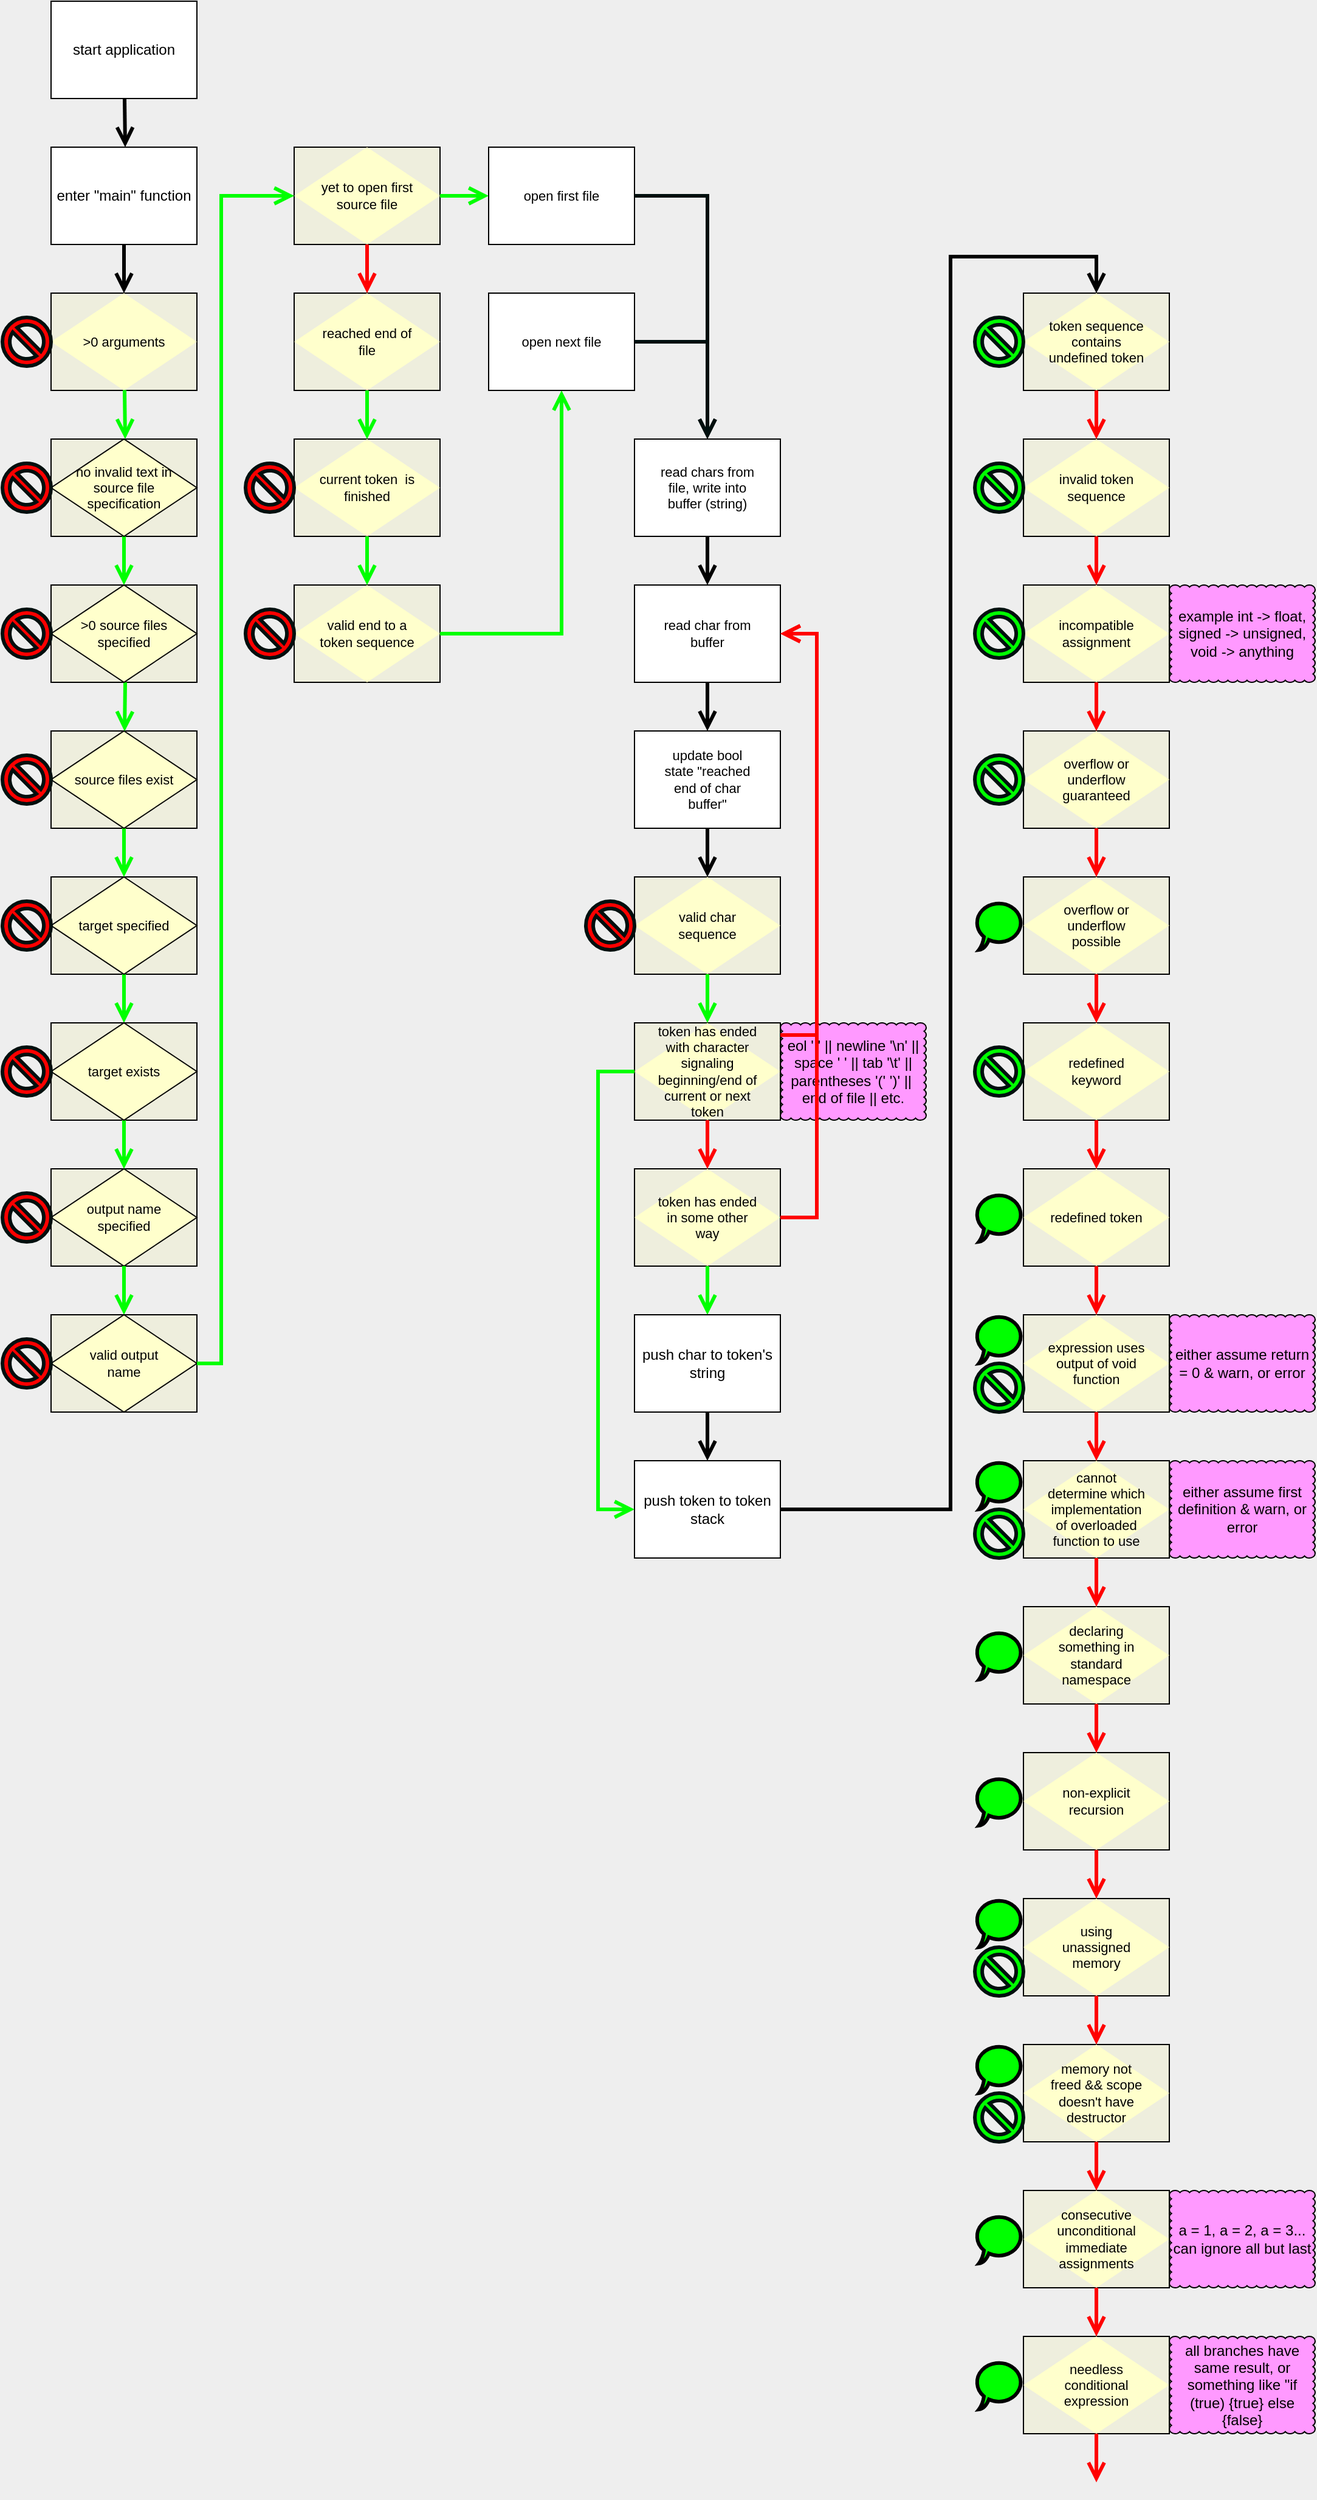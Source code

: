 <mxfile version="22.0.2" type="device" pages="4">
  <diagram id="29P2ZgknzGBPf_8tD3Vq" name="compilation">
    <mxGraphModel dx="1025" dy="854" grid="1" gridSize="10" guides="1" tooltips="1" connect="1" arrows="1" fold="1" page="1" pageScale="1" pageWidth="1600" pageHeight="900" background="#eeeeee" math="0" shadow="0">
      <root>
        <mxCell id="0" />
        <mxCell id="1" parent="0" />
        <mxCell id="OarAyq8D3bp2OKHomz_o-140" value="" style="whiteSpace=wrap;html=1;fillColor=#eeeedd;" parent="1" vertex="1">
          <mxGeometry x="880" y="1960" width="120" height="80" as="geometry" />
        </mxCell>
        <mxCell id="OarAyq8D3bp2OKHomz_o-138" value="" style="whiteSpace=wrap;html=1;fillColor=#eeeedd;" parent="1" vertex="1">
          <mxGeometry x="880" y="1840" width="120" height="80" as="geometry" />
        </mxCell>
        <mxCell id="OarAyq8D3bp2OKHomz_o-137" value="" style="whiteSpace=wrap;html=1;fillColor=#eeeedd;" parent="1" vertex="1">
          <mxGeometry x="880" y="1720" width="120" height="80" as="geometry" />
        </mxCell>
        <mxCell id="OarAyq8D3bp2OKHomz_o-136" value="" style="whiteSpace=wrap;html=1;fillColor=#eeeedd;" parent="1" vertex="1">
          <mxGeometry x="880" y="1600" width="120" height="80" as="geometry" />
        </mxCell>
        <mxCell id="OarAyq8D3bp2OKHomz_o-135" value="" style="whiteSpace=wrap;html=1;fillColor=#eeeedd;" parent="1" vertex="1">
          <mxGeometry x="880" y="1480" width="120" height="80" as="geometry" />
        </mxCell>
        <mxCell id="OarAyq8D3bp2OKHomz_o-134" value="" style="whiteSpace=wrap;html=1;fillColor=#eeeedd;" parent="1" vertex="1">
          <mxGeometry x="880" y="1360" width="120" height="80" as="geometry" />
        </mxCell>
        <mxCell id="OarAyq8D3bp2OKHomz_o-133" value="" style="whiteSpace=wrap;html=1;fillColor=#eeeedd;" parent="1" vertex="1">
          <mxGeometry x="880" y="1240" width="120" height="80" as="geometry" />
        </mxCell>
        <mxCell id="OarAyq8D3bp2OKHomz_o-132" value="" style="whiteSpace=wrap;html=1;fillColor=#eeeedd;" parent="1" vertex="1">
          <mxGeometry x="880" y="1120" width="120" height="80" as="geometry" />
        </mxCell>
        <mxCell id="OarAyq8D3bp2OKHomz_o-131" value="" style="whiteSpace=wrap;html=1;fillColor=#eeeedd;" parent="1" vertex="1">
          <mxGeometry x="880" y="1000" width="120" height="80" as="geometry" />
        </mxCell>
        <mxCell id="OarAyq8D3bp2OKHomz_o-130" value="" style="whiteSpace=wrap;html=1;fillColor=#eeeedd;" parent="1" vertex="1">
          <mxGeometry x="880" y="880" width="120" height="80" as="geometry" />
        </mxCell>
        <mxCell id="OarAyq8D3bp2OKHomz_o-129" value="" style="whiteSpace=wrap;html=1;fillColor=#eeeedd;" parent="1" vertex="1">
          <mxGeometry x="880" y="760" width="120" height="80" as="geometry" />
        </mxCell>
        <mxCell id="OarAyq8D3bp2OKHomz_o-128" value="" style="whiteSpace=wrap;html=1;fillColor=#eeeedd;" parent="1" vertex="1">
          <mxGeometry x="880" y="640" width="120" height="80" as="geometry" />
        </mxCell>
        <mxCell id="OarAyq8D3bp2OKHomz_o-127" value="" style="whiteSpace=wrap;html=1;fillColor=#eeeedd;" parent="1" vertex="1">
          <mxGeometry x="880" y="520" width="120" height="80" as="geometry" />
        </mxCell>
        <mxCell id="OarAyq8D3bp2OKHomz_o-126" value="" style="whiteSpace=wrap;html=1;fillColor=#eeeedd;" parent="1" vertex="1">
          <mxGeometry x="880" y="400" width="120" height="80" as="geometry" />
        </mxCell>
        <mxCell id="OarAyq8D3bp2OKHomz_o-125" value="" style="whiteSpace=wrap;html=1;fillColor=#eeeedd;" parent="1" vertex="1">
          <mxGeometry x="880" y="280" width="120" height="80" as="geometry" />
        </mxCell>
        <mxCell id="OarAyq8D3bp2OKHomz_o-124" value="" style="whiteSpace=wrap;html=1;fillColor=#eeeedd;" parent="1" vertex="1">
          <mxGeometry x="560" y="1000" width="120" height="80" as="geometry" />
        </mxCell>
        <mxCell id="OarAyq8D3bp2OKHomz_o-123" value="" style="whiteSpace=wrap;html=1;fillColor=#eeeedd;" parent="1" vertex="1">
          <mxGeometry x="560" y="880" width="120" height="80" as="geometry" />
        </mxCell>
        <mxCell id="OarAyq8D3bp2OKHomz_o-122" value="" style="whiteSpace=wrap;html=1;fillColor=#eeeedd;" parent="1" vertex="1">
          <mxGeometry x="560" y="760" width="120" height="80" as="geometry" />
        </mxCell>
        <mxCell id="OarAyq8D3bp2OKHomz_o-121" value="" style="whiteSpace=wrap;html=1;fillColor=#eeeedd;" parent="1" vertex="1">
          <mxGeometry x="280" y="520" width="120" height="80" as="geometry" />
        </mxCell>
        <mxCell id="OarAyq8D3bp2OKHomz_o-120" value="" style="whiteSpace=wrap;html=1;fillColor=#eeeedd;" parent="1" vertex="1">
          <mxGeometry x="280" y="400" width="120" height="80" as="geometry" />
        </mxCell>
        <mxCell id="OarAyq8D3bp2OKHomz_o-119" value="" style="whiteSpace=wrap;html=1;fillColor=#eeeedd;" parent="1" vertex="1">
          <mxGeometry x="280" y="280" width="120" height="80" as="geometry" />
        </mxCell>
        <mxCell id="OarAyq8D3bp2OKHomz_o-118" value="" style="whiteSpace=wrap;html=1;fillColor=#eeeedd;shadow=0;" parent="1" vertex="1">
          <mxGeometry x="280" y="160" width="120" height="80" as="geometry" />
        </mxCell>
        <mxCell id="OarAyq8D3bp2OKHomz_o-117" value="" style="whiteSpace=wrap;html=1;fillColor=#eeeedd;" parent="1" vertex="1">
          <mxGeometry x="80" y="400" width="120" height="80" as="geometry" />
        </mxCell>
        <mxCell id="OarAyq8D3bp2OKHomz_o-116" value="" style="whiteSpace=wrap;html=1;fillColor=#eeeedd;" parent="1" vertex="1">
          <mxGeometry x="80" y="280" width="120" height="80" as="geometry" />
        </mxCell>
        <mxCell id="OarAyq8D3bp2OKHomz_o-115" value="" style="whiteSpace=wrap;html=1;fillColor=#eeeedd;" parent="1" vertex="1">
          <mxGeometry x="80" y="520" width="120" height="80" as="geometry" />
        </mxCell>
        <mxCell id="OarAyq8D3bp2OKHomz_o-114" value="" style="whiteSpace=wrap;html=1;fillColor=#eeeedd;" parent="1" vertex="1">
          <mxGeometry x="80" y="640" width="120" height="80" as="geometry" />
        </mxCell>
        <mxCell id="OarAyq8D3bp2OKHomz_o-113" value="" style="whiteSpace=wrap;html=1;fillColor=#eeeedd;" parent="1" vertex="1">
          <mxGeometry x="80" y="760" width="120" height="80" as="geometry" />
        </mxCell>
        <mxCell id="OarAyq8D3bp2OKHomz_o-112" value="" style="whiteSpace=wrap;html=1;fillColor=#eeeedd;" parent="1" vertex="1">
          <mxGeometry x="80" y="1000" width="120" height="80" as="geometry" />
        </mxCell>
        <mxCell id="OarAyq8D3bp2OKHomz_o-111" value="" style="whiteSpace=wrap;html=1;fillColor=#eeeedd;" parent="1" vertex="1">
          <mxGeometry x="80" y="880" width="120" height="80" as="geometry" />
        </mxCell>
        <mxCell id="OarAyq8D3bp2OKHomz_o-95" value="" style="whiteSpace=wrap;html=1;fillColor=#eeeedd;" parent="1" vertex="1">
          <mxGeometry x="80" y="1120" width="120" height="80" as="geometry" />
        </mxCell>
        <mxCell id="UtF4rJLCFVSPQVDjFAe4-2" value="start application" style="whiteSpace=wrap;html=1;rounded=0;" parent="1" vertex="1">
          <mxGeometry x="80" y="40" width="120" height="80" as="geometry" />
        </mxCell>
        <mxCell id="UtF4rJLCFVSPQVDjFAe4-5" value="&amp;gt;0 arguments" style="rhombus;whiteSpace=wrap;html=1;direction=south;fontSize=11;fillColor=#FFFFCC;gradientColor=none;fillStyle=auto;strokeWidth=1;shadow=0;rounded=0;comic=0;labelBackgroundColor=none;labelBorderColor=none;spacingTop=0;spacing=20;spacingLeft=0;spacingRight=0;strokeColor=none;" parent="1" vertex="1">
          <mxGeometry x="80" y="280" width="120" height="80" as="geometry" />
        </mxCell>
        <mxCell id="UtF4rJLCFVSPQVDjFAe4-31" value="" style="edgeStyle=none;shape=connector;curved=0;rounded=0;orthogonalLoop=1;jettySize=auto;html=1;shadow=0;labelBackgroundColor=default;strokeColor=#00FF00;strokeWidth=3;align=center;verticalAlign=middle;fontFamily=Helvetica;fontSize=11;fontColor=default;endArrow=open;endFill=0;endSize=10;fillColor=#e1d5e7;" parent="1" target="UtF4rJLCFVSPQVDjFAe4-21" edge="1">
          <mxGeometry relative="1" as="geometry">
            <mxPoint x="141" y="600" as="sourcePoint" />
          </mxGeometry>
        </mxCell>
        <mxCell id="UtF4rJLCFVSPQVDjFAe4-7" value="&amp;gt;0 source files specified" style="rhombus;fontFamily=Helvetica;fontSize=11;fontColor=default;gradientColor=none;fillStyle=auto;fillColor=#FFFFCC;strokeWidth=1;shadow=0;rounded=0;perimeterSpacing=0;overflow=visible;noLabel=0;portConstraintRotation=0;portConstraint=none;perimeter=rhombusPerimeter;snapToPoint=0;fixDash=0;container=0;dropTarget=0;collapsible=0;editable=1;movable=1;resizable=1;rotatable=1;deletable=1;locked=0;connectable=1;expand=1;recursiveResize=1;backgroundOutline=0;movableLabel=0;autosize=0;fixedWidth=0;resizeHeight=0;treeFolding=0;enumerate=0;comic=0;labelPosition=center;verticalLabelPosition=middle;align=center;verticalAlign=middle;labelBackgroundColor=none;labelBorderColor=none;whiteSpace=wrap;html=1;spacingTop=0;spacing=20;spacingLeft=0;spacingRight=0;horizontal=1;textDirection=ltr;direction=west;flipH=0;flipV=0;strokeColor=#000000;" parent="1" vertex="1">
          <mxGeometry x="80" y="520" width="120" height="80" as="geometry">
            <mxRectangle x="160" y="680" width="150" height="30" as="alternateBounds" />
          </mxGeometry>
        </mxCell>
        <mxCell id="UtF4rJLCFVSPQVDjFAe4-10" value="" style="edgeStyle=none;orthogonalLoop=1;jettySize=auto;html=1;rounded=0;shadow=0;labelBackgroundColor=default;strokeColor=#000000;strokeWidth=3;align=center;verticalAlign=middle;fontFamily=Helvetica;fontSize=11;fontColor=default;shape=connector;curved=0;endArrow=open;endFill=0;endSize=10;fillColor=#e1d5e7;" parent="1" source="UtF4rJLCFVSPQVDjFAe4-2" edge="1">
          <mxGeometry width="80" relative="1" as="geometry">
            <mxPoint x="151" y="270" as="sourcePoint" />
            <mxPoint x="141" y="160" as="targetPoint" />
            <Array as="points" />
          </mxGeometry>
        </mxCell>
        <mxCell id="UtF4rJLCFVSPQVDjFAe4-11" value="" style="edgeStyle=none;orthogonalLoop=1;jettySize=auto;html=1;rounded=0;shadow=0;labelBackgroundColor=default;strokeColor=#00FF00;strokeWidth=3;align=center;verticalAlign=middle;fontFamily=Helvetica;fontSize=11;fontColor=default;shape=connector;curved=0;endArrow=open;endFill=0;endSize=10;fillColor=#e1d5e7;" parent="1" source="UtF4rJLCFVSPQVDjFAe4-5" edge="1">
          <mxGeometry width="80" relative="1" as="geometry">
            <mxPoint x="121" y="380" as="sourcePoint" />
            <mxPoint x="141" y="400" as="targetPoint" />
            <Array as="points" />
          </mxGeometry>
        </mxCell>
        <mxCell id="UtF4rJLCFVSPQVDjFAe4-29" value="" style="edgeStyle=none;shape=connector;curved=0;rounded=0;orthogonalLoop=1;jettySize=auto;html=1;shadow=0;labelBackgroundColor=default;strokeColor=#00FF00;strokeWidth=3;align=center;verticalAlign=middle;fontFamily=Helvetica;fontSize=11;fontColor=default;endArrow=open;endFill=0;endSize=10;fillColor=#e1d5e7;gradientColor=none;fillStyle=auto;comic=0;labelBorderColor=none;spacingTop=0;spacing=10;spacingLeft=0;spacingRight=0;" parent="1" source="UtF4rJLCFVSPQVDjFAe4-12" target="UtF4rJLCFVSPQVDjFAe4-24" edge="1">
          <mxGeometry relative="1" as="geometry" />
        </mxCell>
        <mxCell id="UtF4rJLCFVSPQVDjFAe4-12" value="target specified" style="rhombus;whiteSpace=wrap;html=1;fontFamily=Helvetica;fontSize=11;fontColor=default;fillColor=#FFFFCC;gradientColor=none;fillStyle=auto;strokeWidth=1;shadow=0;rounded=0;comic=0;labelBackgroundColor=none;labelBorderColor=none;spacingTop=0;spacing=20;spacingLeft=0;spacingRight=0;strokeColor=#000000;" parent="1" vertex="1">
          <mxGeometry x="80" y="760" width="120" height="80" as="geometry" />
        </mxCell>
        <mxCell id="UtF4rJLCFVSPQVDjFAe4-14" value="output name specified" style="rhombus;whiteSpace=wrap;html=1;fontFamily=Helvetica;fontSize=11;fontColor=default;fillColor=#FFFFCC;gradientColor=none;fillStyle=auto;strokeWidth=1;shadow=0;rounded=0;comic=0;labelBackgroundColor=none;labelBorderColor=none;spacingTop=0;spacing=20;spacingLeft=0;spacingRight=0;strokeColor=#000000;" parent="1" vertex="1">
          <mxGeometry x="80" y="1000" width="120" height="80" as="geometry" />
        </mxCell>
        <mxCell id="UtF4rJLCFVSPQVDjFAe4-30" value="" style="edgeStyle=none;shape=connector;curved=0;rounded=0;orthogonalLoop=1;jettySize=auto;html=1;shadow=0;labelBackgroundColor=default;strokeColor=#00FF00;strokeWidth=3;align=center;verticalAlign=middle;fontFamily=Helvetica;fontSize=11;fontColor=default;endArrow=open;endFill=0;endSize=10;fillColor=#e1d5e7;" parent="1" source="UtF4rJLCFVSPQVDjFAe4-21" target="UtF4rJLCFVSPQVDjFAe4-12" edge="1">
          <mxGeometry relative="1" as="geometry" />
        </mxCell>
        <mxCell id="UtF4rJLCFVSPQVDjFAe4-21" value="source files exist" style="rhombus;whiteSpace=wrap;html=1;fontFamily=Helvetica;fontSize=11;fontColor=default;fillColor=#FFFFCC;gradientColor=none;fillStyle=auto;strokeWidth=1;shadow=0;rounded=0;comic=0;labelBackgroundColor=none;labelBorderColor=none;spacingTop=0;spacing=20;spacingLeft=0;spacingRight=0;strokeColor=#000000;" parent="1" vertex="1">
          <mxGeometry x="80" y="640" width="120" height="80" as="geometry" />
        </mxCell>
        <mxCell id="UtF4rJLCFVSPQVDjFAe4-27" value="" style="edgeStyle=none;shape=connector;curved=0;rounded=0;orthogonalLoop=1;jettySize=auto;html=1;shadow=0;labelBackgroundColor=default;strokeColor=#00FF00;strokeWidth=3;align=center;verticalAlign=middle;fontFamily=Helvetica;fontSize=11;fontColor=default;endArrow=open;endFill=0;endSize=10;fillColor=#e1d5e7;gradientColor=none;fillStyle=auto;comic=0;labelBorderColor=none;spacingTop=0;spacing=10;spacingLeft=0;spacingRight=0;" parent="1" source="UtF4rJLCFVSPQVDjFAe4-24" target="UtF4rJLCFVSPQVDjFAe4-14" edge="1">
          <mxGeometry relative="1" as="geometry" />
        </mxCell>
        <mxCell id="UtF4rJLCFVSPQVDjFAe4-24" value="target exists" style="rhombus;whiteSpace=wrap;html=1;fontFamily=Helvetica;fontSize=11;fontColor=default;fillColor=#FFFFCC;gradientColor=none;fillStyle=auto;strokeWidth=1;shadow=0;rounded=0;comic=0;labelBackgroundColor=none;labelBorderColor=none;spacingTop=0;spacing=20;spacingLeft=0;spacingRight=0;strokeColor=#000000;" parent="1" vertex="1">
          <mxGeometry x="80" y="880" width="120" height="80" as="geometry" />
        </mxCell>
        <mxCell id="olNX-A_yrcxHF1Cur9AX-7" value="" style="edgeStyle=none;shape=connector;curved=0;rounded=0;orthogonalLoop=1;jettySize=auto;html=1;shadow=0;labelBackgroundColor=default;strokeColor=#00FF00;strokeWidth=3;align=center;verticalAlign=middle;fontFamily=Helvetica;fontSize=11;fontColor=default;endArrow=open;endFill=0;endSize=10;fillColor=#e1d5e7;gradientColor=none;fillStyle=auto;comic=0;labelBorderColor=none;spacingTop=0;spacing=10;spacingLeft=0;spacingRight=0;" parent="1" source="UtF4rJLCFVSPQVDjFAe4-14" target="olNX-A_yrcxHF1Cur9AX-4" edge="1">
          <mxGeometry relative="1" as="geometry">
            <mxPoint x="201" y="1100" as="sourcePoint" />
          </mxGeometry>
        </mxCell>
        <mxCell id="olNX-A_yrcxHF1Cur9AX-4" value="valid output name" style="rhombus;whiteSpace=wrap;html=1;fontFamily=Helvetica;fontSize=11;fontColor=default;fillColor=#FFFFCC;gradientColor=none;fillStyle=auto;strokeWidth=1;shadow=0;rounded=0;comic=0;labelBackgroundColor=none;labelBorderColor=none;spacingTop=0;spacing=20;spacingLeft=0;spacingRight=0;strokeColor=#000000;allowArrows=1;" parent="1" vertex="1">
          <mxGeometry x="80" y="1120" width="120" height="80" as="geometry" />
        </mxCell>
        <mxCell id="olNX-A_yrcxHF1Cur9AX-8" value="" style="edgeStyle=none;shape=connector;curved=0;rounded=0;orthogonalLoop=1;jettySize=auto;html=1;shadow=0;labelBackgroundColor=default;strokeColor=#00FF00;strokeWidth=3;align=center;verticalAlign=middle;fontFamily=Helvetica;fontSize=11;fontColor=default;endArrow=open;endFill=0;endSize=10;fillColor=#e1d5e7;" parent="1" source="olNX-A_yrcxHF1Cur9AX-9" target="UtF4rJLCFVSPQVDjFAe4-7" edge="1">
          <mxGeometry relative="1" as="geometry">
            <mxPoint x="140.8" y="480" as="sourcePoint" />
            <mxPoint x="140.8" y="520" as="targetPoint" />
          </mxGeometry>
        </mxCell>
        <mxCell id="olNX-A_yrcxHF1Cur9AX-9" value="no invalid text in source file specification" style="rhombus;fontFamily=Helvetica;fontSize=11;fontColor=default;gradientColor=none;fillStyle=auto;fillColor=#FFFFCC;strokeWidth=1;shadow=0;rounded=0;perimeterSpacing=0;overflow=visible;noLabel=0;portConstraintRotation=0;portConstraint=none;perimeter=rhombusPerimeter;snapToPoint=0;fixDash=0;container=0;dropTarget=0;collapsible=0;editable=1;movable=1;resizable=1;rotatable=1;deletable=1;locked=0;connectable=1;expand=1;recursiveResize=1;backgroundOutline=0;movableLabel=0;autosize=0;fixedWidth=0;resizeHeight=0;treeFolding=0;enumerate=0;comic=0;labelPosition=center;verticalLabelPosition=middle;align=center;verticalAlign=middle;labelBackgroundColor=none;labelBorderColor=none;whiteSpace=wrap;html=1;spacingTop=0;spacing=20;spacingLeft=0;spacingRight=0;horizontal=1;textDirection=ltr;direction=west;flipH=0;flipV=0;strokeColor=#000000;" parent="1" vertex="1">
          <mxGeometry x="80" y="400" width="120" height="80" as="geometry">
            <mxRectangle x="160" y="680" width="150" height="30" as="alternateBounds" />
          </mxGeometry>
        </mxCell>
        <mxCell id="olNX-A_yrcxHF1Cur9AX-20" value="" style="edgeStyle=orthogonalEdgeStyle;shape=connector;rounded=0;orthogonalLoop=1;jettySize=auto;html=1;shadow=0;labelBackgroundColor=default;strokeColor=#00FF00;strokeWidth=3;align=center;verticalAlign=middle;fontFamily=Helvetica;fontSize=11;fontColor=default;endArrow=open;endFill=0;endSize=10;fillColor=#e1d5e7;gradientColor=none;fillStyle=auto;comic=0;labelBorderColor=none;spacingTop=0;spacing=10;spacingLeft=0;spacingRight=0;" parent="1" source="olNX-A_yrcxHF1Cur9AX-4" target="OarAyq8D3bp2OKHomz_o-82" edge="1">
          <mxGeometry relative="1" as="geometry">
            <mxPoint x="140.47" y="1200" as="sourcePoint" />
            <mxPoint x="280" y="200" as="targetPoint" />
            <Array as="points">
              <mxPoint x="220" y="1160" />
              <mxPoint x="220" y="200" />
            </Array>
          </mxGeometry>
        </mxCell>
        <mxCell id="olNX-A_yrcxHF1Cur9AX-23" value="enter &quot;main&quot; function" style="whiteSpace=wrap;html=1;rounded=0;" parent="1" vertex="1">
          <mxGeometry x="80" y="160" width="120" height="80" as="geometry" />
        </mxCell>
        <mxCell id="olNX-A_yrcxHF1Cur9AX-24" value="" style="edgeStyle=none;orthogonalLoop=1;jettySize=auto;html=1;rounded=0;shadow=0;labelBackgroundColor=default;strokeColor=#000000;strokeWidth=3;align=center;verticalAlign=middle;fontFamily=Helvetica;fontSize=11;fontColor=default;shape=connector;curved=0;endArrow=open;endFill=0;endSize=10;fillColor=#e1d5e7;" parent="1" source="olNX-A_yrcxHF1Cur9AX-23" target="UtF4rJLCFVSPQVDjFAe4-5" edge="1">
          <mxGeometry width="80" relative="1" as="geometry">
            <mxPoint x="140.47" y="240" as="sourcePoint" />
            <mxPoint x="140.47" y="280" as="targetPoint" />
            <Array as="points" />
          </mxGeometry>
        </mxCell>
        <mxCell id="olNX-A_yrcxHF1Cur9AX-31" value="invalid token sequence" style="rhombus;whiteSpace=wrap;html=1;direction=south;fontSize=11;fillColor=#FFFFCC;gradientColor=none;fillStyle=auto;strokeWidth=1;shadow=0;rounded=0;comic=0;labelBackgroundColor=none;labelBorderColor=none;spacingTop=0;spacing=20;spacingLeft=0;spacingRight=0;strokeColor=none;" parent="1" vertex="1">
          <mxGeometry x="880" y="400" width="120" height="80" as="geometry" />
        </mxCell>
        <mxCell id="olNX-A_yrcxHF1Cur9AX-40" value="" style="edgeStyle=orthogonalEdgeStyle;orthogonalLoop=1;jettySize=auto;html=1;rounded=0;shadow=0;labelBackgroundColor=default;strokeColor=#000000;strokeWidth=3;align=center;verticalAlign=middle;fontFamily=Helvetica;fontSize=11;fontColor=default;shape=connector;endArrow=open;endFill=0;endSize=10;fillColor=#e1d5e7;" parent="1" source="olNX-A_yrcxHF1Cur9AX-41" target="OarAyq8D3bp2OKHomz_o-18" edge="1">
          <mxGeometry width="80" relative="1" as="geometry">
            <mxPoint x="621.0" y="1200" as="sourcePoint" />
            <mxPoint x="1020" y="250" as="targetPoint" />
            <Array as="points">
              <mxPoint x="820" y="1280" />
              <mxPoint x="820" y="250" />
              <mxPoint x="940" y="250" />
            </Array>
          </mxGeometry>
        </mxCell>
        <mxCell id="olNX-A_yrcxHF1Cur9AX-41" value="push token to token stack" style="whiteSpace=wrap;html=1;" parent="1" vertex="1">
          <mxGeometry x="560" y="1240" width="120" height="80" as="geometry" />
        </mxCell>
        <mxCell id="olNX-A_yrcxHF1Cur9AX-42" value="" style="edgeStyle=none;orthogonalLoop=1;jettySize=auto;html=1;rounded=0;shadow=0;labelBackgroundColor=default;strokeColor=#FF0000;strokeWidth=3;align=center;verticalAlign=middle;fontFamily=Helvetica;fontSize=11;fontColor=default;shape=connector;curved=0;endArrow=open;endFill=0;endSize=10;fillColor=#e1d5e7;" parent="1" source="olNX-A_yrcxHF1Cur9AX-31" target="OarAyq8D3bp2OKHomz_o-7" edge="1">
          <mxGeometry width="80" relative="1" as="geometry">
            <mxPoint x="940.57" y="480" as="sourcePoint" />
            <mxPoint x="941" y="520" as="targetPoint" />
            <Array as="points" />
          </mxGeometry>
        </mxCell>
        <mxCell id="olNX-A_yrcxHF1Cur9AX-48" value="" style="edgeStyle=elbowEdgeStyle;orthogonalLoop=1;jettySize=auto;html=1;rounded=0;shadow=0;labelBackgroundColor=default;strokeColor=#00FF00;strokeWidth=3;align=center;verticalAlign=middle;fontFamily=Helvetica;fontSize=11;fontColor=default;shape=connector;endArrow=open;endFill=0;endSize=10;fillColor=#e1d5e7;jumpStyle=none;startFill=0;perimeterSpacing=0;fixDash=0;snapToPoint=0;anchorPointDirection=1;editable=1;movable=1;resizable=1;rotatable=1;deletable=1;locked=0;connectable=1;noJump=0;flowAnimation=0;ignoreEdge=0;orthogonal=0;enumerate=0;comic=0;" parent="1" source="OarAyq8D3bp2OKHomz_o-85" target="-47ig_28nj8kp7CaxMoa-22" edge="1">
          <mxGeometry width="80" relative="1" as="geometry">
            <mxPoint x="600" y="320" as="sourcePoint" />
            <mxPoint x="631" y="320" as="targetPoint" />
            <Array as="points" />
          </mxGeometry>
        </mxCell>
        <mxCell id="-47ig_28nj8kp7CaxMoa-2" value="valid char sequence" style="rhombus;whiteSpace=wrap;html=1;direction=south;fontSize=11;fillColor=#FFFFCC;gradientColor=none;fillStyle=auto;strokeWidth=1;shadow=0;rounded=0;comic=0;labelBackgroundColor=none;labelBorderColor=none;spacingTop=0;spacing=20;spacingLeft=0;spacingRight=0;strokeColor=none;overflow=visible;" parent="1" vertex="1">
          <mxGeometry x="560" y="760" width="120" height="80" as="geometry" />
        </mxCell>
        <mxCell id="-47ig_28nj8kp7CaxMoa-4" value="" style="edgeStyle=none;orthogonalLoop=1;jettySize=auto;html=1;rounded=0;shadow=0;labelBackgroundColor=default;strokeColor=#00FF00;strokeWidth=3;align=center;verticalAlign=middle;fontFamily=Helvetica;fontSize=11;fontColor=default;shape=connector;curved=0;endArrow=open;endFill=0;endSize=10;fillColor=#e1d5e7;" parent="1" source="-47ig_28nj8kp7CaxMoa-2" target="-47ig_28nj8kp7CaxMoa-8" edge="1">
          <mxGeometry width="80" relative="1" as="geometry">
            <mxPoint x="731" y="1080" as="sourcePoint" />
            <mxPoint x="621" y="880" as="targetPoint" />
            <Array as="points" />
          </mxGeometry>
        </mxCell>
        <mxCell id="-47ig_28nj8kp7CaxMoa-8" value="token has ended with character signaling beginning/end of current or next token" style="rhombus;whiteSpace=wrap;html=1;direction=south;fontSize=11;fillColor=#FFFFCC;gradientColor=none;fillStyle=auto;strokeWidth=1;shadow=0;rounded=0;comic=0;labelBackgroundColor=none;labelBorderColor=none;spacingTop=0;spacing=20;spacingLeft=0;spacingRight=0;strokeColor=none;horizontal=1;" parent="1" vertex="1">
          <mxGeometry x="560" y="880" width="120" height="80" as="geometry" />
        </mxCell>
        <mxCell id="-47ig_28nj8kp7CaxMoa-10" value="read chars from file, write into buffer (string)" style="spacing=20;fontSize=11;snapToPoint=0;fixDash=0;container=0;metaEdit=0;backgroundOutline=0;autosize=0;movableLabel=0;fixedWidth=0;absoluteArcSize=0;imageAspect=1;overflow=visible;whiteSpace=wrap;html=1;perimeter=rectanglePerimeter;dropTarget=0;connectable=1;allowArrows=1;portConstraintRotation=0;direction=south;arcSize=12;glass=0;shadow=0;fillStyle=auto;gradientColor=none;flipH=1;flipV=0;" parent="1" vertex="1">
          <mxGeometry x="560" y="400" width="120" height="80" as="geometry" />
        </mxCell>
        <mxCell id="-47ig_28nj8kp7CaxMoa-11" value="" style="edgeStyle=none;orthogonalLoop=1;jettySize=auto;html=1;rounded=0;shadow=0;labelBackgroundColor=default;strokeColor=#000000;strokeWidth=3;align=center;verticalAlign=middle;fontFamily=Helvetica;fontSize=11;fontColor=default;shape=connector;curved=0;endArrow=open;endFill=0;endSize=10;fillColor=#e1d5e7;" parent="1" source="-47ig_28nj8kp7CaxMoa-10" target="-47ig_28nj8kp7CaxMoa-17" edge="1">
          <mxGeometry width="80" relative="1" as="geometry">
            <mxPoint x="621" y="500" as="sourcePoint" />
            <mxPoint x="620" y="520" as="targetPoint" />
            <Array as="points" />
          </mxGeometry>
        </mxCell>
        <mxCell id="-47ig_28nj8kp7CaxMoa-17" value="read char from buffer" style="spacing=20;fontSize=11;snapToPoint=0;fixDash=0;container=0;metaEdit=0;backgroundOutline=0;autosize=0;movableLabel=0;fixedWidth=0;absoluteArcSize=0;imageAspect=1;overflow=visible;whiteSpace=wrap;html=1;perimeter=rectanglePerimeter;dropTarget=0;connectable=1;allowArrows=1;portConstraintRotation=0;direction=south;arcSize=12;glass=0;shadow=0;fillStyle=auto;gradientColor=none;flipH=1;flipV=0;" parent="1" vertex="1">
          <mxGeometry x="560" y="520" width="120" height="80" as="geometry" />
        </mxCell>
        <mxCell id="-47ig_28nj8kp7CaxMoa-18" value="" style="edgeStyle=none;orthogonalLoop=1;jettySize=auto;html=1;rounded=0;shadow=0;labelBackgroundColor=default;strokeColor=#000000;strokeWidth=3;align=center;verticalAlign=middle;fontFamily=Helvetica;fontSize=11;fontColor=default;shape=connector;curved=0;endArrow=open;endFill=0;endSize=10;fillColor=#e1d5e7;" parent="1" source="-47ig_28nj8kp7CaxMoa-17" target="-47ig_28nj8kp7CaxMoa-21" edge="1">
          <mxGeometry width="80" relative="1" as="geometry">
            <mxPoint x="621.57" y="600" as="sourcePoint" />
            <mxPoint x="621" y="640" as="targetPoint" />
            <Array as="points" />
          </mxGeometry>
        </mxCell>
        <mxCell id="-47ig_28nj8kp7CaxMoa-21" value="update bool state &quot;reached end of char buffer&quot;" style="spacing=20;fontSize=11;snapToPoint=0;fixDash=0;container=0;metaEdit=0;backgroundOutline=0;autosize=0;movableLabel=0;fixedWidth=0;absoluteArcSize=0;imageAspect=1;overflow=visible;whiteSpace=wrap;html=1;perimeter=rectanglePerimeter;dropTarget=0;connectable=1;allowArrows=1;portConstraintRotation=0;direction=south;arcSize=12;glass=0;shadow=0;fillStyle=auto;gradientColor=none;flipH=1;flipV=0;" parent="1" vertex="1">
          <mxGeometry x="560" y="640" width="120" height="80" as="geometry" />
        </mxCell>
        <mxCell id="-47ig_28nj8kp7CaxMoa-22" value="current token&amp;nbsp; is finished" style="rhombus;whiteSpace=wrap;html=1;direction=south;fontSize=11;fillColor=#FFFFCC;gradientColor=none;fillStyle=auto;strokeWidth=1;shadow=0;rounded=0;comic=0;labelBackgroundColor=none;labelBorderColor=none;spacingTop=0;spacing=20;spacingLeft=0;spacingRight=0;strokeColor=none;" parent="1" vertex="1">
          <mxGeometry x="280" y="400" width="120" height="80" as="geometry" />
        </mxCell>
        <mxCell id="-47ig_28nj8kp7CaxMoa-23" value="valid end to a token sequence" style="rhombus;whiteSpace=wrap;html=1;direction=south;fontSize=11;fillColor=#FFFFCC;gradientColor=none;fillStyle=auto;strokeWidth=1;shadow=0;rounded=0;comic=0;labelBackgroundColor=none;labelBorderColor=none;spacingTop=0;spacing=20;spacingLeft=0;spacingRight=0;strokeColor=none;" parent="1" vertex="1">
          <mxGeometry x="280" y="520" width="120" height="80" as="geometry" />
        </mxCell>
        <mxCell id="-47ig_28nj8kp7CaxMoa-24" value="" style="edgeStyle=none;orthogonalLoop=1;jettySize=auto;html=1;rounded=0;shadow=0;labelBackgroundColor=default;strokeColor=#00FF00;strokeWidth=3;align=center;verticalAlign=middle;fontFamily=Helvetica;fontSize=11;fontColor=default;shape=connector;curved=0;endArrow=open;endFill=0;endSize=10;fillColor=#e1d5e7;entryX=0;entryY=0.5;entryDx=0;entryDy=0;" parent="1" source="-47ig_28nj8kp7CaxMoa-22" target="-47ig_28nj8kp7CaxMoa-23" edge="1">
          <mxGeometry width="80" relative="1" as="geometry">
            <mxPoint x="700.6" y="360" as="sourcePoint" />
            <mxPoint x="380" y="500" as="targetPoint" />
            <Array as="points" />
          </mxGeometry>
        </mxCell>
        <mxCell id="-47ig_28nj8kp7CaxMoa-25" value="" style="edgeStyle=orthogonalEdgeStyle;orthogonalLoop=1;jettySize=auto;html=1;rounded=0;shadow=0;labelBackgroundColor=default;strokeColor=#00FF00;strokeWidth=3;align=center;verticalAlign=middle;fontFamily=Helvetica;fontSize=11;fontColor=default;shape=connector;endArrow=open;endFill=0;endSize=10;fillColor=#e1d5e7;" parent="1" source="-47ig_28nj8kp7CaxMoa-23" target="OarAyq8D3bp2OKHomz_o-80" edge="1">
          <mxGeometry width="80" relative="1" as="geometry">
            <mxPoint x="700.6" y="480" as="sourcePoint" />
            <mxPoint x="480" y="270" as="targetPoint" />
          </mxGeometry>
        </mxCell>
        <mxCell id="-47ig_28nj8kp7CaxMoa-33" value="" style="edgeStyle=orthogonalEdgeStyle;orthogonalLoop=1;jettySize=auto;html=1;rounded=0;shadow=0;labelBackgroundColor=default;strokeColor=#00FF00;strokeWidth=3;align=center;verticalAlign=middle;fontFamily=Helvetica;fontSize=11;fontColor=default;shape=connector;endArrow=open;endFill=0;endSize=10;fillColor=#e1d5e7;" parent="1" source="-47ig_28nj8kp7CaxMoa-8" target="olNX-A_yrcxHF1Cur9AX-41" edge="1">
          <mxGeometry width="80" relative="1" as="geometry">
            <mxPoint x="620.57" y="970" as="sourcePoint" />
            <mxPoint x="621" y="1000" as="targetPoint" />
            <Array as="points">
              <mxPoint x="530" y="920" />
              <mxPoint x="530" y="1280" />
            </Array>
          </mxGeometry>
        </mxCell>
        <mxCell id="-47ig_28nj8kp7CaxMoa-34" value="token has ended in some other way" style="rhombus;whiteSpace=wrap;html=1;direction=south;fontSize=11;fillColor=#FFFFCC;gradientColor=none;fillStyle=auto;strokeWidth=1;shadow=0;rounded=0;comic=0;labelBackgroundColor=none;labelBorderColor=none;spacingTop=0;spacing=20;spacingLeft=0;spacingRight=0;strokeColor=none;" parent="1" vertex="1">
          <mxGeometry x="560" y="1000" width="120" height="80" as="geometry" />
        </mxCell>
        <mxCell id="-47ig_28nj8kp7CaxMoa-35" value="" style="edgeStyle=none;orthogonalLoop=1;jettySize=auto;html=1;rounded=0;shadow=0;labelBackgroundColor=default;strokeColor=#00FF00;strokeWidth=3;align=center;verticalAlign=middle;fontFamily=Helvetica;fontSize=11;fontColor=default;shape=connector;curved=0;endArrow=open;endFill=0;endSize=10;fillColor=#e1d5e7;" parent="1" source="-47ig_28nj8kp7CaxMoa-34" target="-47ig_28nj8kp7CaxMoa-38" edge="1">
          <mxGeometry width="80" relative="1" as="geometry">
            <mxPoint x="620.66" y="1080" as="sourcePoint" />
            <mxPoint x="621" y="1120" as="targetPoint" />
            <Array as="points" />
          </mxGeometry>
        </mxCell>
        <mxCell id="-47ig_28nj8kp7CaxMoa-38" value="push char to token&#39;s string" style="whiteSpace=wrap;html=1;" parent="1" vertex="1">
          <mxGeometry x="560" y="1120" width="120" height="80" as="geometry" />
        </mxCell>
        <mxCell id="-47ig_28nj8kp7CaxMoa-40" value="" style="verticalLabelPosition=bottom;verticalAlign=top;html=1;shape=mxgraph.basic.no_symbol;fillColor=#FF0000;strokeColor=#000F0E;strokeWidth=3;perimeterSpacing=0;" parent="1" vertex="1">
          <mxGeometry x="520" y="780" width="40" height="40" as="geometry" />
        </mxCell>
        <mxCell id="-47ig_28nj8kp7CaxMoa-41" value="" style="verticalLabelPosition=bottom;verticalAlign=top;html=1;shape=mxgraph.basic.no_symbol;fillColor=#FF0000;strokeColor=#000F0E;strokeWidth=3;perimeterSpacing=0;" parent="1" vertex="1">
          <mxGeometry x="240" y="420" width="40" height="40" as="geometry" />
        </mxCell>
        <mxCell id="-47ig_28nj8kp7CaxMoa-42" value="" style="verticalLabelPosition=bottom;verticalAlign=top;html=1;shape=mxgraph.basic.no_symbol;fillColor=#FF0000;strokeColor=#000F0E;strokeWidth=3;perimeterSpacing=0;" parent="1" vertex="1">
          <mxGeometry x="240" y="540" width="40" height="40" as="geometry" />
        </mxCell>
        <mxCell id="-47ig_28nj8kp7CaxMoa-56" value="" style="verticalLabelPosition=bottom;verticalAlign=top;html=1;shape=mxgraph.basic.no_symbol;fillColor=#FF0000;strokeColor=#000F0E;strokeWidth=3;perimeterSpacing=0;" parent="1" vertex="1">
          <mxGeometry x="40" y="300" width="40" height="40" as="geometry" />
        </mxCell>
        <mxCell id="-47ig_28nj8kp7CaxMoa-57" value="" style="verticalLabelPosition=bottom;verticalAlign=top;html=1;shape=mxgraph.basic.no_symbol;fillColor=#FF0000;strokeColor=#000F0E;strokeWidth=3;perimeterSpacing=0;" parent="1" vertex="1">
          <mxGeometry x="40" y="420" width="40" height="40" as="geometry" />
        </mxCell>
        <mxCell id="-47ig_28nj8kp7CaxMoa-58" value="" style="verticalLabelPosition=bottom;verticalAlign=top;html=1;shape=mxgraph.basic.no_symbol;fillColor=#FF0000;strokeColor=#000F0E;strokeWidth=3;perimeterSpacing=0;" parent="1" vertex="1">
          <mxGeometry x="40" y="540" width="40" height="40" as="geometry" />
        </mxCell>
        <mxCell id="-47ig_28nj8kp7CaxMoa-59" value="" style="verticalLabelPosition=bottom;verticalAlign=top;html=1;shape=mxgraph.basic.no_symbol;fillColor=#FF0000;strokeColor=#000F0E;strokeWidth=3;perimeterSpacing=0;" parent="1" vertex="1">
          <mxGeometry x="40" y="660" width="40" height="40" as="geometry" />
        </mxCell>
        <mxCell id="-47ig_28nj8kp7CaxMoa-60" value="" style="verticalLabelPosition=bottom;verticalAlign=top;html=1;shape=mxgraph.basic.no_symbol;fillColor=#FF0000;strokeColor=#000F0E;strokeWidth=3;perimeterSpacing=0;" parent="1" vertex="1">
          <mxGeometry x="40" y="780" width="40" height="40" as="geometry" />
        </mxCell>
        <mxCell id="-47ig_28nj8kp7CaxMoa-61" value="" style="verticalLabelPosition=bottom;verticalAlign=top;html=1;shape=mxgraph.basic.no_symbol;fillColor=#FF0000;strokeColor=#000F0E;strokeWidth=3;perimeterSpacing=0;" parent="1" vertex="1">
          <mxGeometry x="40" y="900" width="40" height="40" as="geometry" />
        </mxCell>
        <mxCell id="-47ig_28nj8kp7CaxMoa-62" value="" style="verticalLabelPosition=bottom;verticalAlign=top;html=1;shape=mxgraph.basic.no_symbol;fillColor=#FF0000;strokeColor=#000F0E;strokeWidth=3;perimeterSpacing=0;" parent="1" vertex="1">
          <mxGeometry x="40" y="1020" width="40" height="40" as="geometry" />
        </mxCell>
        <mxCell id="-47ig_28nj8kp7CaxMoa-63" value="" style="verticalLabelPosition=bottom;verticalAlign=top;html=1;shape=mxgraph.basic.no_symbol;fillColor=#FF0000;strokeColor=#000F0E;strokeWidth=3;perimeterSpacing=0;" parent="1" vertex="1">
          <mxGeometry x="40" y="1140" width="40" height="40" as="geometry" />
        </mxCell>
        <mxCell id="-47ig_28nj8kp7CaxMoa-64" value="" style="edgeStyle=none;orthogonalLoop=1;jettySize=auto;html=1;rounded=0;shadow=0;labelBackgroundColor=default;strokeColor=#000000;strokeWidth=3;align=center;verticalAlign=middle;fontFamily=Helvetica;fontSize=11;fontColor=default;shape=connector;curved=0;endArrow=open;endFill=0;endSize=10;fillColor=#e1d5e7;" parent="1" source="-47ig_28nj8kp7CaxMoa-21" target="-47ig_28nj8kp7CaxMoa-2" edge="1">
          <mxGeometry width="80" relative="1" as="geometry">
            <mxPoint x="620.41" y="720" as="sourcePoint" />
            <mxPoint x="620.41" y="760" as="targetPoint" />
            <Array as="points" />
          </mxGeometry>
        </mxCell>
        <mxCell id="OarAyq8D3bp2OKHomz_o-2" value="redefined token" style="rhombus;whiteSpace=wrap;html=1;direction=south;fontSize=11;fillColor=#FFFFCC;gradientColor=none;fillStyle=auto;strokeWidth=1;shadow=0;rounded=0;comic=0;labelBackgroundColor=none;labelBorderColor=none;spacingTop=0;spacing=20;spacingLeft=0;spacingRight=0;strokeColor=none;" parent="1" vertex="1">
          <mxGeometry x="880" y="1000" width="120" height="80" as="geometry" />
        </mxCell>
        <mxCell id="OarAyq8D3bp2OKHomz_o-6" value="" style="edgeStyle=none;orthogonalLoop=1;jettySize=auto;html=1;rounded=0;shadow=0;labelBackgroundColor=default;strokeColor=#FF0000;strokeWidth=3;align=center;verticalAlign=middle;fontFamily=Helvetica;fontSize=11;fontColor=default;shape=connector;curved=0;endArrow=open;endFill=0;endSize=10;fillColor=#e1d5e7;" parent="1" source="OarAyq8D3bp2OKHomz_o-2" target="OarAyq8D3bp2OKHomz_o-35" edge="1">
          <mxGeometry width="80" relative="1" as="geometry">
            <mxPoint x="940.41" y="1200.33" as="sourcePoint" />
            <mxPoint x="940" y="1120.33" as="targetPoint" />
            <Array as="points" />
          </mxGeometry>
        </mxCell>
        <mxCell id="OarAyq8D3bp2OKHomz_o-7" value="incompatible assignment" style="rhombus;whiteSpace=wrap;html=1;direction=south;fontSize=11;fillColor=#FFFFCC;gradientColor=none;fillStyle=auto;strokeWidth=1;shadow=0;rounded=0;comic=0;labelBackgroundColor=none;labelBorderColor=none;spacingTop=0;spacing=20;spacingLeft=0;spacingRight=0;strokeColor=none;" parent="1" vertex="1">
          <mxGeometry x="880" y="520" width="120" height="80" as="geometry" />
        </mxCell>
        <mxCell id="OarAyq8D3bp2OKHomz_o-10" value="overflow or underflow guaranteed" style="rhombus;whiteSpace=wrap;html=1;direction=south;fontSize=11;fillColor=#FFFFCC;gradientColor=none;fillStyle=auto;strokeWidth=1;shadow=0;rounded=0;comic=0;labelBackgroundColor=none;labelBorderColor=none;spacingTop=0;spacing=20;spacingLeft=0;spacingRight=0;strokeColor=none;" parent="1" vertex="1">
          <mxGeometry x="880" y="640" width="120" height="80" as="geometry" />
        </mxCell>
        <mxCell id="OarAyq8D3bp2OKHomz_o-11" value="" style="edgeStyle=none;orthogonalLoop=1;jettySize=auto;html=1;rounded=0;shadow=0;labelBackgroundColor=default;strokeColor=#FF0000;strokeWidth=3;align=center;verticalAlign=middle;fontFamily=Helvetica;fontSize=11;fontColor=default;shape=connector;curved=0;endArrow=open;endFill=0;endSize=10;fillColor=#e1d5e7;" parent="1" source="OarAyq8D3bp2OKHomz_o-10" target="OarAyq8D3bp2OKHomz_o-13" edge="1">
          <mxGeometry width="80" relative="1" as="geometry">
            <mxPoint x="940.57" y="720" as="sourcePoint" />
            <mxPoint x="941" y="760" as="targetPoint" />
            <Array as="points" />
          </mxGeometry>
        </mxCell>
        <mxCell id="OarAyq8D3bp2OKHomz_o-13" value="overflow or underflow possible" style="rhombus;whiteSpace=wrap;html=1;direction=south;fontSize=11;fillColor=#FFFFCC;gradientColor=none;fillStyle=auto;strokeWidth=1;shadow=0;rounded=0;comic=0;labelBackgroundColor=none;labelBorderColor=none;spacingTop=0;spacing=20;spacingLeft=0;spacingRight=0;strokeColor=none;" parent="1" vertex="1">
          <mxGeometry x="880" y="760" width="120" height="80" as="geometry" />
        </mxCell>
        <mxCell id="OarAyq8D3bp2OKHomz_o-14" value="" style="edgeStyle=none;orthogonalLoop=1;jettySize=auto;html=1;rounded=0;shadow=0;labelBackgroundColor=default;strokeColor=#FF0000;strokeWidth=3;align=center;verticalAlign=middle;fontFamily=Helvetica;fontSize=11;fontColor=default;shape=connector;curved=0;endArrow=open;endFill=0;endSize=10;fillColor=#e1d5e7;" parent="1" source="OarAyq8D3bp2OKHomz_o-13" target="OarAyq8D3bp2OKHomz_o-23" edge="1">
          <mxGeometry width="80" relative="1" as="geometry">
            <mxPoint x="940.57" y="840" as="sourcePoint" />
            <mxPoint x="941" y="880" as="targetPoint" />
            <Array as="points" />
          </mxGeometry>
        </mxCell>
        <mxCell id="OarAyq8D3bp2OKHomz_o-18" value="token sequence contains undefined token" style="rhombus;whiteSpace=wrap;html=1;direction=south;fontSize=11;fillColor=#FFFFCC;gradientColor=none;fillStyle=auto;strokeWidth=1;shadow=0;rounded=0;comic=0;labelBackgroundColor=none;labelBorderColor=none;spacingTop=0;spacing=20;spacingLeft=0;spacingRight=0;strokeColor=none;" parent="1" vertex="1">
          <mxGeometry x="880" y="280" width="120" height="80" as="geometry" />
        </mxCell>
        <mxCell id="OarAyq8D3bp2OKHomz_o-19" value="" style="verticalLabelPosition=bottom;verticalAlign=top;html=1;shape=mxgraph.basic.no_symbol;fillColor=#00FF00;strokeColor=#000F0E;strokeWidth=3;perimeterSpacing=0;" parent="1" vertex="1">
          <mxGeometry x="840" y="420" width="40" height="40" as="geometry" />
        </mxCell>
        <mxCell id="OarAyq8D3bp2OKHomz_o-20" value="" style="edgeStyle=none;orthogonalLoop=1;jettySize=auto;html=1;rounded=0;shadow=0;labelBackgroundColor=default;strokeColor=#FF0000;strokeWidth=3;align=center;verticalAlign=middle;fontFamily=Helvetica;fontSize=11;fontColor=default;shape=connector;curved=0;endArrow=open;endFill=0;endSize=10;fillColor=#e1d5e7;" parent="1" source="OarAyq8D3bp2OKHomz_o-18" target="olNX-A_yrcxHF1Cur9AX-31" edge="1">
          <mxGeometry width="80" relative="1" as="geometry">
            <mxPoint x="940.52" y="370" as="sourcePoint" />
            <mxPoint x="940.52" y="410" as="targetPoint" />
            <Array as="points" />
          </mxGeometry>
        </mxCell>
        <mxCell id="OarAyq8D3bp2OKHomz_o-21" value="" style="verticalLabelPosition=bottom;verticalAlign=top;html=1;shape=mxgraph.basic.no_symbol;fillColor=#00FF00;strokeColor=#000F0E;strokeWidth=3;perimeterSpacing=0;" parent="1" vertex="1">
          <mxGeometry x="840" y="540" width="40" height="40" as="geometry" />
        </mxCell>
        <mxCell id="OarAyq8D3bp2OKHomz_o-23" value="redefined keyword" style="rhombus;whiteSpace=wrap;html=1;direction=south;fontSize=11;fillColor=#FFFFCC;gradientColor=none;fillStyle=auto;strokeWidth=1;shadow=0;rounded=0;comic=0;labelBackgroundColor=none;labelBorderColor=none;spacingTop=0;spacing=20;spacingLeft=0;spacingRight=0;strokeColor=none;" parent="1" vertex="1">
          <mxGeometry x="880" y="880" width="120" height="80" as="geometry" />
        </mxCell>
        <mxCell id="OarAyq8D3bp2OKHomz_o-25" value="" style="edgeStyle=none;orthogonalLoop=1;jettySize=auto;html=1;rounded=0;shadow=0;labelBackgroundColor=default;strokeColor=#FF0000;strokeWidth=3;align=center;verticalAlign=middle;fontFamily=Helvetica;fontSize=11;fontColor=default;shape=connector;curved=0;endArrow=open;endFill=0;endSize=10;fillColor=#e1d5e7;" parent="1" source="OarAyq8D3bp2OKHomz_o-23" target="OarAyq8D3bp2OKHomz_o-2" edge="1">
          <mxGeometry width="80" relative="1" as="geometry">
            <mxPoint x="940.504" y="999.999" as="sourcePoint" />
            <mxPoint x="940" y="1040.33" as="targetPoint" />
            <Array as="points" />
          </mxGeometry>
        </mxCell>
        <mxCell id="OarAyq8D3bp2OKHomz_o-30" value="" style="verticalLabelPosition=bottom;verticalAlign=top;html=1;shape=mxgraph.basic.no_symbol;fillColor=#00FF00;strokeColor=#000F0E;strokeWidth=3;perimeterSpacing=0;" parent="1" vertex="1">
          <mxGeometry x="840" y="300" width="40" height="40" as="geometry" />
        </mxCell>
        <mxCell id="OarAyq8D3bp2OKHomz_o-31" value="" style="verticalLabelPosition=bottom;verticalAlign=top;html=1;shape=mxgraph.basic.no_symbol;fillColor=#00FF00;strokeColor=#000F0E;strokeWidth=3;perimeterSpacing=0;" parent="1" vertex="1">
          <mxGeometry x="840" y="660" width="40" height="40" as="geometry" />
        </mxCell>
        <mxCell id="OarAyq8D3bp2OKHomz_o-32" value="" style="edgeStyle=none;orthogonalLoop=1;jettySize=auto;html=1;rounded=0;shadow=0;labelBackgroundColor=default;strokeColor=#FF0000;strokeWidth=3;align=center;verticalAlign=middle;fontFamily=Helvetica;fontSize=11;fontColor=default;shape=connector;curved=0;endArrow=open;endFill=0;endSize=10;fillColor=#e1d5e7;" parent="1" source="OarAyq8D3bp2OKHomz_o-7" target="OarAyq8D3bp2OKHomz_o-10" edge="1">
          <mxGeometry width="80" relative="1" as="geometry">
            <mxPoint x="940.86" y="600" as="sourcePoint" />
            <mxPoint x="940.86" y="640" as="targetPoint" />
            <Array as="points" />
          </mxGeometry>
        </mxCell>
        <mxCell id="OarAyq8D3bp2OKHomz_o-33" value="" style="verticalLabelPosition=bottom;verticalAlign=top;html=1;shape=mxgraph.basic.no_symbol;fillColor=#00FF00;strokeColor=#000F0E;strokeWidth=3;perimeterSpacing=0;" parent="1" vertex="1">
          <mxGeometry x="840" y="900" width="40" height="40" as="geometry" />
        </mxCell>
        <mxCell id="OarAyq8D3bp2OKHomz_o-34" value="" style="whiteSpace=wrap;html=1;shape=mxgraph.basic.oval_callout;fillColor=#00FF00;strokeWidth=3;perimeterSpacing=0;" parent="1" vertex="1">
          <mxGeometry x="840" y="1020" width="40" height="40" as="geometry" />
        </mxCell>
        <mxCell id="OarAyq8D3bp2OKHomz_o-35" value="expression uses output of void function" style="rhombus;whiteSpace=wrap;html=1;direction=south;fontSize=11;fillColor=#FFFFCC;gradientColor=none;fillStyle=auto;strokeWidth=1;shadow=0;rounded=0;comic=0;labelBackgroundColor=none;labelBorderColor=none;spacingTop=0;spacing=20;spacingLeft=0;spacingRight=0;strokeColor=none;" parent="1" vertex="1">
          <mxGeometry x="880" y="1120" width="120" height="80" as="geometry" />
        </mxCell>
        <mxCell id="OarAyq8D3bp2OKHomz_o-36" value="" style="edgeStyle=none;orthogonalLoop=1;jettySize=auto;html=1;rounded=0;shadow=0;labelBackgroundColor=default;strokeColor=#FF0000;strokeWidth=3;align=center;verticalAlign=middle;fontFamily=Helvetica;fontSize=11;fontColor=default;shape=connector;curved=0;endArrow=open;endFill=0;endSize=10;fillColor=#e1d5e7;" parent="1" source="OarAyq8D3bp2OKHomz_o-35" target="OarAyq8D3bp2OKHomz_o-47" edge="1">
          <mxGeometry width="80" relative="1" as="geometry">
            <mxPoint x="940.58" y="1209.67" as="sourcePoint" />
            <mxPoint x="941" y="1240" as="targetPoint" />
            <Array as="points" />
          </mxGeometry>
        </mxCell>
        <mxCell id="OarAyq8D3bp2OKHomz_o-38" value="" style="whiteSpace=wrap;html=1;shape=mxgraph.basic.oval_callout;fillColor=#00FF00;strokeWidth=3;perimeterSpacing=0;" parent="1" vertex="1">
          <mxGeometry x="840" y="1120" width="40" height="40" as="geometry" />
        </mxCell>
        <mxCell id="OarAyq8D3bp2OKHomz_o-41" value="either assume return = 0 &amp;amp; warn, or error" style="whiteSpace=wrap;html=1;shape=mxgraph.basic.cloud_rect;fillColor=#FF99FF;" parent="1" vertex="1">
          <mxGeometry x="1000" y="1120" width="120" height="80" as="geometry" />
        </mxCell>
        <mxCell id="OarAyq8D3bp2OKHomz_o-46" value="" style="verticalLabelPosition=bottom;verticalAlign=top;html=1;shape=mxgraph.basic.no_symbol;fillColor=#00FF00;strokeColor=#000F0E;strokeWidth=3;perimeterSpacing=0;" parent="1" vertex="1">
          <mxGeometry x="840" y="1160" width="40" height="40" as="geometry" />
        </mxCell>
        <mxCell id="OarAyq8D3bp2OKHomz_o-47" value="cannot determine which implementation of overloaded function to use" style="rhombus;whiteSpace=wrap;html=1;direction=south;fontSize=11;fillColor=#FFFFCC;gradientColor=none;fillStyle=auto;strokeWidth=1;shadow=0;rounded=0;comic=0;labelBackgroundColor=none;labelBorderColor=none;spacingTop=0;spacing=20;spacingLeft=0;spacingRight=0;strokeColor=none;" parent="1" vertex="1">
          <mxGeometry x="880" y="1240" width="120" height="80" as="geometry" />
        </mxCell>
        <mxCell id="OarAyq8D3bp2OKHomz_o-48" value="" style="verticalLabelPosition=bottom;verticalAlign=top;html=1;shape=mxgraph.basic.no_symbol;fillColor=#00FF00;strokeColor=#000F0E;strokeWidth=3;perimeterSpacing=0;" parent="1" vertex="1">
          <mxGeometry x="840" y="1280" width="40" height="40" as="geometry" />
        </mxCell>
        <mxCell id="OarAyq8D3bp2OKHomz_o-50" value="" style="whiteSpace=wrap;html=1;shape=mxgraph.basic.oval_callout;fillColor=#00FF00;strokeWidth=3;perimeterSpacing=0;" parent="1" vertex="1">
          <mxGeometry x="840" y="1240" width="40" height="40" as="geometry" />
        </mxCell>
        <mxCell id="OarAyq8D3bp2OKHomz_o-51" value="either assume first definition &amp;amp; warn, or error" style="whiteSpace=wrap;html=1;shape=mxgraph.basic.cloud_rect;fillColor=#FF99FF;" parent="1" vertex="1">
          <mxGeometry x="1000" y="1240" width="120" height="80" as="geometry" />
        </mxCell>
        <mxCell id="OarAyq8D3bp2OKHomz_o-52" value="" style="edgeStyle=none;orthogonalLoop=1;jettySize=auto;html=1;rounded=0;shadow=0;labelBackgroundColor=default;strokeColor=#FF0000;strokeWidth=3;align=center;verticalAlign=middle;fontFamily=Helvetica;fontSize=11;fontColor=default;shape=connector;curved=0;endArrow=open;endFill=0;endSize=10;fillColor=#e1d5e7;" parent="1" source="OarAyq8D3bp2OKHomz_o-47" target="OarAyq8D3bp2OKHomz_o-53" edge="1">
          <mxGeometry width="80" relative="1" as="geometry">
            <mxPoint x="940.5" y="1320" as="sourcePoint" />
            <mxPoint x="940" y="1360" as="targetPoint" />
            <Array as="points" />
          </mxGeometry>
        </mxCell>
        <mxCell id="OarAyq8D3bp2OKHomz_o-53" value="declaring something in standard namespace" style="rhombus;whiteSpace=wrap;html=1;direction=south;fontSize=11;fillColor=#FFFFCC;gradientColor=none;fillStyle=auto;strokeWidth=1;shadow=0;rounded=0;comic=0;labelBackgroundColor=none;labelBorderColor=none;spacingTop=0;spacing=20;spacingLeft=0;spacingRight=0;strokeColor=none;" parent="1" vertex="1">
          <mxGeometry x="880" y="1360" width="120" height="80" as="geometry" />
        </mxCell>
        <mxCell id="OarAyq8D3bp2OKHomz_o-54" value="" style="whiteSpace=wrap;html=1;shape=mxgraph.basic.oval_callout;fillColor=#00FF00;strokeWidth=3;perimeterSpacing=0;" parent="1" vertex="1">
          <mxGeometry x="840" y="1380" width="40" height="40" as="geometry" />
        </mxCell>
        <mxCell id="OarAyq8D3bp2OKHomz_o-55" value="" style="edgeStyle=none;orthogonalLoop=1;jettySize=auto;html=1;rounded=0;shadow=0;labelBackgroundColor=default;strokeColor=#FF0000;strokeWidth=3;align=center;verticalAlign=middle;fontFamily=Helvetica;fontSize=11;fontColor=default;shape=connector;curved=0;endArrow=open;endFill=0;endSize=10;fillColor=#e1d5e7;" parent="1" source="OarAyq8D3bp2OKHomz_o-53" target="OarAyq8D3bp2OKHomz_o-58" edge="1">
          <mxGeometry width="80" relative="1" as="geometry">
            <mxPoint x="939.5" y="1450" as="sourcePoint" />
            <mxPoint x="940" y="1480" as="targetPoint" />
            <Array as="points" />
          </mxGeometry>
        </mxCell>
        <mxCell id="OarAyq8D3bp2OKHomz_o-56" value="" style="whiteSpace=wrap;html=1;shape=mxgraph.basic.oval_callout;fillColor=#00FF00;strokeWidth=3;perimeterSpacing=0;" parent="1" vertex="1">
          <mxGeometry x="840" y="780" width="40" height="40" as="geometry" />
        </mxCell>
        <mxCell id="OarAyq8D3bp2OKHomz_o-57" value="example int -&amp;gt; float, signed -&amp;gt; unsigned, void -&amp;gt; anything" style="whiteSpace=wrap;html=1;shape=mxgraph.basic.cloud_rect;fillColor=#FF99FF;" parent="1" vertex="1">
          <mxGeometry x="1000" y="520" width="120" height="80" as="geometry" />
        </mxCell>
        <mxCell id="OarAyq8D3bp2OKHomz_o-58" value="non-explicit recursion" style="rhombus;whiteSpace=wrap;html=1;direction=south;fontSize=11;fillColor=#FFFFCC;gradientColor=none;fillStyle=auto;strokeWidth=1;shadow=0;rounded=0;comic=0;labelBackgroundColor=none;labelBorderColor=none;spacingTop=0;spacing=20;spacingLeft=0;spacingRight=0;strokeColor=none;" parent="1" vertex="1">
          <mxGeometry x="880" y="1480" width="120" height="80" as="geometry" />
        </mxCell>
        <mxCell id="OarAyq8D3bp2OKHomz_o-59" value="" style="whiteSpace=wrap;html=1;shape=mxgraph.basic.oval_callout;fillColor=#00FF00;strokeWidth=3;perimeterSpacing=0;" parent="1" vertex="1">
          <mxGeometry x="840" y="1500" width="40" height="40" as="geometry" />
        </mxCell>
        <mxCell id="OarAyq8D3bp2OKHomz_o-60" value="" style="edgeStyle=none;orthogonalLoop=1;jettySize=auto;html=1;rounded=0;shadow=0;labelBackgroundColor=default;strokeColor=#FF0000;strokeWidth=3;align=center;verticalAlign=middle;fontFamily=Helvetica;fontSize=11;fontColor=default;shape=connector;curved=0;endArrow=open;endFill=0;endSize=10;fillColor=#e1d5e7;" parent="1" source="OarAyq8D3bp2OKHomz_o-58" target="OarAyq8D3bp2OKHomz_o-61" edge="1">
          <mxGeometry width="80" relative="1" as="geometry">
            <mxPoint x="939.5" y="1570" as="sourcePoint" />
            <mxPoint x="940" y="1600" as="targetPoint" />
            <Array as="points" />
          </mxGeometry>
        </mxCell>
        <mxCell id="OarAyq8D3bp2OKHomz_o-61" value="using unassigned memory" style="rhombus;whiteSpace=wrap;html=1;direction=south;fontSize=11;fillColor=#FFFFCC;gradientColor=none;fillStyle=auto;strokeWidth=1;shadow=0;rounded=0;comic=0;labelBackgroundColor=none;labelBorderColor=none;spacingTop=0;spacing=20;spacingLeft=0;spacingRight=0;strokeColor=none;" parent="1" vertex="1">
          <mxGeometry x="880" y="1600" width="120" height="80" as="geometry" />
        </mxCell>
        <mxCell id="OarAyq8D3bp2OKHomz_o-63" value="" style="verticalLabelPosition=bottom;verticalAlign=top;html=1;shape=mxgraph.basic.no_symbol;fillColor=#00FF00;strokeColor=#000F0E;strokeWidth=3;perimeterSpacing=0;" parent="1" vertex="1">
          <mxGeometry x="840" y="1640" width="40" height="40" as="geometry" />
        </mxCell>
        <mxCell id="OarAyq8D3bp2OKHomz_o-64" value="" style="whiteSpace=wrap;html=1;shape=mxgraph.basic.oval_callout;fillColor=#00FF00;strokeWidth=3;perimeterSpacing=0;" parent="1" vertex="1">
          <mxGeometry x="840" y="1600" width="40" height="40" as="geometry" />
        </mxCell>
        <mxCell id="OarAyq8D3bp2OKHomz_o-65" value="" style="edgeStyle=none;orthogonalLoop=1;jettySize=auto;html=1;rounded=0;shadow=0;labelBackgroundColor=default;strokeColor=#FF0000;strokeWidth=3;align=center;verticalAlign=middle;fontFamily=Helvetica;fontSize=11;fontColor=default;shape=connector;curved=0;endArrow=open;endFill=0;endSize=10;fillColor=#e1d5e7;" parent="1" source="OarAyq8D3bp2OKHomz_o-61" target="OarAyq8D3bp2OKHomz_o-66" edge="1">
          <mxGeometry width="80" relative="1" as="geometry">
            <mxPoint x="940" y="1680" as="sourcePoint" />
            <mxPoint x="940" y="1720" as="targetPoint" />
            <Array as="points" />
          </mxGeometry>
        </mxCell>
        <mxCell id="OarAyq8D3bp2OKHomz_o-66" value="memory not freed &amp;amp;&amp;amp; scope doesn&#39;t have destructor" style="rhombus;whiteSpace=wrap;html=1;direction=south;fontSize=11;fillColor=#FFFFCC;gradientColor=none;fillStyle=auto;strokeWidth=1;shadow=0;rounded=0;comic=0;labelBackgroundColor=none;labelBorderColor=none;spacingTop=0;spacing=20;spacingLeft=0;spacingRight=0;strokeColor=none;" parent="1" vertex="1">
          <mxGeometry x="880" y="1720" width="120" height="80" as="geometry" />
        </mxCell>
        <mxCell id="OarAyq8D3bp2OKHomz_o-67" value="" style="verticalLabelPosition=bottom;verticalAlign=top;html=1;shape=mxgraph.basic.no_symbol;fillColor=#00FF00;strokeColor=#000F0E;strokeWidth=3;perimeterSpacing=0;" parent="1" vertex="1">
          <mxGeometry x="840" y="1760" width="40" height="40" as="geometry" />
        </mxCell>
        <mxCell id="OarAyq8D3bp2OKHomz_o-68" value="" style="whiteSpace=wrap;html=1;shape=mxgraph.basic.oval_callout;fillColor=#00FF00;strokeWidth=3;perimeterSpacing=0;" parent="1" vertex="1">
          <mxGeometry x="840" y="1720" width="40" height="40" as="geometry" />
        </mxCell>
        <mxCell id="OarAyq8D3bp2OKHomz_o-69" value="" style="edgeStyle=none;orthogonalLoop=1;jettySize=auto;html=1;rounded=0;shadow=0;labelBackgroundColor=default;strokeColor=#FF0000;strokeWidth=3;align=center;verticalAlign=middle;fontFamily=Helvetica;fontSize=11;fontColor=default;shape=connector;curved=0;endArrow=open;endFill=0;endSize=10;fillColor=#e1d5e7;" parent="1" source="OarAyq8D3bp2OKHomz_o-66" target="OarAyq8D3bp2OKHomz_o-70" edge="1">
          <mxGeometry width="80" relative="1" as="geometry">
            <mxPoint x="939.57" y="1800" as="sourcePoint" />
            <mxPoint x="940" y="1840" as="targetPoint" />
            <Array as="points" />
          </mxGeometry>
        </mxCell>
        <mxCell id="OarAyq8D3bp2OKHomz_o-70" value="consecutive unconditional immediate assignments" style="rhombus;whiteSpace=wrap;html=1;direction=south;fontSize=11;fillColor=#FFFFCC;gradientColor=none;fillStyle=auto;strokeWidth=1;shadow=0;rounded=0;comic=0;labelBackgroundColor=none;labelBorderColor=none;spacingTop=0;spacing=20;spacingLeft=0;spacingRight=0;strokeColor=none;" parent="1" vertex="1">
          <mxGeometry x="880" y="1840" width="120" height="80" as="geometry" />
        </mxCell>
        <mxCell id="OarAyq8D3bp2OKHomz_o-71" value="" style="edgeStyle=none;orthogonalLoop=1;jettySize=auto;html=1;rounded=0;shadow=0;labelBackgroundColor=default;strokeColor=#FF0000;strokeWidth=3;align=center;verticalAlign=middle;fontFamily=Helvetica;fontSize=11;fontColor=default;shape=connector;curved=0;endArrow=open;endFill=0;endSize=10;fillColor=#e1d5e7;" parent="1" source="OarAyq8D3bp2OKHomz_o-70" target="OarAyq8D3bp2OKHomz_o-73" edge="1">
          <mxGeometry width="80" relative="1" as="geometry">
            <mxPoint x="939.57" y="1920" as="sourcePoint" />
            <mxPoint x="940" y="1960" as="targetPoint" />
            <Array as="points" />
          </mxGeometry>
        </mxCell>
        <mxCell id="OarAyq8D3bp2OKHomz_o-72" value="" style="whiteSpace=wrap;html=1;shape=mxgraph.basic.oval_callout;fillColor=#00FF00;strokeWidth=3;perimeterSpacing=0;" parent="1" vertex="1">
          <mxGeometry x="840" y="1860" width="40" height="40" as="geometry" />
        </mxCell>
        <mxCell id="OarAyq8D3bp2OKHomz_o-73" value="needless conditional expression" style="rhombus;whiteSpace=wrap;html=1;direction=south;fontSize=11;fillColor=#FFFFCC;gradientColor=none;fillStyle=auto;strokeWidth=1;shadow=0;rounded=0;comic=0;labelBackgroundColor=none;labelBorderColor=none;spacingTop=0;spacing=20;spacingLeft=0;spacingRight=0;strokeColor=none;" parent="1" vertex="1">
          <mxGeometry x="880" y="1960" width="120" height="80" as="geometry" />
        </mxCell>
        <mxCell id="OarAyq8D3bp2OKHomz_o-74" value="" style="edgeStyle=none;orthogonalLoop=1;jettySize=auto;html=1;rounded=0;shadow=0;labelBackgroundColor=default;strokeColor=#FF0000;strokeWidth=3;align=center;verticalAlign=middle;fontFamily=Helvetica;fontSize=11;fontColor=default;shape=connector;curved=0;endArrow=open;endFill=0;endSize=10;fillColor=#e1d5e7;" parent="1" source="OarAyq8D3bp2OKHomz_o-73" edge="1">
          <mxGeometry width="80" relative="1" as="geometry">
            <mxPoint x="939.57" y="2040" as="sourcePoint" />
            <mxPoint x="940" y="2080" as="targetPoint" />
            <Array as="points" />
          </mxGeometry>
        </mxCell>
        <mxCell id="OarAyq8D3bp2OKHomz_o-75" value="" style="whiteSpace=wrap;html=1;shape=mxgraph.basic.oval_callout;fillColor=#00FF00;strokeWidth=3;perimeterSpacing=0;" parent="1" vertex="1">
          <mxGeometry x="840" y="1980" width="40" height="40" as="geometry" />
        </mxCell>
        <mxCell id="OarAyq8D3bp2OKHomz_o-76" value="all branches have same result, or something like &quot;if (true) {true} else {false}" style="whiteSpace=wrap;html=1;shape=mxgraph.basic.cloud_rect;fillColor=#FF99FF;" parent="1" vertex="1">
          <mxGeometry x="1000" y="1960" width="120" height="80" as="geometry" />
        </mxCell>
        <mxCell id="OarAyq8D3bp2OKHomz_o-77" value="a = 1, a = 2, a = 3...&lt;br&gt;can ignore all but last" style="whiteSpace=wrap;html=1;shape=mxgraph.basic.cloud_rect;fillColor=#FF99FF;" parent="1" vertex="1">
          <mxGeometry x="1000" y="1840" width="120" height="80" as="geometry" />
        </mxCell>
        <mxCell id="OarAyq8D3bp2OKHomz_o-80" value="open next file" style="spacing=20;fontSize=11;snapToPoint=0;fixDash=0;container=0;metaEdit=0;backgroundOutline=0;autosize=0;movableLabel=0;fixedWidth=0;absoluteArcSize=0;imageAspect=1;overflow=visible;whiteSpace=wrap;html=1;perimeter=rectanglePerimeter;dropTarget=0;connectable=1;allowArrows=1;portConstraintRotation=0;direction=south;arcSize=12;glass=0;shadow=0;fillStyle=auto;gradientColor=none;flipH=1;flipV=0;" parent="1" vertex="1">
          <mxGeometry x="440" y="280" width="120" height="80" as="geometry" />
        </mxCell>
        <mxCell id="OarAyq8D3bp2OKHomz_o-82" value="yet to open first source file" style="rhombus;whiteSpace=wrap;html=1;direction=south;fontSize=11;fillColor=#FFFFCC;gradientColor=none;fillStyle=auto;strokeWidth=1;shadow=0;rounded=0;comic=0;labelBackgroundColor=none;labelBorderColor=none;spacingTop=0;spacing=20;spacingLeft=0;spacingRight=0;strokeColor=none;" parent="1" vertex="1">
          <mxGeometry x="280" y="160" width="120" height="80" as="geometry" />
        </mxCell>
        <mxCell id="OarAyq8D3bp2OKHomz_o-84" value="" style="edgeStyle=elbowEdgeStyle;orthogonalLoop=1;jettySize=auto;html=1;rounded=0;shadow=0;labelBackgroundColor=default;strokeColor=#FF0000;strokeWidth=3;align=center;verticalAlign=middle;fontFamily=Helvetica;fontSize=11;fontColor=default;shape=connector;endArrow=open;endFill=0;endSize=10;fillColor=#e1d5e7;jumpStyle=none;startFill=0;perimeterSpacing=0;fixDash=0;snapToPoint=0;anchorPointDirection=1;editable=1;movable=1;resizable=1;rotatable=1;deletable=1;locked=0;connectable=1;noJump=0;flowAnimation=0;ignoreEdge=0;orthogonal=0;enumerate=0;comic=0;" parent="1" source="OarAyq8D3bp2OKHomz_o-82" target="OarAyq8D3bp2OKHomz_o-85" edge="1">
          <mxGeometry width="80" relative="1" as="geometry">
            <mxPoint x="340" y="240" as="sourcePoint" />
            <mxPoint x="340" y="280" as="targetPoint" />
            <Array as="points" />
          </mxGeometry>
        </mxCell>
        <mxCell id="OarAyq8D3bp2OKHomz_o-85" value="reached end of file" style="rhombus;whiteSpace=wrap;html=1;direction=south;fontSize=11;fillColor=#FFFFCC;gradientColor=none;fillStyle=auto;strokeWidth=1;shadow=0;rounded=0;comic=0;labelBackgroundColor=none;labelBorderColor=none;spacingTop=0;spacing=20;spacingLeft=0;spacingRight=0;strokeColor=none;" parent="1" vertex="1">
          <mxGeometry x="280" y="280" width="120" height="80" as="geometry" />
        </mxCell>
        <mxCell id="OarAyq8D3bp2OKHomz_o-87" value="" style="edgeStyle=elbowEdgeStyle;orthogonalLoop=1;jettySize=auto;html=1;rounded=0;shadow=0;labelBackgroundColor=default;strokeColor=#00FF00;strokeWidth=3;align=center;verticalAlign=middle;fontFamily=Helvetica;fontSize=11;fontColor=default;shape=connector;endArrow=open;endFill=0;endSize=10;fillColor=#e1d5e7;jumpStyle=none;startFill=0;perimeterSpacing=0;fixDash=0;snapToPoint=0;anchorPointDirection=1;editable=1;movable=1;resizable=1;rotatable=1;deletable=1;locked=0;connectable=1;noJump=0;flowAnimation=0;ignoreEdge=0;orthogonal=0;enumerate=0;comic=0;" parent="1" source="OarAyq8D3bp2OKHomz_o-82" target="OarAyq8D3bp2OKHomz_o-88" edge="1">
          <mxGeometry width="80" relative="1" as="geometry">
            <mxPoint x="520" y="200" as="sourcePoint" />
            <mxPoint x="450" y="200" as="targetPoint" />
            <Array as="points" />
          </mxGeometry>
        </mxCell>
        <mxCell id="OarAyq8D3bp2OKHomz_o-88" value="open first file" style="spacing=20;fontSize=11;snapToPoint=0;fixDash=0;container=0;metaEdit=0;backgroundOutline=0;autosize=0;movableLabel=0;fixedWidth=0;absoluteArcSize=0;imageAspect=1;overflow=visible;whiteSpace=wrap;html=1;perimeter=rectanglePerimeter;dropTarget=0;connectable=1;allowArrows=1;portConstraintRotation=0;direction=south;arcSize=12;glass=0;shadow=0;fillStyle=auto;gradientColor=none;flipH=1;flipV=0;" parent="1" vertex="1">
          <mxGeometry x="440" y="160" width="120" height="80" as="geometry" />
        </mxCell>
        <mxCell id="OarAyq8D3bp2OKHomz_o-89" value="" style="edgeStyle=orthogonalEdgeStyle;orthogonalLoop=1;jettySize=auto;html=1;rounded=0;shadow=0;labelBackgroundColor=default;strokeColor=#000F0E;strokeWidth=3;align=center;verticalAlign=middle;fontFamily=Helvetica;fontSize=11;fontColor=default;shape=connector;endArrow=open;endFill=0;endSize=10;fillColor=#e1d5e7;" parent="1" source="OarAyq8D3bp2OKHomz_o-80" target="-47ig_28nj8kp7CaxMoa-10" edge="1">
          <mxGeometry width="80" relative="1" as="geometry">
            <mxPoint x="660" y="310" as="sourcePoint" />
            <mxPoint x="760" y="110" as="targetPoint" />
            <Array as="points">
              <mxPoint x="620" y="320" />
            </Array>
          </mxGeometry>
        </mxCell>
        <mxCell id="OarAyq8D3bp2OKHomz_o-90" value="" style="edgeStyle=orthogonalEdgeStyle;orthogonalLoop=1;jettySize=auto;html=1;rounded=0;shadow=0;labelBackgroundColor=default;strokeColor=#000F0E;strokeWidth=3;align=center;verticalAlign=middle;fontFamily=Helvetica;fontSize=11;fontColor=default;shape=connector;endArrow=open;endFill=0;endSize=10;fillColor=#e1d5e7;" parent="1" target="-47ig_28nj8kp7CaxMoa-10" edge="1">
          <mxGeometry width="80" relative="1" as="geometry">
            <mxPoint x="560" y="200" as="sourcePoint" />
            <mxPoint x="620" y="280" as="targetPoint" />
            <Array as="points">
              <mxPoint x="620" y="200" />
            </Array>
          </mxGeometry>
        </mxCell>
        <mxCell id="OarAyq8D3bp2OKHomz_o-91" value="eol &#39;;&#39; || newline &#39;\n&#39; ||&amp;nbsp;space &#39; &#39; ||&amp;nbsp;tab &#39;\t&#39; ||&amp;nbsp;&lt;br&gt;parentheses &#39;(&#39; &#39;)&#39; ||&amp;nbsp; end of file || etc." style="whiteSpace=wrap;html=1;shape=mxgraph.basic.cloud_rect;fillColor=#FF99FF;" parent="1" vertex="1">
          <mxGeometry x="680" y="880" width="120" height="80" as="geometry" />
        </mxCell>
        <mxCell id="OarAyq8D3bp2OKHomz_o-92" value="" style="edgeStyle=none;orthogonalLoop=1;jettySize=auto;html=1;rounded=0;shadow=0;labelBackgroundColor=default;strokeColor=#FF0000;strokeWidth=3;align=center;verticalAlign=middle;fontFamily=Helvetica;fontSize=11;fontColor=default;shape=connector;curved=0;endArrow=open;endFill=0;endSize=10;fillColor=#e1d5e7;" parent="1" source="-47ig_28nj8kp7CaxMoa-8" target="-47ig_28nj8kp7CaxMoa-34" edge="1">
          <mxGeometry width="80" relative="1" as="geometry">
            <mxPoint x="610" y="979.29" as="sourcePoint" />
            <mxPoint x="651" y="979.29" as="targetPoint" />
            <Array as="points" />
          </mxGeometry>
        </mxCell>
        <mxCell id="OarAyq8D3bp2OKHomz_o-93" value="" style="edgeStyle=orthogonalEdgeStyle;orthogonalLoop=1;jettySize=auto;html=1;rounded=0;shadow=0;labelBackgroundColor=default;strokeColor=#FF0000;strokeWidth=3;align=center;verticalAlign=middle;fontFamily=Helvetica;fontSize=11;fontColor=default;shape=connector;endArrow=open;endFill=0;endSize=10;fillColor=#e1d5e7;" parent="1" source="-47ig_28nj8kp7CaxMoa-34" target="-47ig_28nj8kp7CaxMoa-17" edge="1">
          <mxGeometry width="80" relative="1" as="geometry">
            <mxPoint x="730" y="1030" as="sourcePoint" />
            <mxPoint x="720" y="1040" as="targetPoint" />
            <Array as="points">
              <mxPoint x="710" y="1040" />
              <mxPoint x="710" y="560" />
            </Array>
          </mxGeometry>
        </mxCell>
        <mxCell id="-47ig_28nj8kp7CaxMoa-16" value="" style="edgeStyle=orthogonalEdgeStyle;orthogonalLoop=1;jettySize=auto;html=1;rounded=0;shadow=0;labelBackgroundColor=default;strokeColor=#FF0000;strokeWidth=3;align=center;verticalAlign=middle;fontFamily=Helvetica;fontSize=11;fontColor=default;shape=connector;endArrow=open;endFill=0;endSize=10;fillColor=#e1d5e7;" parent="1" source="OarAyq8D3bp2OKHomz_o-123" target="-47ig_28nj8kp7CaxMoa-17" edge="1">
          <mxGeometry width="80" relative="1" as="geometry">
            <mxPoint x="680" y="920" as="sourcePoint" />
            <mxPoint x="731" y="540" as="targetPoint" />
            <Array as="points">
              <mxPoint x="710" y="890" />
              <mxPoint x="710" y="560" />
            </Array>
          </mxGeometry>
        </mxCell>
        <mxCell id="R6Z1yb6CXLKJlxrgktv8-9" style="rounded=0;orthogonalLoop=0;jettySize=auto;html=1;endArrow=none;endFill=0;strokeColor=none;startFill=0;anchorPointDirection=0;backgroundOutline=0;bendable=0;deletable=0;flowAnimation=0;" parent="1" edge="1">
          <mxGeometry relative="1" as="geometry">
            <mxPoint x="260" y="1510" as="targetPoint" />
            <Array as="points" />
          </mxGeometry>
        </mxCell>
        <mxCell id="igJF8wx0j29mRrn_wtGt-2" value="" style="edgeStyle=none;orthogonalLoop=1;jettySize=auto;html=1;rounded=0;shadow=0;labelBackgroundColor=default;strokeColor=#000000;strokeWidth=3;align=center;verticalAlign=middle;fontFamily=Helvetica;fontSize=11;fontColor=default;shape=connector;curved=0;endArrow=open;endFill=0;endSize=10;fillColor=#e1d5e7;" parent="1" source="-47ig_28nj8kp7CaxMoa-38" target="olNX-A_yrcxHF1Cur9AX-41" edge="1">
          <mxGeometry width="80" relative="1" as="geometry">
            <mxPoint x="419.504" y="1150.331" as="sourcePoint" />
            <mxPoint x="420.504" y="1190.331" as="targetPoint" />
            <Array as="points" />
          </mxGeometry>
        </mxCell>
      </root>
    </mxGraphModel>
  </diagram>
  <diagram id="n-Dsi91Z7k5n_fO1pFiI" name="regex">
    <mxGraphModel dx="3034" dy="1736" grid="1" gridSize="10" guides="1" tooltips="1" connect="1" arrows="1" fold="1" page="1" pageScale="1" pageWidth="1600" pageHeight="900" math="0" shadow="0">
      <root>
        <mxCell id="0" />
        <mxCell id="1" parent="0" />
        <mxCell id="cWPUTDk-0F07ngU3VYky-9" value="enter function" style="whiteSpace=wrap;html=1;" parent="1" vertex="1">
          <mxGeometry x="720" y="-840" width="120" height="80" as="geometry" />
        </mxCell>
        <mxCell id="cWPUTDk-0F07ngU3VYky-10" value="" style="edgeStyle=none;orthogonalLoop=1;jettySize=auto;html=1;rounded=0;shadow=0;labelBackgroundColor=default;strokeColor=#000000;strokeWidth=3;align=center;verticalAlign=middle;fontFamily=Helvetica;fontSize=11;fontColor=default;shape=connector;curved=0;endArrow=open;endFill=0;endSize=10;fillColor=#e1d5e7;" parent="1" source="cWPUTDk-0F07ngU3VYky-9" target="pMrtrNa-W5XAD92lEqUC-2" edge="1">
          <mxGeometry width="80" relative="1" as="geometry">
            <mxPoint x="950" y="-560" as="sourcePoint" />
            <mxPoint x="780" y="-680" as="targetPoint" />
          </mxGeometry>
        </mxCell>
        <mxCell id="K0IDoOXKWO9ZwHZOIm7M-4" value="" style="edgeStyle=none;orthogonalLoop=1;jettySize=auto;html=1;rounded=0;shadow=0;labelBackgroundColor=default;strokeColor=#00FF00;strokeWidth=3;align=center;verticalAlign=middle;fontFamily=Helvetica;fontSize=11;fontColor=default;shape=connector;curved=0;endArrow=open;endFill=0;endSize=10;fillColor=#e1d5e7;" parent="1" source="K0IDoOXKWO9ZwHZOIm7M-2" target="K0IDoOXKWO9ZwHZOIm7M-5" edge="1">
          <mxGeometry width="80" relative="1" as="geometry">
            <mxPoint x="949.504" y="-549.669" as="sourcePoint" />
            <mxPoint x="880" y="-540" as="targetPoint" />
          </mxGeometry>
        </mxCell>
        <mxCell id="K0IDoOXKWO9ZwHZOIm7M-5" value="expr_index++;" style="whiteSpace=wrap;html=1;" parent="1" vertex="1">
          <mxGeometry x="1040" y="-600" width="120" height="80" as="geometry" />
        </mxCell>
        <mxCell id="K0IDoOXKWO9ZwHZOIm7M-6" value="" style="orthogonalLoop=1;jettySize=auto;html=1;rounded=0;shadow=0;labelBackgroundColor=default;strokeColor=#FF0000;strokeWidth=3;align=center;verticalAlign=middle;fontFamily=Helvetica;fontSize=11;fontColor=default;shape=connector;endArrow=open;endFill=0;endSize=10;fillColor=#e1d5e7;jumpStyle=none;startFill=0;perimeterSpacing=0;fixDash=0;snapToPoint=0;anchorPointDirection=1;editable=1;movable=1;resizable=1;rotatable=1;deletable=1;locked=0;connectable=1;noJump=0;flowAnimation=0;ignoreEdge=0;orthogonal=0;enumerate=0;comic=0;" parent="1" source="K0IDoOXKWO9ZwHZOIm7M-2" target="_Qh-26nUSpiDtWEDh_ZP-8" edge="1">
          <mxGeometry width="80" relative="1" as="geometry">
            <mxPoint x="779.779" y="-499.852" as="sourcePoint" />
            <mxPoint x="780" y="-480" as="targetPoint" />
          </mxGeometry>
        </mxCell>
        <mxCell id="K0IDoOXKWO9ZwHZOIm7M-11" value="" style="edgeStyle=none;orthogonalLoop=1;jettySize=auto;html=1;rounded=0;shadow=0;labelBackgroundColor=default;strokeColor=#000000;strokeWidth=3;align=center;verticalAlign=middle;fontFamily=Helvetica;fontSize=11;fontColor=default;shape=connector;curved=0;endArrow=open;endFill=0;endSize=10;fillColor=#e1d5e7;" parent="1" source="K0IDoOXKWO9ZwHZOIm7M-5" target="K0IDoOXKWO9ZwHZOIm7M-7" edge="1">
          <mxGeometry width="80" relative="1" as="geometry">
            <mxPoint x="1100" y="-520" as="sourcePoint" />
            <mxPoint x="1100" y="-480" as="targetPoint" />
          </mxGeometry>
        </mxCell>
        <mxCell id="K0IDoOXKWO9ZwHZOIm7M-12" value="" style="orthogonalLoop=1;jettySize=auto;html=1;rounded=0;shadow=0;labelBackgroundColor=default;strokeColor=#00FF00;strokeWidth=3;align=center;verticalAlign=middle;fontFamily=Helvetica;fontSize=11;fontColor=default;shape=connector;endArrow=open;endFill=0;endSize=10;fillColor=#e1d5e7;" parent="1" source="K0IDoOXKWO9ZwHZOIm7M-7" target="pMrtrNa-W5XAD92lEqUC-17" edge="1">
          <mxGeometry width="80" relative="1" as="geometry">
            <mxPoint x="1229.504" y="-429.669" as="sourcePoint" />
            <mxPoint x="780" y="-325.0" as="targetPoint" />
          </mxGeometry>
        </mxCell>
        <mxCell id="K0IDoOXKWO9ZwHZOIm7M-16" value="" style="edgeStyle=none;orthogonalLoop=1;jettySize=auto;html=1;rounded=0;shadow=0;labelBackgroundColor=default;strokeColor=#00FF00;strokeWidth=3;align=center;verticalAlign=middle;fontFamily=Helvetica;fontSize=11;fontColor=default;shape=connector;curved=0;endArrow=open;endFill=0;endSize=10;fillColor=#e1d5e7;" parent="1" source="K0IDoOXKWO9ZwHZOIm7M-14" target="K0IDoOXKWO9ZwHZOIm7M-17" edge="1">
          <mxGeometry width="80" relative="1" as="geometry">
            <mxPoint x="1229.504" y="-309.669" as="sourcePoint" />
            <mxPoint x="1200" y="-320" as="targetPoint" />
          </mxGeometry>
        </mxCell>
        <mxCell id="K0IDoOXKWO9ZwHZOIm7M-17" value="check if src char matches backslash;" style="whiteSpace=wrap;html=1;" parent="1" vertex="1">
          <mxGeometry x="1200" y="-360" width="120" height="80" as="geometry" />
        </mxCell>
        <mxCell id="K0IDoOXKWO9ZwHZOIm7M-20" value="" style="edgeStyle=none;orthogonalLoop=1;jettySize=auto;html=1;rounded=0;shadow=0;labelBackgroundColor=default;strokeColor=#00FF00;strokeWidth=3;align=center;verticalAlign=middle;fontFamily=Helvetica;fontSize=11;fontColor=default;shape=connector;curved=0;endArrow=open;endFill=0;endSize=10;fillColor=#e1d5e7;" parent="1" source="K0IDoOXKWO9ZwHZOIm7M-18" target="K0IDoOXKWO9ZwHZOIm7M-21" edge="1">
          <mxGeometry width="80" relative="1" as="geometry">
            <mxPoint x="1229.504" y="-189.669" as="sourcePoint" />
            <mxPoint x="1200" y="-200" as="targetPoint" />
          </mxGeometry>
        </mxCell>
        <mxCell id="K0IDoOXKWO9ZwHZOIm7M-21" value="check if src char matches newline;" style="whiteSpace=wrap;html=1;" parent="1" vertex="1">
          <mxGeometry x="1200" y="-240" width="120" height="80" as="geometry" />
        </mxCell>
        <mxCell id="K0IDoOXKWO9ZwHZOIm7M-24" value="" style="edgeStyle=none;orthogonalLoop=1;jettySize=auto;html=1;rounded=0;shadow=0;labelBackgroundColor=default;strokeColor=#00FF00;strokeWidth=3;align=center;verticalAlign=middle;fontFamily=Helvetica;fontSize=11;fontColor=default;shape=connector;curved=0;endArrow=open;endFill=0;endSize=10;fillColor=#e1d5e7;" parent="1" source="K0IDoOXKWO9ZwHZOIm7M-22" target="K0IDoOXKWO9ZwHZOIm7M-25" edge="1">
          <mxGeometry width="80" relative="1" as="geometry">
            <mxPoint x="1229.504" y="-69.669" as="sourcePoint" />
            <mxPoint x="1200" y="-80" as="targetPoint" />
          </mxGeometry>
        </mxCell>
        <mxCell id="K0IDoOXKWO9ZwHZOIm7M-25" value="check if src char matches tab;" style="whiteSpace=wrap;html=1;" parent="1" vertex="1">
          <mxGeometry x="1200" y="-120" width="120" height="80" as="geometry" />
        </mxCell>
        <mxCell id="K0IDoOXKWO9ZwHZOIm7M-28" value="" style="edgeStyle=none;orthogonalLoop=1;jettySize=auto;html=1;rounded=0;shadow=0;labelBackgroundColor=default;strokeColor=#00FF00;strokeWidth=3;align=center;verticalAlign=middle;fontFamily=Helvetica;fontSize=11;fontColor=default;shape=connector;curved=0;endArrow=open;endFill=0;endSize=10;fillColor=#e1d5e7;" parent="1" source="K0IDoOXKWO9ZwHZOIm7M-26" target="K0IDoOXKWO9ZwHZOIm7M-29" edge="1">
          <mxGeometry width="80" relative="1" as="geometry">
            <mxPoint x="1180" y="-20" as="sourcePoint" />
            <mxPoint x="1200" y="40" as="targetPoint" />
          </mxGeometry>
        </mxCell>
        <mxCell id="K0IDoOXKWO9ZwHZOIm7M-29" value="check if src char matches null;" style="whiteSpace=wrap;html=1;" parent="1" vertex="1">
          <mxGeometry x="1200" width="120" height="80" as="geometry" />
        </mxCell>
        <mxCell id="K0IDoOXKWO9ZwHZOIm7M-30" value="" style="edgeStyle=elbowEdgeStyle;orthogonalLoop=1;jettySize=auto;html=1;rounded=0;shadow=0;labelBackgroundColor=default;strokeColor=#FF0000;strokeWidth=3;align=center;verticalAlign=middle;fontFamily=Helvetica;fontSize=11;fontColor=default;shape=connector;endArrow=open;endFill=0;endSize=10;fillColor=#e1d5e7;jumpStyle=none;startFill=0;perimeterSpacing=0;fixDash=0;snapToPoint=0;anchorPointDirection=1;editable=1;movable=1;resizable=1;rotatable=1;deletable=1;locked=0;connectable=1;noJump=0;flowAnimation=0;ignoreEdge=0;orthogonal=0;enumerate=0;comic=0;" parent="1" source="K0IDoOXKWO9ZwHZOIm7M-7" target="K0IDoOXKWO9ZwHZOIm7M-14" edge="1">
          <mxGeometry width="80" relative="1" as="geometry">
            <mxPoint x="1099.779" y="-399.852" as="sourcePoint" />
            <mxPoint x="1099.779" y="-359.852" as="targetPoint" />
          </mxGeometry>
        </mxCell>
        <mxCell id="K0IDoOXKWO9ZwHZOIm7M-31" value="" style="edgeStyle=elbowEdgeStyle;orthogonalLoop=1;jettySize=auto;html=1;rounded=0;shadow=0;labelBackgroundColor=default;strokeColor=#FF0000;strokeWidth=3;align=center;verticalAlign=middle;fontFamily=Helvetica;fontSize=11;fontColor=default;shape=connector;endArrow=open;endFill=0;endSize=10;fillColor=#e1d5e7;jumpStyle=none;startFill=0;perimeterSpacing=0;fixDash=0;snapToPoint=0;anchorPointDirection=1;editable=1;movable=1;resizable=1;rotatable=1;deletable=1;locked=0;connectable=1;noJump=0;flowAnimation=0;ignoreEdge=0;orthogonal=0;enumerate=0;comic=0;" parent="1" source="K0IDoOXKWO9ZwHZOIm7M-14" target="K0IDoOXKWO9ZwHZOIm7M-18" edge="1">
          <mxGeometry width="80" relative="1" as="geometry">
            <mxPoint x="1089.779" y="-269.852" as="sourcePoint" />
            <mxPoint x="1089.779" y="-229.852" as="targetPoint" />
          </mxGeometry>
        </mxCell>
        <mxCell id="K0IDoOXKWO9ZwHZOIm7M-32" value="" style="edgeStyle=elbowEdgeStyle;orthogonalLoop=1;jettySize=auto;html=1;rounded=0;shadow=0;labelBackgroundColor=default;strokeColor=#FF0000;strokeWidth=3;align=center;verticalAlign=middle;fontFamily=Helvetica;fontSize=11;fontColor=default;shape=connector;endArrow=open;endFill=0;endSize=10;fillColor=#e1d5e7;jumpStyle=none;startFill=0;perimeterSpacing=0;fixDash=0;snapToPoint=0;anchorPointDirection=1;editable=1;movable=1;resizable=1;rotatable=1;deletable=1;locked=0;connectable=1;noJump=0;flowAnimation=0;ignoreEdge=0;orthogonal=0;enumerate=0;comic=0;" parent="1" source="K0IDoOXKWO9ZwHZOIm7M-18" target="K0IDoOXKWO9ZwHZOIm7M-22" edge="1">
          <mxGeometry width="80" relative="1" as="geometry">
            <mxPoint x="999.779" y="-159.852" as="sourcePoint" />
            <mxPoint x="999.779" y="-119.852" as="targetPoint" />
          </mxGeometry>
        </mxCell>
        <mxCell id="K0IDoOXKWO9ZwHZOIm7M-33" value="" style="edgeStyle=elbowEdgeStyle;orthogonalLoop=1;jettySize=auto;html=1;rounded=0;shadow=0;labelBackgroundColor=default;strokeColor=#FF0000;strokeWidth=3;align=center;verticalAlign=middle;fontFamily=Helvetica;fontSize=11;fontColor=default;shape=connector;endArrow=open;endFill=0;endSize=10;fillColor=#e1d5e7;jumpStyle=none;startFill=0;perimeterSpacing=0;fixDash=0;snapToPoint=0;anchorPointDirection=1;editable=1;movable=1;resizable=1;rotatable=1;deletable=1;locked=0;connectable=1;noJump=0;flowAnimation=0;ignoreEdge=0;orthogonal=0;enumerate=0;comic=0;" parent="1" source="K0IDoOXKWO9ZwHZOIm7M-22" target="K0IDoOXKWO9ZwHZOIm7M-26" edge="1">
          <mxGeometry width="80" relative="1" as="geometry">
            <mxPoint x="999.779" y="-29.852" as="sourcePoint" />
            <mxPoint x="999.779" y="10.148" as="targetPoint" />
          </mxGeometry>
        </mxCell>
        <mxCell id="K0IDoOXKWO9ZwHZOIm7M-45" value="" style="orthogonalLoop=1;jettySize=auto;html=1;rounded=0;shadow=0;labelBackgroundColor=default;strokeColor=#00FF00;strokeWidth=3;align=center;verticalAlign=middle;fontFamily=Helvetica;fontSize=11;fontColor=default;shape=connector;endArrow=open;endFill=0;endSize=10;fillColor=#e1d5e7;elbow=vertical;" parent="1" source="K0IDoOXKWO9ZwHZOIm7M-43" target="K0IDoOXKWO9ZwHZOIm7M-48" edge="1">
          <mxGeometry width="80" relative="1" as="geometry">
            <mxPoint x="1469.504" y="-599.669" as="sourcePoint" />
            <mxPoint x="1410" y="-580" as="targetPoint" />
          </mxGeometry>
        </mxCell>
        <mxCell id="K0IDoOXKWO9ZwHZOIm7M-48" value="decrease expression index back to whatever comes after most recent wildcard" style="whiteSpace=wrap;html=1;" parent="1" vertex="1">
          <mxGeometry x="1160" y="-720" width="120" height="80" as="geometry" />
        </mxCell>
        <mxCell id="K0IDoOXKWO9ZwHZOIm7M-50" value="expr_index++;" style="whiteSpace=wrap;html=1;" parent="1" vertex="1">
          <mxGeometry x="1440" y="-600" width="120" height="80" as="geometry" />
        </mxCell>
        <mxCell id="K0IDoOXKWO9ZwHZOIm7M-57" value="" style="orthogonalLoop=1;jettySize=auto;html=1;rounded=0;shadow=0;labelBackgroundColor=default;strokeColor=#000000;strokeWidth=3;align=center;verticalAlign=middle;fontFamily=Helvetica;fontSize=11;fontColor=default;shape=connector;endArrow=open;endFill=0;endSize=10;fillColor=#e1d5e7;entryX=0.5;entryY=1;entryDx=0;entryDy=0;" parent="1" source="iJj9vJ7JR3mfp1t2i5Jt-7" target="K0IDoOXKWO9ZwHZOIm7M-50" edge="1">
          <mxGeometry width="80" relative="1" as="geometry">
            <mxPoint x="1500" y="-480" as="sourcePoint" />
            <mxPoint x="1490" y="-500" as="targetPoint" />
          </mxGeometry>
        </mxCell>
        <mxCell id="iZvxD1WqvHBSJ7Z55byQ-7" value="" style="edgeStyle=none;orthogonalLoop=1;jettySize=auto;html=1;rounded=0;endArrow=none;endFill=0;strokeWidth=3;strokeColor=#FF0000;jumpStyle=sharp;jumpSize=10;" parent="1" source="K0IDoOXKWO9ZwHZOIm7M-17" target="pMrtrNa-W5XAD92lEqUC-8" edge="1">
          <mxGeometry width="80" relative="1" as="geometry">
            <mxPoint x="1320" y="-300" as="sourcePoint" />
            <mxPoint x="1370" y="-300" as="targetPoint" />
          </mxGeometry>
        </mxCell>
        <mxCell id="iZvxD1WqvHBSJ7Z55byQ-9" value="" style="edgeStyle=none;orthogonalLoop=1;jettySize=auto;html=1;rounded=0;endArrow=none;endFill=0;strokeWidth=3;strokeColor=#FF0000;jumpStyle=sharp;jumpSize=10;" parent="1" source="K0IDoOXKWO9ZwHZOIm7M-21" target="pMrtrNa-W5XAD92lEqUC-7" edge="1">
          <mxGeometry width="80" relative="1" as="geometry">
            <mxPoint x="1320" y="-180" as="sourcePoint" />
            <mxPoint x="1370" y="-180" as="targetPoint" />
          </mxGeometry>
        </mxCell>
        <mxCell id="iZvxD1WqvHBSJ7Z55byQ-10" value="" style="edgeStyle=none;orthogonalLoop=1;jettySize=auto;html=1;rounded=0;endArrow=none;endFill=0;strokeWidth=3;strokeColor=#FF0000;jumpStyle=sharp;jumpSize=10;" parent="1" source="K0IDoOXKWO9ZwHZOIm7M-25" target="pMrtrNa-W5XAD92lEqUC-6" edge="1">
          <mxGeometry width="80" relative="1" as="geometry">
            <mxPoint x="1320" y="-60" as="sourcePoint" />
            <mxPoint x="1370" y="-60" as="targetPoint" />
          </mxGeometry>
        </mxCell>
        <mxCell id="iZvxD1WqvHBSJ7Z55byQ-11" value="" style="edgeStyle=none;orthogonalLoop=1;jettySize=auto;html=1;rounded=0;endArrow=none;endFill=0;strokeWidth=3;strokeColor=#FF0000;" parent="1" source="K0IDoOXKWO9ZwHZOIm7M-29" target="pMrtrNa-W5XAD92lEqUC-5" edge="1">
          <mxGeometry width="80" relative="1" as="geometry">
            <mxPoint x="1320" y="60" as="sourcePoint" />
            <mxPoint x="1370" y="60" as="targetPoint" />
          </mxGeometry>
        </mxCell>
        <mxCell id="_Qh-26nUSpiDtWEDh_ZP-2" value="" style="edgeStyle=none;orthogonalLoop=1;jettySize=auto;html=1;rounded=0;shadow=0;labelBackgroundColor=default;strokeColor=#00FF00;strokeWidth=3;align=center;verticalAlign=middle;fontFamily=Helvetica;fontSize=11;fontColor=default;shape=connector;curved=0;endArrow=open;endFill=0;endSize=10;fillColor=#e1d5e7;" parent="1" source="pMrtrNa-W5XAD92lEqUC-17" target="_Qh-26nUSpiDtWEDh_ZP-14" edge="1">
          <mxGeometry width="80" relative="1" as="geometry">
            <mxPoint x="780.09" y="-275.0" as="sourcePoint" />
            <mxPoint x="781" y="-120" as="targetPoint" />
          </mxGeometry>
        </mxCell>
        <mxCell id="_Qh-26nUSpiDtWEDh_ZP-10" value="" style="orthogonalLoop=1;jettySize=auto;html=1;rounded=0;shadow=0;labelBackgroundColor=default;strokeColor=#FF0000;strokeWidth=3;align=center;verticalAlign=middle;fontFamily=Helvetica;fontSize=11;fontColor=default;shape=connector;endArrow=open;endFill=0;endSize=10;fillColor=#e1d5e7;" parent="1" source="_Qh-26nUSpiDtWEDh_ZP-8" target="_Qh-26nUSpiDtWEDh_ZP-27" edge="1">
          <mxGeometry width="80" relative="1" as="geometry">
            <mxPoint x="300" y="-390" as="sourcePoint" />
            <mxPoint x="414" y="-680" as="targetPoint" />
          </mxGeometry>
        </mxCell>
        <mxCell id="_Qh-26nUSpiDtWEDh_ZP-14" value="expr_type = none;&lt;br&gt;store index of &#39;{&#39;;&lt;br&gt;index++;" style="whiteSpace=wrap;html=1;" parent="1" vertex="1">
          <mxGeometry x="720" y="-120" width="120" height="80" as="geometry" />
        </mxCell>
        <mxCell id="_Qh-26nUSpiDtWEDh_ZP-17" value="" style="edgeStyle=orthogonalEdgeStyle;orthogonalLoop=1;jettySize=auto;html=1;rounded=0;shadow=0;labelBackgroundColor=default;strokeColor=#000000;strokeWidth=3;align=center;verticalAlign=middle;fontFamily=Helvetica;fontSize=11;fontColor=default;shape=connector;endArrow=open;endFill=0;endSize=10;fillColor=#e1d5e7;" parent="1" source="_Qh-26nUSpiDtWEDh_ZP-14" target="_Qh-26nUSpiDtWEDh_ZP-15" edge="1">
          <mxGeometry width="80" relative="1" as="geometry">
            <mxPoint x="690" y="-30" as="sourcePoint" />
            <mxPoint x="690" y="10" as="targetPoint" />
          </mxGeometry>
        </mxCell>
        <mxCell id="_Qh-26nUSpiDtWEDh_ZP-19" value="" style="edgeStyle=none;orthogonalLoop=1;jettySize=auto;html=1;rounded=0;shadow=0;labelBackgroundColor=default;strokeColor=#00FF00;strokeWidth=3;align=center;verticalAlign=middle;fontFamily=Helvetica;fontSize=11;fontColor=default;shape=connector;curved=0;endArrow=open;endFill=0;endSize=10;fillColor=#e1d5e7;" parent="1" source="_Qh-26nUSpiDtWEDh_ZP-15" target="_Qh-26nUSpiDtWEDh_ZP-20" edge="1">
          <mxGeometry width="80" relative="1" as="geometry">
            <mxPoint x="779.504" y="100.331" as="sourcePoint" />
            <mxPoint x="781" y="130" as="targetPoint" />
          </mxGeometry>
        </mxCell>
        <mxCell id="_Qh-26nUSpiDtWEDh_ZP-22" value="" style="edgeStyle=none;orthogonalLoop=1;jettySize=auto;html=1;rounded=0;shadow=0;labelBackgroundColor=default;strokeColor=#00FF00;strokeWidth=3;align=center;verticalAlign=middle;fontFamily=Helvetica;fontSize=11;fontColor=default;shape=connector;curved=0;endArrow=open;endFill=0;endSize=10;fillColor=#e1d5e7;" parent="1" source="_Qh-26nUSpiDtWEDh_ZP-20" target="_Qh-26nUSpiDtWEDh_ZP-23" edge="1">
          <mxGeometry width="80" relative="1" as="geometry">
            <mxPoint x="779.504" y="210.331" as="sourcePoint" />
            <mxPoint x="780" y="240" as="targetPoint" />
          </mxGeometry>
        </mxCell>
        <mxCell id="_Qh-26nUSpiDtWEDh_ZP-26" value="" style="orthogonalLoop=1;jettySize=auto;html=1;rounded=0;shadow=0;labelBackgroundColor=default;strokeColor=#00FF00;strokeWidth=3;align=center;verticalAlign=middle;fontFamily=Helvetica;fontSize=11;fontColor=default;shape=connector;endArrow=open;endFill=0;endSize=10;fillColor=#e1d5e7;" parent="1" source="_Qh-26nUSpiDtWEDh_ZP-8" target="_Qh-26nUSpiDtWEDh_ZP-32" edge="1">
          <mxGeometry width="80" relative="1" as="geometry">
            <mxPoint x="369.504" y="-269.669" as="sourcePoint" />
            <mxPoint x="560" y="-440" as="targetPoint" />
          </mxGeometry>
        </mxCell>
        <mxCell id="_Qh-26nUSpiDtWEDh_ZP-27" value="/*not match*/expr_index = 0;&lt;br&gt;src_index = src_index_base + 1;&lt;br&gt;src_index = src_index_base;" style="whiteSpace=wrap;html=1;" parent="1" vertex="1">
          <mxGeometry x="280" y="-600" width="120" height="120" as="geometry" />
        </mxCell>
        <mxCell id="_Qh-26nUSpiDtWEDh_ZP-32" value="src_index++;&lt;div&gt;expr_index++;&lt;/div&gt;" style="whiteSpace=wrap;html=1;" parent="1" vertex="1">
          <mxGeometry x="440" y="-600" width="120" height="80" as="geometry" />
        </mxCell>
        <mxCell id="_Qh-26nUSpiDtWEDh_ZP-35" value="" style="edgeStyle=none;orthogonalLoop=1;jettySize=auto;html=1;rounded=0;shadow=0;labelBackgroundColor=default;strokeColor=#FF0000;strokeWidth=3;align=center;verticalAlign=middle;fontFamily=Helvetica;fontSize=11;fontColor=default;shape=connector;curved=0;endArrow=open;endFill=0;endSize=10;fillColor=#e1d5e7;" parent="1" source="_Qh-26nUSpiDtWEDh_ZP-15" target="_Qh-26nUSpiDtWEDh_ZP-39" edge="1">
          <mxGeometry width="80" relative="1" as="geometry">
            <mxPoint x="640" y="80" as="sourcePoint" />
            <mxPoint x="680" y="60" as="targetPoint" />
          </mxGeometry>
        </mxCell>
        <mxCell id="_Qh-26nUSpiDtWEDh_ZP-39" value="expr_index++;" style="whiteSpace=wrap;html=1;" parent="1" vertex="1">
          <mxGeometry x="360" width="120" height="80" as="geometry" />
        </mxCell>
        <mxCell id="_Qh-26nUSpiDtWEDh_ZP-42" value="" style="edgeStyle=none;orthogonalLoop=1;jettySize=auto;html=1;rounded=0;shadow=0;labelBackgroundColor=default;strokeColor=#000000;strokeWidth=3;align=center;verticalAlign=middle;fontFamily=Helvetica;fontSize=11;fontColor=default;shape=connector;curved=0;endArrow=open;endFill=0;endSize=10;fillColor=#e1d5e7;" parent="1" source="_Qh-26nUSpiDtWEDh_ZP-39" target="_Qh-26nUSpiDtWEDh_ZP-52" edge="1">
          <mxGeometry width="80" relative="1" as="geometry">
            <mxPoint x="310.0" y="170" as="sourcePoint" />
            <mxPoint x="350" y="120" as="targetPoint" />
          </mxGeometry>
        </mxCell>
        <mxCell id="_Qh-26nUSpiDtWEDh_ZP-46" value="" style="whiteSpace=wrap;html=1;shape=mxgraph.basic.oval_callout;fillColor=#FF0000;strokeWidth=3;perimeterSpacing=0;" parent="1" vertex="1">
          <mxGeometry x="640" y="140.0" width="40" height="40" as="geometry" />
        </mxCell>
        <mxCell id="_Qh-26nUSpiDtWEDh_ZP-48" value="" style="edgeStyle=none;orthogonalLoop=1;jettySize=auto;html=1;rounded=0;shadow=0;labelBackgroundColor=default;strokeColor=#FF0000;strokeWidth=3;align=center;verticalAlign=middle;fontFamily=Helvetica;fontSize=11;fontColor=default;shape=connector;curved=0;endArrow=open;endFill=0;endSize=10;fillColor=#e1d5e7;" parent="1" source="_Qh-26nUSpiDtWEDh_ZP-20" target="_Qh-26nUSpiDtWEDh_ZP-46" edge="1">
          <mxGeometry width="80" relative="1" as="geometry">
            <mxPoint x="480" y="200" as="sourcePoint" />
            <mxPoint x="620" y="153" as="targetPoint" />
          </mxGeometry>
        </mxCell>
        <mxCell id="_Qh-26nUSpiDtWEDh_ZP-49" value="return false" style="whiteSpace=wrap;html=1;" parent="1" vertex="1">
          <mxGeometry x="480" y="120" width="120" height="80" as="geometry" />
        </mxCell>
        <mxCell id="_Qh-26nUSpiDtWEDh_ZP-54" value="" style="edgeStyle=none;orthogonalLoop=1;jettySize=auto;html=1;rounded=0;shadow=0;labelBackgroundColor=default;strokeColor=#00FF00;strokeWidth=3;align=center;verticalAlign=middle;fontFamily=Helvetica;fontSize=11;fontColor=default;shape=connector;curved=0;endArrow=open;endFill=0;endSize=10;fillColor=#e1d5e7;" parent="1" source="_Qh-26nUSpiDtWEDh_ZP-52" target="_Qh-26nUSpiDtWEDh_ZP-61" edge="1">
          <mxGeometry width="80" relative="1" as="geometry">
            <mxPoint x="89.504" y="110.331" as="sourcePoint" />
            <mxPoint x="100" y="120" as="targetPoint" />
          </mxGeometry>
        </mxCell>
        <mxCell id="_Qh-26nUSpiDtWEDh_ZP-58" value="" style="edgeStyle=none;orthogonalLoop=1;jettySize=auto;html=1;rounded=0;shadow=0;labelBackgroundColor=default;strokeColor=#FF0000;strokeWidth=3;align=center;verticalAlign=middle;fontFamily=Helvetica;fontSize=11;fontColor=default;shape=connector;curved=0;endArrow=open;endFill=0;endSize=10;fillColor=#e1d5e7;" parent="1" source="_Qh-26nUSpiDtWEDh_ZP-95" target="_Qh-26nUSpiDtWEDh_ZP-64" edge="1">
          <mxGeometry width="80" relative="1" as="geometry">
            <mxPoint x="40" y="160" as="sourcePoint" />
            <mxPoint y="160" as="targetPoint" />
          </mxGeometry>
        </mxCell>
        <mxCell id="_Qh-26nUSpiDtWEDh_ZP-63" value="" style="edgeStyle=none;orthogonalLoop=1;jettySize=auto;html=1;rounded=0;shadow=0;labelBackgroundColor=default;strokeColor=#00FF00;strokeWidth=3;align=center;verticalAlign=middle;fontFamily=Helvetica;fontSize=11;fontColor=default;shape=connector;curved=0;endArrow=open;endFill=0;endSize=10;fillColor=#e1d5e7;" parent="1" source="_Qh-26nUSpiDtWEDh_ZP-61" target="_Qh-26nUSpiDtWEDh_ZP-89" edge="1">
          <mxGeometry width="80" relative="1" as="geometry">
            <mxPoint x="369.504" y="460.331" as="sourcePoint" />
            <mxPoint x="260" y="240" as="targetPoint" />
          </mxGeometry>
        </mxCell>
        <mxCell id="_Qh-26nUSpiDtWEDh_ZP-69" value="" style="edgeStyle=none;orthogonalLoop=1;jettySize=auto;html=1;rounded=0;shadow=0;labelBackgroundColor=default;strokeColor=#00FF00;strokeWidth=3;align=center;verticalAlign=middle;fontFamily=Helvetica;fontSize=11;fontColor=default;shape=connector;curved=0;endArrow=open;endFill=0;endSize=10;fillColor=#e1d5e7;" parent="1" source="_Qh-26nUSpiDtWEDh_ZP-64" target="_Qh-26nUSpiDtWEDh_ZP-70" edge="1">
          <mxGeometry width="80" relative="1" as="geometry">
            <mxPoint x="-200.496" y="210.331" as="sourcePoint" />
            <mxPoint x="-60" y="240" as="targetPoint" />
          </mxGeometry>
        </mxCell>
        <mxCell id="_Qh-26nUSpiDtWEDh_ZP-74" value="assign attribute data, add dynamic value to expr_index" style="whiteSpace=wrap;html=1;" parent="1" vertex="1">
          <mxGeometry x="-120" y="360" width="120" height="80" as="geometry" />
        </mxCell>
        <mxCell id="_Qh-26nUSpiDtWEDh_ZP-75" value="" style="edgeStyle=none;orthogonalLoop=1;jettySize=auto;html=1;rounded=0;shadow=0;labelBackgroundColor=default;strokeColor=#00FF00;strokeWidth=3;align=center;verticalAlign=middle;fontFamily=Helvetica;fontSize=11;fontColor=default;shape=connector;curved=0;endArrow=open;endFill=0;endSize=10;fillColor=#e1d5e7;" parent="1" source="_Qh-26nUSpiDtWEDh_ZP-70" target="_Qh-26nUSpiDtWEDh_ZP-74" edge="1">
          <mxGeometry width="80" relative="1" as="geometry">
            <mxPoint x="-230.496" y="370.331" as="sourcePoint" />
            <mxPoint x="-229.496" y="410.331" as="targetPoint" />
          </mxGeometry>
        </mxCell>
        <mxCell id="_Qh-26nUSpiDtWEDh_ZP-77" value="" style="whiteSpace=wrap;html=1;shape=mxgraph.basic.oval_callout;fillColor=#FF0000;strokeWidth=3;perimeterSpacing=0;" parent="1" vertex="1">
          <mxGeometry x="-200" y="260.0" width="40" height="40" as="geometry" />
        </mxCell>
        <mxCell id="_Qh-26nUSpiDtWEDh_ZP-78" value="return false" style="whiteSpace=wrap;html=1;" parent="1" vertex="1">
          <mxGeometry x="-360" y="240" width="120" height="80" as="geometry" />
        </mxCell>
        <mxCell id="_Qh-26nUSpiDtWEDh_ZP-79" value="" style="edgeStyle=none;orthogonalLoop=1;jettySize=auto;html=1;rounded=0;shadow=0;labelBackgroundColor=default;strokeColor=#FF0000;strokeWidth=3;align=center;verticalAlign=middle;fontFamily=Helvetica;fontSize=11;fontColor=default;shape=connector;curved=0;endArrow=open;endFill=0;endSize=10;fillColor=#e1d5e7;" parent="1" source="_Qh-26nUSpiDtWEDh_ZP-70" target="_Qh-26nUSpiDtWEDh_ZP-77" edge="1">
          <mxGeometry width="80" relative="1" as="geometry">
            <mxPoint x="-170" y="370" as="sourcePoint" />
            <mxPoint x="-190" y="420" as="targetPoint" />
          </mxGeometry>
        </mxCell>
        <mxCell id="_Qh-26nUSpiDtWEDh_ZP-80" value="" style="orthogonalLoop=1;jettySize=auto;html=1;rounded=0;shadow=0;labelBackgroundColor=default;strokeColor=#000000;strokeWidth=3;align=center;verticalAlign=middle;fontFamily=Helvetica;fontSize=11;fontColor=default;shape=connector;endArrow=open;endFill=0;endSize=10;fillColor=#e1d5e7;" parent="1" source="_Qh-26nUSpiDtWEDh_ZP-74" target="0bFvaPaFXLquj2E95Kf6-1" edge="1">
          <mxGeometry width="80" relative="1" as="geometry">
            <mxPoint x="-120" y="420" as="sourcePoint" />
            <mxPoint x="-110" y="570.0" as="targetPoint" />
          </mxGeometry>
        </mxCell>
        <mxCell id="_Qh-26nUSpiDtWEDh_ZP-81" value="" style="edgeStyle=none;orthogonalLoop=1;jettySize=auto;html=1;rounded=0;shadow=0;labelBackgroundColor=default;strokeColor=#FF0000;strokeWidth=3;align=center;verticalAlign=middle;fontFamily=Helvetica;fontSize=11;fontColor=default;shape=connector;curved=0;endArrow=open;endFill=0;endSize=10;fillColor=#e1d5e7;" parent="1" source="_Qh-26nUSpiDtWEDh_ZP-61" target="_Qh-26nUSpiDtWEDh_ZP-95" edge="1">
          <mxGeometry width="80" relative="1" as="geometry">
            <mxPoint x="60" y="130" as="sourcePoint" />
            <mxPoint x="150" y="160" as="targetPoint" />
          </mxGeometry>
        </mxCell>
        <mxCell id="_Qh-26nUSpiDtWEDh_ZP-85" value="" style="edgeStyle=orthogonalEdgeStyle;orthogonalLoop=1;jettySize=auto;html=1;rounded=0;shadow=0;labelBackgroundColor=default;strokeColor=#FF0000;strokeWidth=3;align=center;verticalAlign=middle;fontFamily=Helvetica;fontSize=11;fontColor=default;shape=connector;endArrow=open;endFill=0;endSize=10;fillColor=#e1d5e7;" parent="1" source="_Qh-26nUSpiDtWEDh_ZP-89" target="_Qh-26nUSpiDtWEDh_ZP-87" edge="1">
          <mxGeometry width="80" relative="1" as="geometry">
            <mxPoint x="320" y="280.0" as="sourcePoint" />
            <mxPoint x="400" y="280" as="targetPoint" />
          </mxGeometry>
        </mxCell>
        <mxCell id="_Qh-26nUSpiDtWEDh_ZP-86" value="return false" style="whiteSpace=wrap;html=1;" parent="1" vertex="1">
          <mxGeometry x="440" y="240" width="120" height="80" as="geometry" />
        </mxCell>
        <mxCell id="_Qh-26nUSpiDtWEDh_ZP-87" value="" style="whiteSpace=wrap;html=1;shape=mxgraph.basic.oval_callout;fillColor=#FF0000;strokeWidth=3;perimeterSpacing=0;" parent="1" vertex="1">
          <mxGeometry x="360" y="260.0" width="40" height="40" as="geometry" />
        </mxCell>
        <mxCell id="_Qh-26nUSpiDtWEDh_ZP-91" value="" style="edgeStyle=none;orthogonalLoop=1;jettySize=auto;html=1;rounded=0;shadow=0;labelBackgroundColor=default;strokeColor=#00FF00;strokeWidth=3;align=center;verticalAlign=middle;fontFamily=Helvetica;fontSize=11;fontColor=default;shape=connector;curved=0;endArrow=open;endFill=0;endSize=10;fillColor=#e1d5e7;" parent="1" source="_Qh-26nUSpiDtWEDh_ZP-89" target="_Qh-26nUSpiDtWEDh_ZP-92" edge="1">
          <mxGeometry width="80" relative="1" as="geometry">
            <mxPoint x="69.504" y="400.331" as="sourcePoint" />
            <mxPoint x="260" y="360" as="targetPoint" />
          </mxGeometry>
        </mxCell>
        <mxCell id="_Qh-26nUSpiDtWEDh_ZP-92" value="expr type = range" style="whiteSpace=wrap;html=1;" parent="1" vertex="1">
          <mxGeometry x="200" y="360" width="120" height="80" as="geometry" />
        </mxCell>
        <mxCell id="_Qh-26nUSpiDtWEDh_ZP-97" value="" style="edgeStyle=none;orthogonalLoop=1;jettySize=auto;html=1;rounded=0;shadow=0;labelBackgroundColor=default;strokeColor=#00FF00;strokeWidth=3;align=center;verticalAlign=middle;fontFamily=Helvetica;fontSize=11;fontColor=default;shape=connector;curved=0;endArrow=open;endFill=0;endSize=10;fillColor=#e1d5e7;" parent="1" source="_Qh-26nUSpiDtWEDh_ZP-95" target="_Qh-26nUSpiDtWEDh_ZP-98" edge="1">
          <mxGeometry width="80" relative="1" as="geometry">
            <mxPoint x="99.504" y="210.331" as="sourcePoint" />
            <mxPoint x="100" y="240" as="targetPoint" />
          </mxGeometry>
        </mxCell>
        <mxCell id="_Qh-26nUSpiDtWEDh_ZP-98" value="TODO: find additional valid condition" style="whiteSpace=wrap;html=1;fillColor=#3802E7;strokeColor=#9673a6;fontColor=#F7FF00;" parent="1" vertex="1">
          <mxGeometry x="40" y="520" width="120" height="80" as="geometry" />
        </mxCell>
        <mxCell id="_Qh-26nUSpiDtWEDh_ZP-103" value="" style="edgeStyle=none;orthogonalLoop=1;jettySize=auto;html=1;rounded=0;shadow=0;labelBackgroundColor=default;strokeColor=#00FF00;strokeWidth=3;align=center;verticalAlign=middle;fontFamily=Helvetica;fontSize=11;fontColor=default;shape=connector;curved=0;endArrow=open;endFill=0;endSize=10;fillColor=#e1d5e7;" parent="1" source="_Qh-26nUSpiDtWEDh_ZP-101" target="_Qh-26nUSpiDtWEDh_ZP-104" edge="1">
          <mxGeometry width="80" relative="1" as="geometry">
            <mxPoint x="-470" y="80" as="sourcePoint" />
            <mxPoint x="-470" y="120" as="targetPoint" />
          </mxGeometry>
        </mxCell>
        <mxCell id="_Qh-26nUSpiDtWEDh_ZP-104" value="append expr char to expr_L_value string" style="whiteSpace=wrap;html=1;" parent="1" vertex="1">
          <mxGeometry x="-560" y="-120" width="120" height="80" as="geometry" />
        </mxCell>
        <mxCell id="_Qh-26nUSpiDtWEDh_ZP-105" value="" style="edgeStyle=none;orthogonalLoop=1;jettySize=auto;html=1;rounded=0;shadow=0;labelBackgroundColor=default;strokeColor=#FF0000;strokeWidth=3;align=center;verticalAlign=middle;fontFamily=Helvetica;fontSize=11;fontColor=default;shape=connector;curved=0;endArrow=open;endFill=0;endSize=10;fillColor=#e1d5e7;" parent="1" source="_Qh-26nUSpiDtWEDh_ZP-52" target="_Qh-26nUSpiDtWEDh_ZP-101" edge="1">
          <mxGeometry width="80" relative="1" as="geometry">
            <mxPoint x="-400" y="40" as="sourcePoint" />
            <mxPoint x="-360" y="50" as="targetPoint" />
          </mxGeometry>
        </mxCell>
        <mxCell id="_Qh-26nUSpiDtWEDh_ZP-107" value="" style="orthogonalLoop=1;jettySize=auto;html=1;rounded=0;shadow=0;labelBackgroundColor=default;strokeColor=#FF0000;strokeWidth=3;align=center;verticalAlign=middle;fontFamily=Helvetica;fontSize=11;fontColor=default;shape=connector;endArrow=open;endFill=0;endSize=10;fillColor=#e1d5e7;" parent="1" source="_Qh-26nUSpiDtWEDh_ZP-101" target="_Qh-26nUSpiDtWEDh_ZP-109" edge="1">
          <mxGeometry width="80" relative="1" as="geometry">
            <mxPoint x="-530" y="40" as="sourcePoint" />
            <mxPoint x="-600" y="40" as="targetPoint" />
          </mxGeometry>
        </mxCell>
        <mxCell id="_Qh-26nUSpiDtWEDh_ZP-109" value="append expr char to expr_R_value string" style="whiteSpace=wrap;html=1;" parent="1" vertex="1">
          <mxGeometry x="-720" y="-120" width="120" height="80" as="geometry" />
        </mxCell>
        <mxCell id="_Qh-26nUSpiDtWEDh_ZP-117" value="" style="edgeStyle=none;orthogonalLoop=1;jettySize=auto;html=1;rounded=0;shadow=0;labelBackgroundColor=default;strokeColor=#FF0000;strokeWidth=3;align=center;verticalAlign=middle;fontFamily=Helvetica;fontSize=11;fontColor=default;shape=connector;curved=0;endArrow=open;endFill=0;endSize=10;fillColor=#e1d5e7;" parent="1" source="_Qh-26nUSpiDtWEDh_ZP-98" target="_Qh-26nUSpiDtWEDh_ZP-118" edge="1">
          <mxGeometry width="80" relative="1" as="geometry">
            <mxPoint x="90" y="620" as="sourcePoint" />
            <mxPoint x="100" y="640" as="targetPoint" />
          </mxGeometry>
        </mxCell>
        <mxCell id="_Qh-26nUSpiDtWEDh_ZP-118" value="/*ignore &#39;|&#39; */ expr_index++;" style="whiteSpace=wrap;html=1;" parent="1" vertex="1">
          <mxGeometry x="40" y="640" width="120" height="80" as="geometry" />
        </mxCell>
        <mxCell id="_Qh-26nUSpiDtWEDh_ZP-119" value="" style="orthogonalLoop=1;jettySize=auto;html=1;rounded=0;shadow=0;labelBackgroundColor=default;strokeColor=#00FF00;strokeWidth=3;align=center;verticalAlign=middle;fontFamily=Helvetica;fontSize=11;fontColor=default;shape=connector;endArrow=open;endFill=0;endSize=10;fillColor=#e1d5e7;" parent="1" source="_Qh-26nUSpiDtWEDh_ZP-98" target="0bFvaPaFXLquj2E95Kf6-1" edge="1">
          <mxGeometry width="80" relative="1" as="geometry">
            <mxPoint x="-80.496" y="620.331" as="sourcePoint" />
            <mxPoint x="-95.858" y="575.858" as="targetPoint" />
          </mxGeometry>
        </mxCell>
        <mxCell id="_Qh-26nUSpiDtWEDh_ZP-120" value="" style="orthogonalLoop=1;jettySize=auto;html=1;rounded=0;shadow=0;labelBackgroundColor=default;strokeColor=#000000;strokeWidth=3;align=center;verticalAlign=middle;fontFamily=Helvetica;fontSize=11;fontColor=default;shape=connector;endArrow=open;endFill=0;endSize=10;fillColor=#e1d5e7;" parent="1" source="wjHBH-QL_tbnoy2PB-K--9" target="0bFvaPaFXLquj2E95Kf6-1" edge="1">
          <mxGeometry width="80" relative="1" as="geometry">
            <mxPoint x="-50.0" y="670" as="sourcePoint" />
            <mxPoint x="-95.858" y="604.142" as="targetPoint" />
          </mxGeometry>
        </mxCell>
        <mxCell id="_Qh-26nUSpiDtWEDh_ZP-123" value="" style="orthogonalLoop=1;jettySize=auto;html=1;rounded=0;shadow=0;labelBackgroundColor=default;strokeColor=#000000;strokeWidth=3;align=center;verticalAlign=middle;fontFamily=Helvetica;fontSize=11;fontColor=default;shape=connector;endArrow=open;endFill=0;endSize=10;fillColor=#e1d5e7;jumpStyle=sharp;jumpSize=10;" parent="1" source="0bFvaPaFXLquj2E95Kf6-1" target="iJj9vJ7JR3mfp1t2i5Jt-5" edge="1">
          <mxGeometry width="80" relative="1" as="geometry">
            <mxPoint x="-130" y="590" as="sourcePoint" />
            <mxPoint x="-340" y="-155" as="targetPoint" />
          </mxGeometry>
        </mxCell>
        <mxCell id="_Qh-26nUSpiDtWEDh_ZP-126" value="" style="edgeStyle=orthogonalEdgeStyle;orthogonalLoop=1;jettySize=auto;html=1;rounded=0;shadow=0;labelBackgroundColor=default;strokeColor=#000000;strokeWidth=3;align=center;verticalAlign=middle;fontFamily=Helvetica;fontSize=11;fontColor=default;shape=connector;endArrow=open;endFill=0;endSize=10;fillColor=#e1d5e7;" parent="1" source="_Qh-26nUSpiDtWEDh_ZP-104" target="iJj9vJ7JR3mfp1t2i5Jt-4" edge="1">
          <mxGeometry width="80" relative="1" as="geometry">
            <mxPoint x="-380.0" y="-80" as="sourcePoint" />
            <mxPoint x="-500" y="-160" as="targetPoint" />
          </mxGeometry>
        </mxCell>
        <mxCell id="_Qh-26nUSpiDtWEDh_ZP-127" value="" style="orthogonalLoop=1;jettySize=auto;html=1;rounded=0;shadow=0;labelBackgroundColor=default;strokeColor=#000000;strokeWidth=3;align=center;verticalAlign=middle;fontFamily=Helvetica;fontSize=11;fontColor=default;shape=connector;endArrow=open;endFill=0;endSize=10;fillColor=#e1d5e7;" parent="1" source="_Qh-26nUSpiDtWEDh_ZP-109" target="iJj9vJ7JR3mfp1t2i5Jt-4" edge="1">
          <mxGeometry width="80" relative="1" as="geometry">
            <mxPoint x="-580" y="-230" as="sourcePoint" />
            <mxPoint x="-520" y="-179.968" as="targetPoint" />
          </mxGeometry>
        </mxCell>
        <mxCell id="_Qh-26nUSpiDtWEDh_ZP-129" value="" style="orthogonalLoop=1;jettySize=auto;html=1;rounded=0;shadow=0;labelBackgroundColor=default;strokeColor=#000000;strokeWidth=3;align=center;verticalAlign=middle;fontFamily=Helvetica;fontSize=11;fontColor=default;shape=connector;endArrow=open;endFill=0;endSize=10;fillColor=#e1d5e7;" parent="1" source="iJj9vJ7JR3mfp1t2i5Jt-5" target="_Qh-26nUSpiDtWEDh_ZP-39" edge="1">
          <mxGeometry width="80" relative="1" as="geometry">
            <mxPoint x="-315" y="-180" as="sourcePoint" />
            <mxPoint x="-60.0" y="-120" as="targetPoint" />
          </mxGeometry>
        </mxCell>
        <mxCell id="r7APXoHLZM09F-EixCEE-2" value="" style="edgeStyle=none;orthogonalLoop=1;jettySize=auto;html=1;rounded=0;shadow=0;labelBackgroundColor=default;strokeColor=#000000;strokeWidth=3;align=center;verticalAlign=middle;fontFamily=Helvetica;fontSize=11;fontColor=default;shape=connector;curved=0;endArrow=open;endFill=0;endSize=10;fillColor=#e1d5e7;" parent="1" source="K0IDoOXKWO9ZwHZOIm7M-48" target="pMrtrNa-W5XAD92lEqUC-4" edge="1">
          <mxGeometry width="80" relative="1" as="geometry">
            <mxPoint x="1310" y="-820" as="sourcePoint" />
            <mxPoint x="1228.167" y="-785.067" as="targetPoint" />
          </mxGeometry>
        </mxCell>
        <mxCell id="r7APXoHLZM09F-EixCEE-3" value="" style="edgeStyle=none;orthogonalLoop=1;jettySize=auto;html=1;rounded=0;shadow=0;labelBackgroundColor=default;strokeColor=#000000;strokeWidth=3;align=center;verticalAlign=middle;fontFamily=Helvetica;fontSize=11;fontColor=default;shape=connector;curved=0;endArrow=open;endFill=0;endSize=10;fillColor=#e1d5e7;" parent="1" source="K0IDoOXKWO9ZwHZOIm7M-50" target="pMrtrNa-W5XAD92lEqUC-4" edge="1">
          <mxGeometry width="80" relative="1" as="geometry">
            <mxPoint x="1400" y="-770" as="sourcePoint" />
            <mxPoint x="1248.345" y="-793.016" as="targetPoint" />
          </mxGeometry>
        </mxCell>
        <mxCell id="r7APXoHLZM09F-EixCEE-5" value="" style="edgeStyle=none;orthogonalLoop=1;jettySize=auto;html=1;rounded=0;shadow=0;labelBackgroundColor=default;strokeColor=#000000;strokeWidth=3;align=center;verticalAlign=middle;fontFamily=Helvetica;fontSize=11;fontColor=default;shape=connector;curved=0;endArrow=open;endFill=0;endSize=10;fillColor=#e1d5e7;" parent="1" source="pMrtrNa-W5XAD92lEqUC-4" target="pMrtrNa-W5XAD92lEqUC-2" edge="1">
          <mxGeometry width="80" relative="1" as="geometry">
            <mxPoint x="1208.141" y="-797.868" as="sourcePoint" />
            <mxPoint x="850" y="-630" as="targetPoint" />
          </mxGeometry>
        </mxCell>
        <mxCell id="r7APXoHLZM09F-EixCEE-13" value="" style="edgeStyle=orthogonalEdgeStyle;orthogonalLoop=1;jettySize=auto;html=1;rounded=0;shadow=0;labelBackgroundColor=default;strokeColor=#000000;strokeWidth=3;align=center;verticalAlign=middle;fontFamily=Helvetica;fontSize=11;fontColor=default;shape=connector;endArrow=open;endFill=0;endSize=10;fillColor=#e1d5e7;" parent="1" source="_Qh-26nUSpiDtWEDh_ZP-32" target="pMrtrNa-W5XAD92lEqUC-1" edge="1">
          <mxGeometry width="80" relative="1" as="geometry">
            <mxPoint x="590" y="-770" as="sourcePoint" />
            <mxPoint x="500" y="-635.0" as="targetPoint" />
          </mxGeometry>
        </mxCell>
        <mxCell id="r7APXoHLZM09F-EixCEE-14" value="" style="orthogonalLoop=1;jettySize=auto;html=1;rounded=0;shadow=0;labelBackgroundColor=default;strokeColor=#000000;strokeWidth=3;align=center;verticalAlign=middle;fontFamily=Helvetica;fontSize=11;fontColor=default;shape=connector;endArrow=open;endFill=0;endSize=10;fillColor=#e1d5e7;" parent="1" source="_Qh-26nUSpiDtWEDh_ZP-27" target="pMrtrNa-W5XAD92lEqUC-1" edge="1">
          <mxGeometry width="80" relative="1" as="geometry">
            <mxPoint x="430" y="-610" as="sourcePoint" />
            <mxPoint x="475.0" y="-660.023" as="targetPoint" />
          </mxGeometry>
        </mxCell>
        <mxCell id="r7APXoHLZM09F-EixCEE-15" value="" style="orthogonalLoop=1;jettySize=auto;html=1;rounded=0;shadow=0;labelBackgroundColor=default;strokeColor=#000000;strokeWidth=3;align=center;verticalAlign=middle;fontFamily=Helvetica;fontSize=11;fontColor=default;shape=connector;endArrow=open;endFill=0;endSize=10;fillColor=#e1d5e7;" parent="1" source="pMrtrNa-W5XAD92lEqUC-1" target="pMrtrNa-W5XAD92lEqUC-2" edge="1">
          <mxGeometry width="80" relative="1" as="geometry">
            <mxPoint x="525.0" y="-660.023" as="sourcePoint" />
            <mxPoint x="750" y="-660" as="targetPoint" />
          </mxGeometry>
        </mxCell>
        <mxCell id="r7APXoHLZM09F-EixCEE-16" value="" style="edgeStyle=none;orthogonalLoop=1;jettySize=auto;html=1;rounded=0;shadow=0;labelBackgroundColor=default;strokeColor=#FF0000;strokeWidth=3;align=center;verticalAlign=middle;fontFamily=Helvetica;fontSize=11;fontColor=default;shape=connector;curved=0;endArrow=open;endFill=0;endSize=10;fillColor=#e1d5e7;" parent="1" source="_Qh-26nUSpiDtWEDh_ZP-64" target="wjHBH-QL_tbnoy2PB-K--1" edge="1">
          <mxGeometry width="80" relative="1" as="geometry">
            <mxPoint x="-150" y="110" as="sourcePoint" />
            <mxPoint x="-160" y="160" as="targetPoint" />
          </mxGeometry>
        </mxCell>
        <mxCell id="r7APXoHLZM09F-EixCEE-20" value="" style="edgeStyle=orthogonalEdgeStyle;orthogonalLoop=1;jettySize=auto;html=1;rounded=0;shadow=0;labelBackgroundColor=default;strokeColor=#000000;strokeWidth=3;align=center;verticalAlign=middle;fontFamily=Helvetica;fontSize=11;fontColor=default;shape=connector;endArrow=open;endFill=0;endSize=10;fillColor=#e1d5e7;" parent="1" source="iJj9vJ7JR3mfp1t2i5Jt-4" target="iJj9vJ7JR3mfp1t2i5Jt-5" edge="1">
          <mxGeometry width="80" relative="1" as="geometry">
            <mxPoint x="-480" y="-179.968" as="sourcePoint" />
            <mxPoint x="-365" y="-180" as="targetPoint" />
          </mxGeometry>
        </mxCell>
        <mxCell id="iJj9vJ7JR3mfp1t2i5Jt-4" value="" style="ellipse;whiteSpace=wrap;html=1;gradientColor=#FFFFFF;gradientDirection=radial;strokeColor=#3D3D3D;perimeterSpacing=0;shadow=0;fillColor=#a0a0a0;noLabel=1;overflow=hidden;strokeOpacity=50;fillOpacity=75;container=0;recursiveResize=0;editable=1;movable=1;resizable=0;rotatable=1;deletable=1;locked=0;connectable=1;comic=0;fixedWidth=0;metaEdit=0;expand=0;" parent="1" vertex="1">
          <mxGeometry x="-510" y="-190" width="20" height="20" as="geometry" />
        </mxCell>
        <mxCell id="iJj9vJ7JR3mfp1t2i5Jt-5" value="" style="ellipse;whiteSpace=wrap;html=1;gradientColor=#FFFFFF;gradientDirection=radial;strokeColor=#3D3D3D;perimeterSpacing=0;shadow=0;fillColor=#a0a0a0;noLabel=1;overflow=hidden;strokeOpacity=50;fillOpacity=75;container=0;recursiveResize=0;editable=1;movable=1;resizable=0;rotatable=1;deletable=1;locked=0;connectable=1;comic=0;fixedWidth=0;metaEdit=0;expand=0;" parent="1" vertex="1">
          <mxGeometry x="-390" y="-190" width="20" height="20" as="geometry" />
        </mxCell>
        <mxCell id="iJj9vJ7JR3mfp1t2i5Jt-6" value="" style="ellipse;whiteSpace=wrap;html=1;gradientColor=#FFFFFF;gradientDirection=radial;strokeColor=#3D3D3D;perimeterSpacing=0;shadow=0;fillColor=#a0a0a0;noLabel=1;overflow=hidden;strokeOpacity=50;fillOpacity=75;container=0;recursiveResize=0;editable=1;movable=1;resizable=0;rotatable=1;deletable=1;locked=0;connectable=1;comic=0;fixedWidth=0;metaEdit=0;expand=0;" parent="1" vertex="1">
          <mxGeometry x="1410" y="-230" width="20" height="20" as="geometry" />
        </mxCell>
        <mxCell id="iJj9vJ7JR3mfp1t2i5Jt-7" value="" style="ellipse;whiteSpace=wrap;html=1;gradientColor=#FFFFFF;gradientDirection=radial;strokeColor=#3D3D3D;perimeterSpacing=0;shadow=0;fillColor=#a0a0a0;noLabel=1;overflow=hidden;strokeOpacity=50;fillOpacity=75;container=0;recursiveResize=0;editable=1;movable=1;resizable=0;rotatable=1;deletable=1;locked=0;connectable=1;comic=0;fixedWidth=0;metaEdit=0;expand=0;" parent="1" vertex="1">
          <mxGeometry x="1410" y="-350" width="20" height="20" as="geometry" />
        </mxCell>
        <mxCell id="iJj9vJ7JR3mfp1t2i5Jt-8" value="" style="ellipse;whiteSpace=wrap;html=1;gradientColor=#FFFFFF;gradientDirection=radial;strokeColor=#3D3D3D;perimeterSpacing=0;shadow=0;fillColor=#a0a0a0;noLabel=1;overflow=hidden;strokeOpacity=50;fillOpacity=75;container=0;recursiveResize=0;editable=1;movable=1;resizable=0;rotatable=1;deletable=1;locked=0;connectable=1;comic=0;fixedWidth=0;metaEdit=0;expand=0;" parent="1" vertex="1">
          <mxGeometry x="1410" y="-110" width="20" height="20" as="geometry" />
        </mxCell>
        <mxCell id="iJj9vJ7JR3mfp1t2i5Jt-9" value="" style="edgeStyle=none;orthogonalLoop=1;jettySize=auto;html=1;rounded=0;shadow=0;labelBackgroundColor=default;strokeColor=#00FF00;strokeWidth=3;align=center;verticalAlign=middle;fontFamily=Helvetica;fontSize=11;fontColor=default;shape=connector;curved=0;endArrow=open;endFill=0;endSize=10;fillColor=#e1d5e7;jumpStyle=sharp;jumpSize=10;" parent="1" source="K0IDoOXKWO9ZwHZOIm7M-29" target="iJj9vJ7JR3mfp1t2i5Jt-8" edge="1">
          <mxGeometry width="80" relative="1" as="geometry">
            <mxPoint x="1419.504" y="-39.669" as="sourcePoint" />
            <mxPoint x="1420.504" y="0.331" as="targetPoint" />
          </mxGeometry>
        </mxCell>
        <mxCell id="iJj9vJ7JR3mfp1t2i5Jt-10" value="" style="edgeStyle=none;orthogonalLoop=1;jettySize=auto;html=1;rounded=0;shadow=0;labelBackgroundColor=default;strokeColor=#000000;strokeWidth=3;align=center;verticalAlign=middle;fontFamily=Helvetica;fontSize=11;fontColor=default;shape=connector;curved=0;endArrow=open;endFill=0;endSize=10;fillColor=#e1d5e7;" parent="1" source="iJj9vJ7JR3mfp1t2i5Jt-8" target="iJj9vJ7JR3mfp1t2i5Jt-6" edge="1">
          <mxGeometry width="80" relative="1" as="geometry">
            <mxPoint x="1489.504" y="-169.669" as="sourcePoint" />
            <mxPoint x="1490.504" y="-129.669" as="targetPoint" />
          </mxGeometry>
        </mxCell>
        <mxCell id="iJj9vJ7JR3mfp1t2i5Jt-11" value="" style="edgeStyle=none;orthogonalLoop=1;jettySize=auto;html=1;rounded=0;shadow=0;labelBackgroundColor=default;strokeColor=#000000;strokeWidth=3;align=center;verticalAlign=middle;fontFamily=Helvetica;fontSize=11;fontColor=default;shape=connector;curved=0;endArrow=open;endFill=0;endSize=10;fillColor=#e1d5e7;" parent="1" source="iJj9vJ7JR3mfp1t2i5Jt-6" target="iJj9vJ7JR3mfp1t2i5Jt-7" edge="1">
          <mxGeometry width="80" relative="1" as="geometry">
            <mxPoint x="1469.504" y="-279.669" as="sourcePoint" />
            <mxPoint x="1470.504" y="-239.669" as="targetPoint" />
          </mxGeometry>
        </mxCell>
        <mxCell id="0bFvaPaFXLquj2E95Kf6-1" value="" style="ellipse;whiteSpace=wrap;html=1;gradientColor=#FFFFFF;gradientDirection=radial;strokeColor=#3D3D3D;perimeterSpacing=0;shadow=0;fillColor=#a0a0a0;noLabel=1;overflow=hidden;strokeOpacity=50;fillOpacity=75;container=0;recursiveResize=0;editable=1;movable=1;resizable=0;rotatable=1;deletable=1;locked=0;connectable=1;comic=0;fixedWidth=0;metaEdit=0;expand=0;" parent="1" vertex="1">
          <mxGeometry x="-110" y="530" width="20" height="20" as="geometry" />
        </mxCell>
        <mxCell id="pMrtrNa-W5XAD92lEqUC-1" value="" style="ellipse;whiteSpace=wrap;html=1;gradientColor=#FFFFFF;gradientDirection=radial;strokeColor=#3D3D3D;perimeterSpacing=0;shadow=0;fillColor=#a0a0a0;noLabel=1;overflow=hidden;strokeOpacity=50;fillOpacity=75;container=0;recursiveResize=0;editable=1;movable=1;resizable=0;rotatable=1;deletable=1;locked=0;connectable=1;comic=0;fixedWidth=0;metaEdit=0;expand=0;" parent="1" vertex="1">
          <mxGeometry x="490" y="-670" width="20" height="20" as="geometry" />
        </mxCell>
        <mxCell id="pMrtrNa-W5XAD92lEqUC-2" value="" style="ellipse;whiteSpace=wrap;html=1;gradientColor=#FFFFFF;gradientDirection=radial;strokeColor=#3D3D3D;perimeterSpacing=0;shadow=0;fillColor=#a0a0a0;noLabel=1;overflow=hidden;strokeOpacity=50;fillOpacity=75;container=0;recursiveResize=0;editable=1;movable=1;resizable=0;rotatable=1;deletable=1;locked=0;connectable=1;comic=0;fixedWidth=0;metaEdit=0;expand=0;" parent="1" vertex="1">
          <mxGeometry x="770" y="-670" width="20" height="20" as="geometry" />
        </mxCell>
        <mxCell id="pMrtrNa-W5XAD92lEqUC-3" value="" style="edgeStyle=none;orthogonalLoop=1;jettySize=auto;html=1;rounded=0;shadow=0;labelBackgroundColor=default;strokeColor=#000000;strokeWidth=3;align=center;verticalAlign=middle;fontFamily=Helvetica;fontSize=11;fontColor=default;shape=connector;curved=0;endArrow=open;endFill=0;endSize=10;fillColor=#e1d5e7;" parent="1" source="pMrtrNa-W5XAD92lEqUC-2" target="K0IDoOXKWO9ZwHZOIm7M-2" edge="1">
          <mxGeometry width="80" relative="1" as="geometry">
            <mxPoint x="650" y="-730" as="sourcePoint" />
            <mxPoint x="650" y="-690" as="targetPoint" />
          </mxGeometry>
        </mxCell>
        <mxCell id="pMrtrNa-W5XAD92lEqUC-4" value="" style="ellipse;whiteSpace=wrap;html=1;gradientColor=#FFFFFF;gradientDirection=radial;strokeColor=#3D3D3D;perimeterSpacing=0;shadow=0;fillColor=#a0a0a0;noLabel=1;overflow=hidden;strokeOpacity=50;fillOpacity=75;container=0;recursiveResize=0;editable=1;movable=1;resizable=0;rotatable=1;deletable=1;locked=0;connectable=1;comic=0;fixedWidth=0;metaEdit=0;expand=0;" parent="1" vertex="1">
          <mxGeometry x="1210" y="-790" width="20" height="20" as="geometry" />
        </mxCell>
        <mxCell id="pMrtrNa-W5XAD92lEqUC-5" value="" style="ellipse;whiteSpace=wrap;html=1;gradientColor=#FFFFFF;gradientDirection=radial;strokeColor=#3D3D3D;perimeterSpacing=0;shadow=0;fillColor=#a0a0a0;noLabel=1;overflow=hidden;strokeOpacity=50;fillOpacity=75;container=0;recursiveResize=0;editable=1;movable=1;resizable=0;rotatable=1;deletable=1;locked=0;connectable=1;comic=0;fixedWidth=0;metaEdit=0;expand=0;" parent="1" vertex="1">
          <mxGeometry x="1370" y="50" width="20" height="20" as="geometry" />
        </mxCell>
        <mxCell id="pMrtrNa-W5XAD92lEqUC-6" value="" style="ellipse;whiteSpace=wrap;html=1;gradientColor=#FFFFFF;gradientDirection=radial;strokeColor=#3D3D3D;perimeterSpacing=0;shadow=0;fillColor=#a0a0a0;noLabel=1;overflow=hidden;strokeOpacity=50;fillOpacity=75;container=0;recursiveResize=0;editable=1;movable=1;resizable=0;rotatable=1;deletable=1;locked=0;connectable=1;comic=0;fixedWidth=0;metaEdit=0;expand=0;" parent="1" vertex="1">
          <mxGeometry x="1370" y="-70" width="20" height="20" as="geometry" />
        </mxCell>
        <mxCell id="pMrtrNa-W5XAD92lEqUC-7" value="" style="ellipse;whiteSpace=wrap;html=1;gradientColor=#FFFFFF;gradientDirection=radial;strokeColor=#3D3D3D;perimeterSpacing=0;shadow=0;fillColor=#a0a0a0;noLabel=1;overflow=hidden;strokeOpacity=50;fillOpacity=75;container=0;recursiveResize=0;editable=1;movable=1;resizable=0;rotatable=1;deletable=1;locked=0;connectable=1;comic=0;fixedWidth=0;metaEdit=0;expand=0;" parent="1" vertex="1">
          <mxGeometry x="1370" y="-190" width="20" height="20" as="geometry" />
        </mxCell>
        <mxCell id="pMrtrNa-W5XAD92lEqUC-8" value="" style="ellipse;whiteSpace=wrap;html=1;gradientColor=#FFFFFF;gradientDirection=radial;strokeColor=#3D3D3D;perimeterSpacing=0;shadow=0;fillColor=#a0a0a0;noLabel=1;overflow=hidden;strokeOpacity=50;fillOpacity=75;container=0;recursiveResize=0;editable=1;movable=1;resizable=0;rotatable=1;deletable=1;locked=0;connectable=1;comic=0;fixedWidth=0;metaEdit=0;expand=0;" parent="1" vertex="1">
          <mxGeometry x="1370" y="-310" width="20" height="20" as="geometry" />
        </mxCell>
        <mxCell id="pMrtrNa-W5XAD92lEqUC-10" value="" style="edgeStyle=none;orthogonalLoop=1;jettySize=auto;html=1;rounded=0;shadow=0;labelBackgroundColor=default;strokeColor=#000000;strokeWidth=3;align=center;verticalAlign=middle;fontFamily=Helvetica;fontSize=11;fontColor=default;shape=connector;curved=0;endArrow=open;endFill=0;endSize=10;fillColor=#e1d5e7;jumpStyle=sharp;jumpSize=10;" parent="1" source="pMrtrNa-W5XAD92lEqUC-5" target="pMrtrNa-W5XAD92lEqUC-6" edge="1">
          <mxGeometry width="80" relative="1" as="geometry">
            <mxPoint x="1430" as="sourcePoint" />
            <mxPoint x="1430" y="40" as="targetPoint" />
          </mxGeometry>
        </mxCell>
        <mxCell id="pMrtrNa-W5XAD92lEqUC-11" value="" style="edgeStyle=none;orthogonalLoop=1;jettySize=auto;html=1;rounded=0;shadow=0;labelBackgroundColor=default;strokeColor=#000000;strokeWidth=3;align=center;verticalAlign=middle;fontFamily=Helvetica;fontSize=11;fontColor=default;shape=connector;curved=0;endArrow=open;endFill=0;endSize=10;fillColor=#e1d5e7;jumpStyle=sharp;jumpSize=10;" parent="1" source="pMrtrNa-W5XAD92lEqUC-6" target="pMrtrNa-W5XAD92lEqUC-7" edge="1">
          <mxGeometry width="80" relative="1" as="geometry">
            <mxPoint x="1380" y="-150" as="sourcePoint" />
            <mxPoint x="1380" y="-110" as="targetPoint" />
          </mxGeometry>
        </mxCell>
        <mxCell id="pMrtrNa-W5XAD92lEqUC-12" value="" style="edgeStyle=none;orthogonalLoop=1;jettySize=auto;html=1;rounded=0;shadow=0;labelBackgroundColor=default;strokeColor=#000000;strokeWidth=3;align=center;verticalAlign=middle;fontFamily=Helvetica;fontSize=11;fontColor=default;shape=connector;curved=0;endArrow=open;endFill=0;endSize=10;fillColor=#e1d5e7;jumpStyle=sharp;jumpSize=10;" parent="1" source="pMrtrNa-W5XAD92lEqUC-7" target="pMrtrNa-W5XAD92lEqUC-8" edge="1">
          <mxGeometry width="80" relative="1" as="geometry">
            <mxPoint x="1380" y="-280" as="sourcePoint" />
            <mxPoint x="1380" y="-240" as="targetPoint" />
          </mxGeometry>
        </mxCell>
        <mxCell id="pMrtrNa-W5XAD92lEqUC-13" value="" style="edgeStyle=none;orthogonalLoop=1;jettySize=auto;html=1;rounded=0;shadow=0;labelBackgroundColor=default;strokeColor=#000000;strokeWidth=3;align=center;verticalAlign=middle;fontFamily=Helvetica;fontSize=11;fontColor=default;shape=connector;curved=0;endArrow=open;endFill=0;endSize=10;fillColor=#e1d5e7;jumpStyle=sharp;jumpSize=10;" parent="1" source="pMrtrNa-W5XAD92lEqUC-8" target="K0IDoOXKWO9ZwHZOIm7M-43" edge="1">
          <mxGeometry width="80" relative="1" as="geometry">
            <mxPoint x="1390" y="-400" as="sourcePoint" />
            <mxPoint x="1380" y="-390" as="targetPoint" />
          </mxGeometry>
        </mxCell>
        <mxCell id="pMrtrNa-W5XAD92lEqUC-14" value="" style="edgeStyle=none;orthogonalLoop=1;jettySize=auto;html=1;rounded=0;shadow=0;labelBackgroundColor=default;strokeColor=#00FF00;strokeWidth=3;align=center;verticalAlign=middle;fontFamily=Helvetica;fontSize=11;fontColor=default;shape=connector;curved=0;endArrow=open;endFill=0;endSize=10;fillColor=#e1d5e7;jumpStyle=sharp;jumpSize=10;" parent="1" source="K0IDoOXKWO9ZwHZOIm7M-25" target="iJj9vJ7JR3mfp1t2i5Jt-8" edge="1">
          <mxGeometry width="80" relative="1" as="geometry">
            <mxPoint x="1489.504" y="-209.669" as="sourcePoint" />
            <mxPoint x="1490.504" y="-169.669" as="targetPoint" />
          </mxGeometry>
        </mxCell>
        <mxCell id="pMrtrNa-W5XAD92lEqUC-15" value="" style="edgeStyle=none;orthogonalLoop=1;jettySize=auto;html=1;rounded=0;shadow=0;labelBackgroundColor=default;strokeColor=#00FF00;strokeWidth=3;align=center;verticalAlign=middle;fontFamily=Helvetica;fontSize=11;fontColor=default;shape=connector;curved=0;endArrow=open;endFill=0;endSize=10;fillColor=#e1d5e7;jumpStyle=sharp;jumpSize=10;" parent="1" source="K0IDoOXKWO9ZwHZOIm7M-21" target="iJj9vJ7JR3mfp1t2i5Jt-6" edge="1">
          <mxGeometry width="80" relative="1" as="geometry">
            <mxPoint x="1479.504" y="-259.669" as="sourcePoint" />
            <mxPoint x="1480.504" y="-219.669" as="targetPoint" />
          </mxGeometry>
        </mxCell>
        <mxCell id="pMrtrNa-W5XAD92lEqUC-16" value="" style="edgeStyle=none;orthogonalLoop=1;jettySize=auto;html=1;rounded=0;shadow=0;labelBackgroundColor=default;strokeColor=#00FF00;strokeWidth=3;align=center;verticalAlign=middle;fontFamily=Helvetica;fontSize=11;fontColor=default;shape=connector;curved=0;endArrow=open;endFill=0;endSize=10;fillColor=#e1d5e7;jumpStyle=sharp;jumpSize=10;" parent="1" source="K0IDoOXKWO9ZwHZOIm7M-17" target="iJj9vJ7JR3mfp1t2i5Jt-7" edge="1">
          <mxGeometry width="80" relative="1" as="geometry">
            <mxPoint x="1479.504" y="-329.669" as="sourcePoint" />
            <mxPoint x="1480.504" y="-289.669" as="targetPoint" />
          </mxGeometry>
        </mxCell>
        <mxCell id="pMrtrNa-W5XAD92lEqUC-17" value="" style="ellipse;whiteSpace=wrap;html=1;gradientColor=#FFFFFF;gradientDirection=radial;strokeColor=#3D3D3D;perimeterSpacing=0;shadow=0;fillColor=#a0a0a0;noLabel=1;overflow=hidden;strokeOpacity=50;fillOpacity=75;container=0;recursiveResize=0;editable=1;movable=1;resizable=0;rotatable=1;deletable=1;locked=0;connectable=1;comic=0;fixedWidth=0;metaEdit=0;expand=0;" parent="1" vertex="1">
          <mxGeometry x="770" y="-310" width="20" height="20" as="geometry" />
        </mxCell>
        <mxCell id="wjHBH-QL_tbnoy2PB-K--1" value="???" style="whiteSpace=wrap;html=1;" parent="1" vertex="1">
          <mxGeometry x="-280" y="120" width="120" height="80" as="geometry" />
        </mxCell>
        <mxCell id="wjHBH-QL_tbnoy2PB-K--3" value="" style="group" parent="1" connectable="0" vertex="1">
          <mxGeometry x="-560" width="120" height="80" as="geometry" />
        </mxCell>
        <mxCell id="_Qh-26nUSpiDtWEDh_ZP-101" value="" style="whiteSpace=wrap;html=1;fillColor=#eeeedd;shadow=0;" parent="wjHBH-QL_tbnoy2PB-K--3" vertex="1">
          <mxGeometry width="120" height="80" as="geometry" />
        </mxCell>
        <mxCell id="_Qh-26nUSpiDtWEDh_ZP-102" value="expr_type == none" style="rhombus;whiteSpace=wrap;html=1;direction=south;fontSize=11;fillColor=#FFFFCC;gradientColor=none;fillStyle=auto;strokeWidth=1;shadow=0;rounded=0;comic=0;labelBackgroundColor=none;labelBorderColor=none;spacingTop=0;spacing=20;spacingLeft=0;spacingRight=0;strokeColor=none;" parent="wjHBH-QL_tbnoy2PB-K--3" vertex="1">
          <mxGeometry width="120" height="80" as="geometry" />
        </mxCell>
        <mxCell id="wjHBH-QL_tbnoy2PB-K--4" value="" style="group" parent="1" connectable="0" vertex="1">
          <mxGeometry x="-120" y="110" width="120" height="80" as="geometry" />
        </mxCell>
        <mxCell id="_Qh-26nUSpiDtWEDh_ZP-64" value="" style="whiteSpace=wrap;html=1;fillColor=#eeeedd;shadow=0;" parent="wjHBH-QL_tbnoy2PB-K--4" vertex="1">
          <mxGeometry width="120" height="80" as="geometry" />
        </mxCell>
        <mxCell id="_Qh-26nUSpiDtWEDh_ZP-65" value="expr[index + 1] == &#39;,&#39;" style="rhombus;whiteSpace=wrap;html=1;direction=south;fontSize=11;fillColor=#FFFFCC;gradientColor=none;fillStyle=auto;strokeWidth=1;shadow=0;rounded=0;comic=0;labelBackgroundColor=none;labelBorderColor=none;spacingTop=0;spacing=20;spacingLeft=0;spacingRight=0;strokeColor=none;" parent="wjHBH-QL_tbnoy2PB-K--4" vertex="1">
          <mxGeometry width="120" height="80" as="geometry" />
        </mxCell>
        <mxCell id="wjHBH-QL_tbnoy2PB-K--5" value="" style="group" parent="1" connectable="0" vertex="1">
          <mxGeometry x="-100" y="240" width="120" height="80" as="geometry" />
        </mxCell>
        <mxCell id="_Qh-26nUSpiDtWEDh_ZP-70" value="" style="whiteSpace=wrap;html=1;fillColor=#eeeedd;shadow=0;" parent="wjHBH-QL_tbnoy2PB-K--5" vertex="1">
          <mxGeometry width="120" height="80" as="geometry" />
        </mxCell>
        <mxCell id="_Qh-26nUSpiDtWEDh_ZP-71" value="find valid attribute name and value (max len, min len, etc.?)" style="rhombus;whiteSpace=wrap;html=1;direction=south;fontSize=11;fillColor=#FFFFCC;gradientColor=none;fillStyle=auto;strokeWidth=1;shadow=0;rounded=0;comic=0;labelBackgroundColor=none;labelBorderColor=none;spacingTop=0;spacing=20;spacingLeft=0;spacingRight=0;strokeColor=none;" parent="wjHBH-QL_tbnoy2PB-K--5" vertex="1">
          <mxGeometry width="120" height="80" as="geometry" />
        </mxCell>
        <mxCell id="wjHBH-QL_tbnoy2PB-K--6" value="" style="orthogonalLoop=1;jettySize=auto;html=1;rounded=0;shadow=0;labelBackgroundColor=default;strokeColor=#000000;strokeWidth=3;align=center;verticalAlign=middle;fontFamily=Helvetica;fontSize=11;fontColor=default;shape=connector;endArrow=open;endFill=0;endSize=10;fillColor=#e1d5e7;" parent="1" source="_Qh-26nUSpiDtWEDh_ZP-77" target="_Qh-26nUSpiDtWEDh_ZP-78" edge="1">
          <mxGeometry width="80" relative="1" as="geometry">
            <mxPoint x="-260" y="360" as="sourcePoint" />
            <mxPoint x="-260" y="310" as="targetPoint" />
          </mxGeometry>
        </mxCell>
        <mxCell id="wjHBH-QL_tbnoy2PB-K--9" value="" style="whiteSpace=wrap;html=1;shape=mxgraph.basic.oval_callout;fillColor=#FF0000;strokeWidth=3;perimeterSpacing=0;" parent="1" vertex="1">
          <mxGeometry x="-40" y="660" width="40" height="40" as="geometry" />
        </mxCell>
        <mxCell id="wjHBH-QL_tbnoy2PB-K--10" value="" style="orthogonalLoop=1;jettySize=auto;html=1;rounded=0;shadow=0;labelBackgroundColor=default;strokeColor=#000000;strokeWidth=3;align=center;verticalAlign=middle;fontFamily=Helvetica;fontSize=11;fontColor=default;shape=connector;endArrow=open;endFill=0;endSize=10;fillColor=#e1d5e7;" parent="1" source="_Qh-26nUSpiDtWEDh_ZP-118" target="wjHBH-QL_tbnoy2PB-K--9" edge="1">
          <mxGeometry width="80" relative="1" as="geometry">
            <mxPoint x="10" y="750" as="sourcePoint" />
            <mxPoint x="10" y="790.0" as="targetPoint" />
          </mxGeometry>
        </mxCell>
        <mxCell id="wjHBH-QL_tbnoy2PB-K--11" value="" style="edgeStyle=none;orthogonalLoop=1;jettySize=auto;html=1;rounded=0;shadow=0;labelBackgroundColor=default;strokeColor=#000000;strokeWidth=3;align=center;verticalAlign=middle;fontFamily=Helvetica;fontSize=11;fontColor=default;shape=connector;curved=0;endArrow=open;endFill=0;endSize=10;fillColor=#e1d5e7;" parent="1" source="_Qh-26nUSpiDtWEDh_ZP-87" target="_Qh-26nUSpiDtWEDh_ZP-86" edge="1">
          <mxGeometry width="80" relative="1" as="geometry">
            <mxPoint x="420" y="220" as="sourcePoint" />
            <mxPoint x="380" y="220" as="targetPoint" />
          </mxGeometry>
        </mxCell>
        <mxCell id="wjHBH-QL_tbnoy2PB-K--12" value="" style="edgeStyle=none;orthogonalLoop=1;jettySize=auto;html=1;rounded=0;shadow=0;labelBackgroundColor=default;strokeColor=#000000;strokeWidth=3;align=center;verticalAlign=middle;fontFamily=Helvetica;fontSize=11;fontColor=default;shape=connector;curved=0;endArrow=open;endFill=0;endSize=10;fillColor=#e1d5e7;" parent="1" source="_Qh-26nUSpiDtWEDh_ZP-46" target="_Qh-26nUSpiDtWEDh_ZP-49" edge="1">
          <mxGeometry width="80" relative="1" as="geometry">
            <mxPoint x="630" y="250" as="sourcePoint" />
            <mxPoint x="670" y="250" as="targetPoint" />
          </mxGeometry>
        </mxCell>
        <mxCell id="wjHBH-QL_tbnoy2PB-K--15" value="" style="group" parent="1" connectable="0" vertex="1">
          <mxGeometry x="200" y="120" width="120" height="80" as="geometry" />
        </mxCell>
        <mxCell id="_Qh-26nUSpiDtWEDh_ZP-61" value="" style="whiteSpace=wrap;html=1;fillColor=#eeeedd;shadow=0;" parent="wjHBH-QL_tbnoy2PB-K--15" vertex="1">
          <mxGeometry width="120" height="80" as="geometry" />
        </mxCell>
        <mxCell id="_Qh-26nUSpiDtWEDh_ZP-62" value="expr[index + 1] == &#39;-&#39;" style="rhombus;whiteSpace=wrap;html=1;direction=south;fontSize=11;fillColor=#FFFFCC;gradientColor=none;fillStyle=auto;strokeWidth=1;shadow=0;rounded=0;comic=0;labelBackgroundColor=none;labelBorderColor=none;spacingTop=0;spacing=20;spacingLeft=0;spacingRight=0;strokeColor=none;" parent="wjHBH-QL_tbnoy2PB-K--15" vertex="1">
          <mxGeometry width="120" height="80" as="geometry" />
        </mxCell>
        <mxCell id="wjHBH-QL_tbnoy2PB-K--16" value="" style="group" parent="1" connectable="0" vertex="1">
          <mxGeometry x="200" width="120" height="80" as="geometry" />
        </mxCell>
        <mxCell id="_Qh-26nUSpiDtWEDh_ZP-52" value="" style="whiteSpace=wrap;html=1;fillColor=#eeeedd;shadow=0;" parent="wjHBH-QL_tbnoy2PB-K--16" vertex="1">
          <mxGeometry width="120" height="80" as="geometry" />
        </mxCell>
        <mxCell id="_Qh-26nUSpiDtWEDh_ZP-53" value="expr char == &#39;\&#39;" style="rhombus;whiteSpace=wrap;html=1;direction=south;fontSize=11;fillColor=#FFFFCC;gradientColor=none;fillStyle=auto;strokeWidth=1;shadow=0;rounded=0;comic=0;labelBackgroundColor=none;labelBorderColor=none;spacingTop=0;spacing=20;spacingLeft=0;spacingRight=0;strokeColor=none;" parent="wjHBH-QL_tbnoy2PB-K--16" vertex="1">
          <mxGeometry width="120" height="80" as="geometry" />
        </mxCell>
        <mxCell id="wjHBH-QL_tbnoy2PB-K--17" value="" style="group" parent="1" connectable="0" vertex="1">
          <mxGeometry x="200" y="240" width="120" height="80" as="geometry" />
        </mxCell>
        <mxCell id="_Qh-26nUSpiDtWEDh_ZP-89" value="" style="whiteSpace=wrap;html=1;fillColor=#eeeedd;shadow=0;" parent="wjHBH-QL_tbnoy2PB-K--17" vertex="1">
          <mxGeometry width="120" height="80" as="geometry" />
        </mxCell>
        <mxCell id="_Qh-26nUSpiDtWEDh_ZP-90" value="expr type != range" style="rhombus;whiteSpace=wrap;html=1;direction=south;fontSize=11;fillColor=#FFFFCC;gradientColor=none;fillStyle=auto;strokeWidth=1;shadow=0;rounded=0;comic=0;labelBackgroundColor=none;labelBorderColor=none;spacingTop=0;spacing=20;spacingLeft=0;spacingRight=0;strokeColor=none;" parent="wjHBH-QL_tbnoy2PB-K--17" vertex="1">
          <mxGeometry width="120" height="80" as="geometry" />
        </mxCell>
        <mxCell id="wjHBH-QL_tbnoy2PB-K--18" value="" style="group" parent="1" connectable="0" vertex="1">
          <mxGeometry x="720" y="120" width="120" height="80" as="geometry" />
        </mxCell>
        <mxCell id="_Qh-26nUSpiDtWEDh_ZP-20" value="" style="whiteSpace=wrap;html=1;fillColor=#eeeedd;shadow=0;" parent="wjHBH-QL_tbnoy2PB-K--18" vertex="1">
          <mxGeometry width="120" height="80" as="geometry" />
        </mxCell>
        <mxCell id="_Qh-26nUSpiDtWEDh_ZP-21" value="check if expr is valid" style="rhombus;whiteSpace=wrap;html=1;direction=south;fontSize=11;fillColor=#FFFFCC;gradientColor=none;fillStyle=auto;strokeWidth=1;shadow=0;rounded=0;comic=0;labelBackgroundColor=none;labelBorderColor=none;spacingTop=0;spacing=20;spacingLeft=0;spacingRight=0;strokeColor=none;" parent="wjHBH-QL_tbnoy2PB-K--18" vertex="1">
          <mxGeometry width="120" height="80" as="geometry" />
        </mxCell>
        <mxCell id="wjHBH-QL_tbnoy2PB-K--19" value="" style="group" parent="1" connectable="0" vertex="1">
          <mxGeometry x="720" width="240" height="80" as="geometry" />
        </mxCell>
        <mxCell id="_Qh-26nUSpiDtWEDh_ZP-15" value="" style="whiteSpace=wrap;html=1;fillColor=#eeeedd;shadow=0;" parent="wjHBH-QL_tbnoy2PB-K--19" vertex="1">
          <mxGeometry width="120" height="80" as="geometry" />
        </mxCell>
        <mxCell id="_Qh-26nUSpiDtWEDh_ZP-16" value="expr char is &#39;}&#39;" style="rhombus;whiteSpace=wrap;html=1;direction=south;fontSize=11;fillColor=#FFFFCC;gradientColor=none;fillStyle=auto;strokeWidth=1;shadow=0;rounded=0;comic=0;labelBackgroundColor=none;labelBorderColor=none;spacingTop=0;spacing=20;spacingLeft=0;spacingRight=0;strokeColor=none;" parent="wjHBH-QL_tbnoy2PB-K--19" vertex="1">
          <mxGeometry width="120" height="80" as="geometry" />
        </mxCell>
        <mxCell id="_Qh-26nUSpiDtWEDh_ZP-18" value="end of expr" style="whiteSpace=wrap;html=1;shape=mxgraph.basic.cloud_rect;fillColor=#FF99FF;" parent="wjHBH-QL_tbnoy2PB-K--19" vertex="1">
          <mxGeometry x="120" width="120" height="80" as="geometry" />
        </mxCell>
        <mxCell id="wjHBH-QL_tbnoy2PB-K--20" value="" style="group" parent="1" connectable="0" vertex="1">
          <mxGeometry x="720" y="240" width="240" height="80" as="geometry" />
        </mxCell>
        <mxCell id="_Qh-26nUSpiDtWEDh_ZP-23" value="evaluate expression" style="whiteSpace=wrap;html=1;" parent="wjHBH-QL_tbnoy2PB-K--20" vertex="1">
          <mxGeometry width="120" height="80" as="geometry" />
        </mxCell>
        <mxCell id="_Qh-26nUSpiDtWEDh_ZP-24" value="" style="whiteSpace=wrap;html=1;shape=mxgraph.basic.cloud_rect;fillColor=#FF99FF;" parent="wjHBH-QL_tbnoy2PB-K--20" vertex="1">
          <mxGeometry x="120" width="120" height="80" as="geometry" />
        </mxCell>
        <mxCell id="wjHBH-QL_tbnoy2PB-K--21" value="" style="whiteSpace=wrap;html=1;shape=mxgraph.basic.oval_callout;fillColor=#FF0000;strokeWidth=3;perimeterSpacing=0;" parent="1" vertex="1">
          <mxGeometry x="1280" y="160.0" width="40" height="40" as="geometry" />
        </mxCell>
        <mxCell id="wjHBH-QL_tbnoy2PB-K--22" value="" style="edgeStyle=none;orthogonalLoop=1;jettySize=auto;html=1;rounded=0;shadow=0;labelBackgroundColor=default;strokeColor=#FF0000;strokeWidth=3;align=center;verticalAlign=middle;fontFamily=Helvetica;fontSize=11;fontColor=default;shape=connector;curved=0;endArrow=open;endFill=0;endSize=10;fillColor=#e1d5e7;" parent="1" source="K0IDoOXKWO9ZwHZOIm7M-26" target="wjHBH-QL_tbnoy2PB-K--21" edge="1">
          <mxGeometry width="80" relative="1" as="geometry">
            <mxPoint x="1080" y="130" as="sourcePoint" />
            <mxPoint x="1260" y="173" as="targetPoint" />
          </mxGeometry>
        </mxCell>
        <mxCell id="wjHBH-QL_tbnoy2PB-K--23" value="return false" style="whiteSpace=wrap;html=1;" parent="1" vertex="1">
          <mxGeometry x="1120" y="140" width="120" height="80" as="geometry" />
        </mxCell>
        <mxCell id="wjHBH-QL_tbnoy2PB-K--24" value="" style="edgeStyle=none;orthogonalLoop=1;jettySize=auto;html=1;rounded=0;shadow=0;labelBackgroundColor=default;strokeColor=#000000;strokeWidth=3;align=center;verticalAlign=middle;fontFamily=Helvetica;fontSize=11;fontColor=default;shape=connector;curved=0;endArrow=open;endFill=0;endSize=10;fillColor=#e1d5e7;" parent="1" source="wjHBH-QL_tbnoy2PB-K--21" target="wjHBH-QL_tbnoy2PB-K--23" edge="1">
          <mxGeometry width="80" relative="1" as="geometry">
            <mxPoint x="1270" y="270" as="sourcePoint" />
            <mxPoint x="1310" y="270" as="targetPoint" />
          </mxGeometry>
        </mxCell>
        <mxCell id="wjHBH-QL_tbnoy2PB-K--27" value="" style="group" parent="1" connectable="0" vertex="1">
          <mxGeometry x="1040" width="120" height="80" as="geometry" />
        </mxCell>
        <mxCell id="K0IDoOXKWO9ZwHZOIm7M-26" value="" style="whiteSpace=wrap;html=1;fillColor=#eeeedd;shadow=0;" parent="wjHBH-QL_tbnoy2PB-K--27" vertex="1">
          <mxGeometry width="120" height="80" as="geometry" />
        </mxCell>
        <mxCell id="K0IDoOXKWO9ZwHZOIm7M-27" value="expr char is &#39;0&#39;" style="rhombus;whiteSpace=wrap;html=1;direction=south;fontSize=11;fillColor=#FFFFCC;gradientColor=none;fillStyle=auto;strokeWidth=1;shadow=0;rounded=0;comic=0;labelBackgroundColor=none;labelBorderColor=none;spacingTop=0;spacing=20;spacingLeft=0;spacingRight=0;strokeColor=none;" parent="wjHBH-QL_tbnoy2PB-K--27" vertex="1">
          <mxGeometry width="120" height="80" as="geometry" />
        </mxCell>
        <mxCell id="wjHBH-QL_tbnoy2PB-K--28" value="" style="group" parent="1" connectable="0" vertex="1">
          <mxGeometry x="1040" y="-480" width="240" height="80" as="geometry" />
        </mxCell>
        <mxCell id="K0IDoOXKWO9ZwHZOIm7M-1" value="start of expr" style="whiteSpace=wrap;html=1;shape=mxgraph.basic.cloud_rect;fillColor=#FF99FF;" parent="wjHBH-QL_tbnoy2PB-K--28" vertex="1">
          <mxGeometry x="120" width="120" height="80" as="geometry" />
        </mxCell>
        <mxCell id="wjHBH-QL_tbnoy2PB-K--37" value="" style="group" parent="wjHBH-QL_tbnoy2PB-K--28" connectable="0" vertex="1">
          <mxGeometry width="120" height="80" as="geometry" />
        </mxCell>
        <mxCell id="K0IDoOXKWO9ZwHZOIm7M-7" value="" style="whiteSpace=wrap;html=1;fillColor=#eeeedd;shadow=0;" parent="wjHBH-QL_tbnoy2PB-K--37" vertex="1">
          <mxGeometry width="120" height="80" as="geometry" />
        </mxCell>
        <mxCell id="K0IDoOXKWO9ZwHZOIm7M-8" value="expr char is &#39;{&#39;" style="rhombus;whiteSpace=wrap;html=1;direction=south;fontSize=11;fillColor=#FFFFCC;gradientColor=none;fillStyle=auto;strokeWidth=1;shadow=0;rounded=0;comic=0;labelBackgroundColor=none;labelBorderColor=none;spacingTop=0;spacing=20;spacingLeft=0;spacingRight=0;strokeColor=none;" parent="wjHBH-QL_tbnoy2PB-K--37" vertex="1">
          <mxGeometry width="120" height="80" as="geometry" />
        </mxCell>
        <mxCell id="wjHBH-QL_tbnoy2PB-K--29" value="" style="group" parent="1" connectable="0" vertex="1">
          <mxGeometry x="1040" y="-360" width="120" height="80" as="geometry" />
        </mxCell>
        <mxCell id="K0IDoOXKWO9ZwHZOIm7M-14" value="" style="whiteSpace=wrap;html=1;fillColor=#eeeedd;shadow=0;" parent="wjHBH-QL_tbnoy2PB-K--29" vertex="1">
          <mxGeometry width="120" height="80" as="geometry" />
        </mxCell>
        <mxCell id="K0IDoOXKWO9ZwHZOIm7M-15" value="expr char is &#39;\&#39;" style="rhombus;whiteSpace=wrap;html=1;direction=south;fontSize=11;fillColor=#FFFFCC;gradientColor=none;fillStyle=auto;strokeWidth=1;shadow=0;rounded=0;comic=0;labelBackgroundColor=none;labelBorderColor=none;spacingTop=0;spacing=20;spacingLeft=0;spacingRight=0;strokeColor=none;" parent="wjHBH-QL_tbnoy2PB-K--29" vertex="1">
          <mxGeometry width="120" height="80" as="geometry" />
        </mxCell>
        <mxCell id="wjHBH-QL_tbnoy2PB-K--30" value="" style="group" parent="1" connectable="0" vertex="1">
          <mxGeometry x="1040" y="-240" width="120" height="80" as="geometry" />
        </mxCell>
        <mxCell id="K0IDoOXKWO9ZwHZOIm7M-18" value="" style="whiteSpace=wrap;html=1;fillColor=#eeeedd;shadow=0;" parent="wjHBH-QL_tbnoy2PB-K--30" vertex="1">
          <mxGeometry width="120" height="80" as="geometry" />
        </mxCell>
        <mxCell id="K0IDoOXKWO9ZwHZOIm7M-19" value="expr char is &#39;n&#39;" style="rhombus;whiteSpace=wrap;html=1;direction=south;fontSize=11;fillColor=#FFFFCC;gradientColor=none;fillStyle=auto;strokeWidth=1;shadow=0;rounded=0;comic=0;labelBackgroundColor=none;labelBorderColor=none;spacingTop=0;spacing=20;spacingLeft=0;spacingRight=0;strokeColor=none;" parent="wjHBH-QL_tbnoy2PB-K--30" vertex="1">
          <mxGeometry width="120" height="80" as="geometry" />
        </mxCell>
        <mxCell id="wjHBH-QL_tbnoy2PB-K--31" value="" style="group" parent="1" connectable="0" vertex="1">
          <mxGeometry x="1040" y="-120" width="120" height="80" as="geometry" />
        </mxCell>
        <mxCell id="K0IDoOXKWO9ZwHZOIm7M-22" value="" style="whiteSpace=wrap;html=1;fillColor=#eeeedd;shadow=0;" parent="wjHBH-QL_tbnoy2PB-K--31" vertex="1">
          <mxGeometry width="120" height="80" as="geometry" />
        </mxCell>
        <mxCell id="K0IDoOXKWO9ZwHZOIm7M-23" value="expr char is &#39;t&#39;" style="rhombus;whiteSpace=wrap;html=1;direction=south;fontSize=11;fillColor=#FFFFCC;gradientColor=none;fillStyle=auto;strokeWidth=1;shadow=0;rounded=0;comic=0;labelBackgroundColor=none;labelBorderColor=none;spacingTop=0;spacing=20;spacingLeft=0;spacingRight=0;strokeColor=none;" parent="wjHBH-QL_tbnoy2PB-K--31" vertex="1">
          <mxGeometry width="120" height="80" as="geometry" />
        </mxCell>
        <mxCell id="wjHBH-QL_tbnoy2PB-K--32" value="" style="group" parent="1" connectable="0" vertex="1">
          <mxGeometry x="1280" y="-600" width="120" height="80" as="geometry" />
        </mxCell>
        <mxCell id="K0IDoOXKWO9ZwHZOIm7M-43" value="" style="whiteSpace=wrap;html=1;fillColor=#eeeedd;shadow=0;" parent="wjHBH-QL_tbnoy2PB-K--32" vertex="1">
          <mxGeometry width="120" height="80" as="geometry" />
        </mxCell>
        <mxCell id="K0IDoOXKWO9ZwHZOIm7M-44" value="previous subexpression is wildcard and hasn&#39;t reached maximum length yet" style="rhombus;whiteSpace=wrap;html=1;direction=south;fontSize=11;fillColor=#FFFFCC;gradientColor=none;fillStyle=auto;strokeWidth=1;shadow=0;rounded=0;comic=0;labelBackgroundColor=none;labelBorderColor=none;spacingTop=0;spacing=20;spacingLeft=0;spacingRight=0;strokeColor=none;" parent="wjHBH-QL_tbnoy2PB-K--32" vertex="1">
          <mxGeometry width="120" height="80" as="geometry" />
        </mxCell>
        <mxCell id="wjHBH-QL_tbnoy2PB-K--33" value="" style="group" parent="1" connectable="0" vertex="1">
          <mxGeometry x="720" y="-600" width="120" height="80" as="geometry" />
        </mxCell>
        <mxCell id="K0IDoOXKWO9ZwHZOIm7M-2" value="" style="whiteSpace=wrap;html=1;fillColor=#eeeedd;shadow=0;" parent="wjHBH-QL_tbnoy2PB-K--33" vertex="1">
          <mxGeometry width="120" height="80" as="geometry" />
        </mxCell>
        <mxCell id="K0IDoOXKWO9ZwHZOIm7M-3" value="expr char is &#39;\&#39;" style="rhombus;whiteSpace=wrap;html=1;direction=south;fontSize=11;fillColor=#FFFFCC;gradientColor=none;fillStyle=auto;strokeWidth=1;shadow=0;rounded=0;comic=0;labelBackgroundColor=none;labelBorderColor=none;spacingTop=0;spacing=20;spacingLeft=0;spacingRight=0;strokeColor=none;" parent="wjHBH-QL_tbnoy2PB-K--33" vertex="1">
          <mxGeometry width="120" height="80" as="geometry" />
        </mxCell>
        <mxCell id="wjHBH-QL_tbnoy2PB-K--34" value="" style="group" parent="1" connectable="0" vertex="1">
          <mxGeometry x="320" y="-360" width="120" height="80" as="geometry" />
        </mxCell>
        <mxCell id="_Qh-26nUSpiDtWEDh_ZP-8" value="" style="whiteSpace=wrap;html=1;fillColor=#eeeedd;shadow=0;" parent="wjHBH-QL_tbnoy2PB-K--34" vertex="1">
          <mxGeometry width="120" height="80" as="geometry" />
        </mxCell>
        <mxCell id="_Qh-26nUSpiDtWEDh_ZP-9" value="raw src char == raw expr char" style="rhombus;whiteSpace=wrap;html=1;direction=south;fontSize=11;fillColor=#FFFFCC;gradientColor=none;fillStyle=auto;strokeWidth=1;shadow=0;rounded=0;comic=0;labelBackgroundColor=none;labelBorderColor=none;spacingTop=0;spacing=20;spacingLeft=0;spacingRight=0;strokeColor=none;" parent="wjHBH-QL_tbnoy2PB-K--34" vertex="1">
          <mxGeometry width="120" height="80" as="geometry" />
        </mxCell>
        <mxCell id="wjHBH-QL_tbnoy2PB-K--35" value="" style="group" parent="1" connectable="0" vertex="1">
          <mxGeometry x="30" y="130" width="120" height="80" as="geometry" />
        </mxCell>
        <mxCell id="_Qh-26nUSpiDtWEDh_ZP-95" value="" style="whiteSpace=wrap;html=1;fillColor=#eeeedd;shadow=0;container=0;" parent="wjHBH-QL_tbnoy2PB-K--35" vertex="1">
          <mxGeometry width="120" height="80" as="geometry" />
        </mxCell>
        <mxCell id="_Qh-26nUSpiDtWEDh_ZP-96" value="expr[index + 1] == &#39;|&#39;" style="rhombus;whiteSpace=wrap;html=1;direction=south;fontSize=11;fillColor=#FFFFCC;gradientColor=none;fillStyle=auto;strokeWidth=1;shadow=0;rounded=0;comic=0;labelBackgroundColor=none;labelBorderColor=none;spacingTop=0;spacing=20;spacingLeft=0;spacingRight=0;strokeColor=none;container=0;" parent="wjHBH-QL_tbnoy2PB-K--35" vertex="1">
          <mxGeometry width="120" height="80" as="geometry" />
        </mxCell>
      </root>
    </mxGraphModel>
  </diagram>
  <diagram id="gY8PC_5KSNzwMie1iZ8c" name="shapes">
    <mxGraphModel dx="1399" dy="820" grid="1" gridSize="10" guides="1" tooltips="1" connect="1" arrows="1" fold="1" page="1" pageScale="1" pageWidth="1600" pageHeight="900" math="0" shadow="0">
      <root>
        <mxCell id="0" />
        <mxCell id="1" parent="0" />
        <mxCell id="GFwMEUyfEloDIGmdnb7E-3" value="" style="group" parent="1" vertex="1" connectable="0">
          <mxGeometry x="80" y="120" width="120" height="80" as="geometry" />
        </mxCell>
        <mxCell id="GFwMEUyfEloDIGmdnb7E-1" value="" style="whiteSpace=wrap;html=1;fillColor=#eeeedd;shadow=0;" parent="GFwMEUyfEloDIGmdnb7E-3" vertex="1">
          <mxGeometry width="120" height="80" as="geometry" />
        </mxCell>
        <mxCell id="GFwMEUyfEloDIGmdnb7E-2" value="condition" style="rhombus;whiteSpace=wrap;html=1;direction=south;fontSize=11;fillColor=#FFFFCC;gradientColor=none;fillStyle=auto;strokeWidth=0;shadow=0;rounded=0;comic=0;labelBackgroundColor=none;labelBorderColor=none;spacingTop=0;spacing=20;spacingLeft=0;spacingRight=0;strokeColor=none;points=[];" parent="GFwMEUyfEloDIGmdnb7E-3" vertex="1">
          <mxGeometry width="120" height="80" as="geometry" />
        </mxCell>
        <mxCell id="nFvjT4eJp_SW4mpvW2th-1" value="boolean" style="rounded=0;whiteSpace=wrap;html=1;" parent="1" vertex="1">
          <mxGeometry x="80" y="40" width="120" height="60" as="geometry" />
        </mxCell>
        <mxCell id="nFvjT4eJp_SW4mpvW2th-2" value="connector" style="rounded=0;whiteSpace=wrap;html=1;" parent="1" vertex="1">
          <mxGeometry x="240" y="40" width="120" height="60" as="geometry" />
        </mxCell>
        <mxCell id="U4svSzR3CbTQPydk_xCZ-1" value="" style="ellipse;whiteSpace=wrap;html=1;gradientColor=#FFFFFF;gradientDirection=radial;strokeColor=#3D3D3D;perimeterSpacing=5;shadow=0;fillColor=#a0a0a0;noLabel=1;overflow=hidden;strokeOpacity=50;fillOpacity=75;container=0;recursiveResize=0;editable=1;movable=1;resizable=0;rotatable=1;deletable=1;locked=0;connectable=1;comic=0;fixedWidth=0;metaEdit=0;expand=0;points=[];" parent="1" vertex="1">
          <mxGeometry x="290" y="150" width="20" height="20" as="geometry" />
        </mxCell>
      </root>
    </mxGraphModel>
  </diagram>
  <diagram id="sY1B3ILMIEWS4-tHoMJ9" name="regex simple shapes">
    <mxGraphModel dx="1708" dy="1423" grid="1" gridSize="10" guides="1" tooltips="1" connect="1" arrows="1" fold="1" page="1" pageScale="1" pageWidth="827" pageHeight="1169" math="0" shadow="0">
      <root>
        <mxCell id="0" />
        <mxCell id="1" parent="0" />
        <mxCell id="Pz8Olxt-yS48J8MQuVk--1" value="enter function" style="whiteSpace=wrap;html=1;" parent="1" vertex="1">
          <mxGeometry x="200" y="680" width="120" height="80" as="geometry" />
        </mxCell>
        <mxCell id="Pz8Olxt-yS48J8MQuVk--2" value="src_index = 0, pattern_index = 0, expr_depth=0, xvalues[0].string=&quot;&quot;,&lt;div&gt;xvalues_index=0,&lt;/div&gt;&lt;div&gt;xvalues[0].type=string;&lt;/div&gt;&lt;div&gt;&lt;br&gt;&lt;/div&gt;" style="whiteSpace=wrap;html=1;" parent="1" vertex="1">
          <mxGeometry x="200" y="800" width="120" height="120" as="geometry" />
        </mxCell>
        <mxCell id="Pz8Olxt-yS48J8MQuVk--8" value="pattern char == &#39;\\&#39;" style="rhombus;whiteSpace=wrap;html=1;" parent="1" vertex="1">
          <mxGeometry x="200" y="960" width="120" height="80" as="geometry" />
        </mxCell>
        <mxCell id="Pz8Olxt-yS48J8MQuVk--9" value="" style="edgeStyle=none;orthogonalLoop=1;jettySize=auto;html=1;rounded=0;fillColor=#d5e8d4;strokeColor=#82b366;" parent="1" source="Pz8Olxt-yS48J8MQuVk--8" target="Pz8Olxt-yS48J8MQuVk--24" edge="1">
          <mxGeometry width="80" relative="1" as="geometry">
            <mxPoint x="370" y="940" as="sourcePoint" />
            <mxPoint x="360" y="960" as="targetPoint" />
            <Array as="points" />
          </mxGeometry>
        </mxCell>
        <mxCell id="Pz8Olxt-yS48J8MQuVk--11" value="" style="edgeStyle=none;orthogonalLoop=1;jettySize=auto;html=1;rounded=0;" parent="1" source="Pz8Olxt-yS48J8MQuVk--2" target="Pz8Olxt-yS48J8MQuVk--8" edge="1">
          <mxGeometry width="80" relative="1" as="geometry">
            <mxPoint x="350" y="950" as="sourcePoint" />
            <mxPoint x="430" y="950" as="targetPoint" />
            <Array as="points" />
          </mxGeometry>
        </mxCell>
        <mxCell id="Pz8Olxt-yS48J8MQuVk--12" value="pattern char&lt;div&gt;== &#39;\\&#39;&lt;/div&gt;" style="rhombus;whiteSpace=wrap;html=1;" parent="1" vertex="1">
          <mxGeometry x="520" y="960" width="120" height="80" as="geometry" />
        </mxCell>
        <mxCell id="Pz8Olxt-yS48J8MQuVk--13" value="" style="edgeStyle=none;orthogonalLoop=1;jettySize=auto;html=1;rounded=0;fillColor=#d5e8d4;strokeColor=#82b366;" parent="1" source="Pz8Olxt-yS48J8MQuVk--12" target="Pz8Olxt-yS48J8MQuVk--14" edge="1">
          <mxGeometry width="80" relative="1" as="geometry">
            <mxPoint x="630" y="1070" as="sourcePoint" />
            <mxPoint x="680" y="1000" as="targetPoint" />
            <Array as="points" />
          </mxGeometry>
        </mxCell>
        <mxCell id="Pz8Olxt-yS48J8MQuVk--14" value="xvalue append &#39;\\&#39;" style="whiteSpace=wrap;html=1;" parent="1" vertex="1">
          <mxGeometry x="680" y="960" width="120" height="80" as="geometry" />
        </mxCell>
        <mxCell id="Pz8Olxt-yS48J8MQuVk--15" value="" style="edgeStyle=none;orthogonalLoop=1;jettySize=auto;html=1;rounded=0;fillColor=#f8cecc;strokeColor=#b85450;" parent="1" source="Pz8Olxt-yS48J8MQuVk--12" target="Pz8Olxt-yS48J8MQuVk--16" edge="1">
          <mxGeometry width="80" relative="1" as="geometry">
            <mxPoint x="640" y="1080" as="sourcePoint" />
            <mxPoint x="580" y="1080" as="targetPoint" />
            <Array as="points" />
          </mxGeometry>
        </mxCell>
        <mxCell id="Pz8Olxt-yS48J8MQuVk--16" value="pattern char&amp;nbsp;&lt;div&gt;== &#39;n&#39;&lt;/div&gt;" style="rhombus;whiteSpace=wrap;html=1;" parent="1" vertex="1">
          <mxGeometry x="520" y="1080" width="120" height="80" as="geometry" />
        </mxCell>
        <mxCell id="Pz8Olxt-yS48J8MQuVk--17" value="" style="edgeStyle=none;orthogonalLoop=1;jettySize=auto;html=1;rounded=0;" parent="1" source="Pz8Olxt-yS48J8MQuVk--1" target="Pz8Olxt-yS48J8MQuVk--2" edge="1">
          <mxGeometry width="80" relative="1" as="geometry">
            <mxPoint x="290" y="830" as="sourcePoint" />
            <mxPoint x="370" y="830" as="targetPoint" />
            <Array as="points" />
          </mxGeometry>
        </mxCell>
        <mxCell id="Pz8Olxt-yS48J8MQuVk--18" value="" style="edgeStyle=none;orthogonalLoop=1;jettySize=auto;html=1;rounded=0;fillColor=#d5e8d4;strokeColor=#82b366;" parent="1" source="Pz8Olxt-yS48J8MQuVk--16" target="Pz8Olxt-yS48J8MQuVk--19" edge="1">
          <mxGeometry width="80" relative="1" as="geometry">
            <mxPoint x="640" y="1120" as="sourcePoint" />
            <mxPoint x="680" y="1120" as="targetPoint" />
            <Array as="points" />
          </mxGeometry>
        </mxCell>
        <mxCell id="Pz8Olxt-yS48J8MQuVk--19" value="xvalue append &#39;\n&#39;" style="whiteSpace=wrap;html=1;" parent="1" vertex="1">
          <mxGeometry x="680" y="1080" width="120" height="80" as="geometry" />
        </mxCell>
        <mxCell id="Pz8Olxt-yS48J8MQuVk--20" value="" style="edgeStyle=none;orthogonalLoop=1;jettySize=auto;html=1;rounded=0;fillColor=#f8cecc;strokeColor=#b85450;" parent="1" source="Pz8Olxt-yS48J8MQuVk--16" target="Pz8Olxt-yS48J8MQuVk--21" edge="1">
          <mxGeometry width="80" relative="1" as="geometry">
            <mxPoint x="580" y="1160" as="sourcePoint" />
            <mxPoint x="580" y="1200" as="targetPoint" />
            <Array as="points" />
          </mxGeometry>
        </mxCell>
        <mxCell id="Pz8Olxt-yS48J8MQuVk--21" value="pattern char&lt;div&gt;== &#39;0&#39;&lt;/div&gt;" style="rhombus;whiteSpace=wrap;html=1;" parent="1" vertex="1">
          <mxGeometry x="520" y="1200" width="120" height="80" as="geometry" />
        </mxCell>
        <mxCell id="Pz8Olxt-yS48J8MQuVk--22" value="" style="edgeStyle=none;orthogonalLoop=1;jettySize=auto;html=1;rounded=0;fillColor=#d5e8d4;strokeColor=#82b366;" parent="1" source="Pz8Olxt-yS48J8MQuVk--21" target="Pz8Olxt-yS48J8MQuVk--23" edge="1">
          <mxGeometry width="80" relative="1" as="geometry">
            <mxPoint x="640" y="1240" as="sourcePoint" />
            <mxPoint x="680" y="1240" as="targetPoint" />
            <Array as="points" />
          </mxGeometry>
        </mxCell>
        <mxCell id="Pz8Olxt-yS48J8MQuVk--23" value="xvalue append &#39;\0&#39;" style="whiteSpace=wrap;html=1;" parent="1" vertex="1">
          <mxGeometry x="680" y="1200" width="120" height="80" as="geometry" />
        </mxCell>
        <mxCell id="Pz8Olxt-yS48J8MQuVk--24" value="pattern index++;" style="whiteSpace=wrap;html=1;" parent="1" vertex="1">
          <mxGeometry x="360" y="960" width="120" height="80" as="geometry" />
        </mxCell>
        <mxCell id="Pz8Olxt-yS48J8MQuVk--25" value="" style="edgeStyle=none;orthogonalLoop=1;jettySize=auto;html=1;rounded=0;" parent="1" source="Pz8Olxt-yS48J8MQuVk--24" target="Pz8Olxt-yS48J8MQuVk--12" edge="1">
          <mxGeometry width="80" relative="1" as="geometry">
            <mxPoint x="450" y="1090" as="sourcePoint" />
            <mxPoint x="530" y="1090" as="targetPoint" />
            <Array as="points" />
          </mxGeometry>
        </mxCell>
        <mxCell id="Pz8Olxt-yS48J8MQuVk--26" value="" style="edgeStyle=none;orthogonalLoop=1;jettySize=auto;html=1;rounded=0;fillColor=#f8cecc;strokeColor=#b85450;" parent="1" source="Pz8Olxt-yS48J8MQuVk--21" target="Pz8Olxt-yS48J8MQuVk--27" edge="1">
          <mxGeometry width="80" relative="1" as="geometry">
            <mxPoint x="580" y="1280" as="sourcePoint" />
            <mxPoint x="580" y="1320" as="targetPoint" />
            <Array as="points" />
          </mxGeometry>
        </mxCell>
        <mxCell id="Pz8Olxt-yS48J8MQuVk--27" value="pattern char&lt;div&gt;== &#39;t&#39;&lt;/div&gt;" style="rhombus;whiteSpace=wrap;html=1;" parent="1" vertex="1">
          <mxGeometry x="520" y="1320" width="120" height="80" as="geometry" />
        </mxCell>
        <mxCell id="Pz8Olxt-yS48J8MQuVk--28" value="" style="edgeStyle=none;orthogonalLoop=1;jettySize=auto;html=1;rounded=0;fillColor=#d5e8d4;strokeColor=#82b366;" parent="1" source="Pz8Olxt-yS48J8MQuVk--27" target="Pz8Olxt-yS48J8MQuVk--29" edge="1">
          <mxGeometry width="80" relative="1" as="geometry">
            <mxPoint x="640" y="1360" as="sourcePoint" />
            <mxPoint x="680" y="1360" as="targetPoint" />
            <Array as="points" />
          </mxGeometry>
        </mxCell>
        <mxCell id="Pz8Olxt-yS48J8MQuVk--29" value="xvalue append &#39;\t&#39;" style="whiteSpace=wrap;html=1;" parent="1" vertex="1">
          <mxGeometry x="680" y="1320" width="120" height="80" as="geometry" />
        </mxCell>
        <mxCell id="Pz8Olxt-yS48J8MQuVk--31" value="" style="edgeStyle=none;orthogonalLoop=1;jettySize=auto;html=1;rounded=0;fillColor=#f8cecc;strokeColor=#b85450;" parent="1" source="Pz8Olxt-yS48J8MQuVk--27" target="Pz8Olxt-yS48J8MQuVk--32" edge="1">
          <mxGeometry width="80" relative="1" as="geometry">
            <mxPoint x="580" y="1400" as="sourcePoint" />
            <mxPoint x="580" y="1440" as="targetPoint" />
            <Array as="points" />
          </mxGeometry>
        </mxCell>
        <mxCell id="Pz8Olxt-yS48J8MQuVk--32" value="pattern char&lt;div&gt;== &#39;{&#39;&lt;/div&gt;" style="rhombus;whiteSpace=wrap;html=1;" parent="1" vertex="1">
          <mxGeometry x="520" y="1440" width="120" height="80" as="geometry" />
        </mxCell>
        <mxCell id="Pz8Olxt-yS48J8MQuVk--33" value="" style="edgeStyle=none;orthogonalLoop=1;jettySize=auto;html=1;rounded=0;fillColor=#d5e8d4;strokeColor=#82b366;" parent="1" source="Pz8Olxt-yS48J8MQuVk--32" target="Pz8Olxt-yS48J8MQuVk--36" edge="1">
          <mxGeometry width="80" relative="1" as="geometry">
            <mxPoint x="657" y="1474" as="sourcePoint" />
            <mxPoint x="680" y="1480" as="targetPoint" />
            <Array as="points" />
          </mxGeometry>
        </mxCell>
        <mxCell id="Pz8Olxt-yS48J8MQuVk--34" value="expr_depth++;" style="whiteSpace=wrap;html=1;" parent="1" vertex="1">
          <mxGeometry x="840" y="1440" width="120" height="80" as="geometry" />
        </mxCell>
        <mxCell id="Pz8Olxt-yS48J8MQuVk--36" value="expr_depth&lt;div&gt;&amp;lt;&lt;/div&gt;&lt;div&gt;ui32_max&lt;/div&gt;" style="rhombus;whiteSpace=wrap;html=1;" parent="1" vertex="1">
          <mxGeometry x="680" y="1440" width="120" height="80" as="geometry" />
        </mxCell>
        <mxCell id="Pz8Olxt-yS48J8MQuVk--38" value="" style="edgeStyle=none;orthogonalLoop=1;jettySize=auto;html=1;rounded=0;fillColor=#d5e8d4;strokeColor=#82b366;" parent="1" source="Pz8Olxt-yS48J8MQuVk--36" target="Pz8Olxt-yS48J8MQuVk--34" edge="1">
          <mxGeometry width="80" relative="1" as="geometry">
            <mxPoint x="730" y="1470" as="sourcePoint" />
            <mxPoint x="810" y="1470" as="targetPoint" />
            <Array as="points" />
          </mxGeometry>
        </mxCell>
        <mxCell id="Pz8Olxt-yS48J8MQuVk--39" value="" style="edgeStyle=none;orthogonalLoop=1;jettySize=auto;html=1;rounded=0;fillColor=#f8cecc;strokeColor=#b85450;" parent="1" source="Pz8Olxt-yS48J8MQuVk--36" target="Pz8Olxt-yS48J8MQuVk--40" edge="1">
          <mxGeometry width="80" relative="1" as="geometry">
            <mxPoint x="740" y="1520" as="sourcePoint" />
            <mxPoint x="740" y="1560" as="targetPoint" />
            <Array as="points" />
          </mxGeometry>
        </mxCell>
        <mxCell id="Pz8Olxt-yS48J8MQuVk--40" value="invalid expression. print warning and return nothing." style="whiteSpace=wrap;html=1;" parent="1" vertex="1">
          <mxGeometry x="680" y="1560" width="120" height="80" as="geometry" />
        </mxCell>
        <mxCell id="Pz8Olxt-yS48J8MQuVk--42" value="pattern char&lt;div&gt;== &#39;}&#39;&lt;/div&gt;" style="rhombus;whiteSpace=wrap;html=1;" parent="1" vertex="1">
          <mxGeometry x="680" y="1680" width="120" height="80" as="geometry" />
        </mxCell>
        <mxCell id="Pz8Olxt-yS48J8MQuVk--46" value="" style="edgeStyle=none;orthogonalLoop=1;jettySize=auto;html=1;rounded=0;fillColor=#d5e8d4;strokeColor=#82b366;" parent="1" source="Pz8Olxt-yS48J8MQuVk--42" target="eU-9lOjxNEsckzyafZD7-1" edge="1">
          <mxGeometry width="80" relative="1" as="geometry">
            <mxPoint x="810" y="1720" as="sourcePoint" />
            <mxPoint x="1040" y="1720" as="targetPoint" />
            <Array as="points">
              <mxPoint x="1080" y="1720" />
              <mxPoint x="1300" y="1940" />
            </Array>
          </mxGeometry>
        </mxCell>
        <mxCell id="Pz8Olxt-yS48J8MQuVk--47" value="" style="edgeStyle=none;orthogonalLoop=1;jettySize=auto;html=1;rounded=0;fillColor=#f8cecc;strokeColor=#b85450;" parent="1" source="Pz8Olxt-yS48J8MQuVk--54" target="Pz8Olxt-yS48J8MQuVk--48" edge="1">
          <mxGeometry width="80" relative="1" as="geometry">
            <mxPoint x="580" y="1760" as="sourcePoint" />
            <mxPoint x="580" y="1800" as="targetPoint" />
            <Array as="points" />
          </mxGeometry>
        </mxCell>
        <mxCell id="Pz8Olxt-yS48J8MQuVk--48" value="invalid expression. print warning and return no matches." style="whiteSpace=wrap;html=1;" parent="1" vertex="1">
          <mxGeometry x="520" y="1800" width="120" height="80" as="geometry" />
        </mxCell>
        <mxCell id="Pz8Olxt-yS48J8MQuVk--49" value="" style="edgeStyle=none;orthogonalLoop=1;jettySize=auto;html=1;rounded=0;" parent="1" source="Pz8Olxt-yS48J8MQuVk--32" target="Pz8Olxt-yS48J8MQuVk--54" edge="1">
          <mxGeometry width="80" relative="1" as="geometry">
            <mxPoint x="539.232" y="1538.842" as="sourcePoint" />
            <mxPoint x="560" y="1680" as="targetPoint" />
            <Array as="points" />
          </mxGeometry>
        </mxCell>
        <mxCell id="Pz8Olxt-yS48J8MQuVk--52" value="pattern char&lt;div&gt;== &#39;-&#39;&lt;/div&gt;" style="rhombus;whiteSpace=wrap;html=1;" parent="1" vertex="1">
          <mxGeometry x="680" y="1800" width="120" height="80" as="geometry" />
        </mxCell>
        <mxCell id="Pz8Olxt-yS48J8MQuVk--53" value="" style="edgeStyle=none;orthogonalLoop=1;jettySize=auto;html=1;rounded=0;fillColor=#d5e8d4;strokeColor=#82b366;" parent="1" source="Pz8Olxt-yS48J8MQuVk--54" target="Pz8Olxt-yS48J8MQuVk--42" edge="1">
          <mxGeometry width="80" relative="1" as="geometry">
            <mxPoint x="680" y="1720" as="sourcePoint" />
            <mxPoint x="720" y="1720" as="targetPoint" />
            <Array as="points" />
          </mxGeometry>
        </mxCell>
        <mxCell id="Pz8Olxt-yS48J8MQuVk--54" value="expr_depth&amp;gt;0" style="rhombus;whiteSpace=wrap;html=1;" parent="1" vertex="1">
          <mxGeometry x="520" y="1680" width="120" height="80" as="geometry" />
        </mxCell>
        <mxCell id="Pz8Olxt-yS48J8MQuVk--55" value="" style="edgeStyle=none;orthogonalLoop=1;jettySize=auto;html=1;rounded=0;fillColor=#f8cecc;strokeColor=#b85450;jumpStyle=sharp;jumpSize=10;" parent="1" source="Pz8Olxt-yS48J8MQuVk--52" target="Pz8Olxt-yS48J8MQuVk--61" edge="1">
          <mxGeometry width="80" relative="1" as="geometry">
            <mxPoint x="604" y="1824" as="sourcePoint" />
            <mxPoint x="740" y="1920" as="targetPoint" />
            <Array as="points" />
          </mxGeometry>
        </mxCell>
        <mxCell id="Pz8Olxt-yS48J8MQuVk--58" value="" style="edgeStyle=none;orthogonalLoop=1;jettySize=auto;html=1;rounded=0;fillColor=#d5e8d4;strokeColor=#82b366;" parent="1" source="Pz8Olxt-yS48J8MQuVk--52" target="MXQNLOqsnorsUrhFwTJA-1" edge="1">
          <mxGeometry width="80" relative="1" as="geometry">
            <mxPoint x="710" y="1830" as="sourcePoint" />
            <mxPoint x="840" y="1840" as="targetPoint" />
            <Array as="points" />
          </mxGeometry>
        </mxCell>
        <mxCell id="Pz8Olxt-yS48J8MQuVk--61" value="pattern char&lt;div&gt;== &#39;,&#39;&lt;/div&gt;" style="rhombus;whiteSpace=wrap;html=1;" parent="1" vertex="1">
          <mxGeometry x="680" y="2120" width="120" height="80" as="geometry" />
        </mxCell>
        <mxCell id="Pz8Olxt-yS48J8MQuVk--62" value="" style="edgeStyle=none;orthogonalLoop=1;jettySize=auto;html=1;rounded=0;fillColor=#d5e8d4;strokeColor=#82b366;" parent="1" source="Pz8Olxt-yS48J8MQuVk--61" target="Pz8Olxt-yS48J8MQuVk--64" edge="1">
          <mxGeometry width="80" relative="1" as="geometry">
            <mxPoint x="830" y="2150" as="sourcePoint" />
            <mxPoint x="840" y="2160" as="targetPoint" />
            <Array as="points" />
          </mxGeometry>
        </mxCell>
        <mxCell id="Pz8Olxt-yS48J8MQuVk--64" value="xvalues_index++; xvalue.type=attribute;&lt;div&gt;xvalue.string=&quot;&quot;;&lt;/div&gt;" style="whiteSpace=wrap;html=1;" parent="1" vertex="1">
          <mxGeometry x="840" y="2120" width="120" height="80" as="geometry" />
        </mxCell>
        <mxCell id="Pz8Olxt-yS48J8MQuVk--66" value="" style="edgeStyle=none;orthogonalLoop=1;jettySize=auto;html=1;rounded=0;fillColor=#f8cecc;strokeColor=#b85450;" parent="1" source="Pz8Olxt-yS48J8MQuVk--42" target="Pz8Olxt-yS48J8MQuVk--52" edge="1">
          <mxGeometry width="80" relative="1" as="geometry">
            <mxPoint x="750" y="1890" as="sourcePoint" />
            <mxPoint x="740" y="1830" as="targetPoint" />
            <Array as="points" />
          </mxGeometry>
        </mxCell>
        <mxCell id="MXQNLOqsnorsUrhFwTJA-1" value="xvalues[index-1].type == rangeL" style="rhombus;whiteSpace=wrap;html=1;" parent="1" vertex="1">
          <mxGeometry x="840" y="1800" width="120" height="80" as="geometry" />
        </mxCell>
        <mxCell id="MXQNLOqsnorsUrhFwTJA-3" value="&lt;div&gt;xvalue.type=rangeL;&lt;/div&gt;&lt;div&gt;xvalues_index++;&lt;/div&gt;&lt;div&gt;xvalues[index+1]=rangeR;&lt;/div&gt;" style="whiteSpace=wrap;html=1;" parent="1" vertex="1">
          <mxGeometry x="840" y="1920" width="120" height="80" as="geometry" />
        </mxCell>
        <mxCell id="MXQNLOqsnorsUrhFwTJA-4" value="" style="edgeStyle=none;orthogonalLoop=1;jettySize=auto;html=1;rounded=0;fillColor=#f8cecc;strokeColor=#b85450;" parent="1" source="MXQNLOqsnorsUrhFwTJA-1" target="MXQNLOqsnorsUrhFwTJA-3" edge="1">
          <mxGeometry width="80" relative="1" as="geometry">
            <mxPoint x="899.5" y="1890" as="sourcePoint" />
            <mxPoint x="900" y="1920" as="targetPoint" />
            <Array as="points" />
          </mxGeometry>
        </mxCell>
        <mxCell id="MXQNLOqsnorsUrhFwTJA-6" value="" style="edgeStyle=none;orthogonalLoop=1;jettySize=auto;html=1;rounded=0;fillColor=#d5e8d4;strokeColor=#82b366;jumpStyle=sharp;jumpSize=10;" parent="1" source="MXQNLOqsnorsUrhFwTJA-1" target="Pz8Olxt-yS48J8MQuVk--48" edge="1">
          <mxGeometry width="80" relative="1" as="geometry">
            <mxPoint x="799" y="1950" as="sourcePoint" />
            <mxPoint x="799" y="1990" as="targetPoint" />
            <Array as="points">
              <mxPoint x="800" y="1920" />
              <mxPoint x="740" y="1920" />
              <mxPoint x="680" y="1920" />
            </Array>
          </mxGeometry>
        </mxCell>
        <mxCell id="MXQNLOqsnorsUrhFwTJA-7" value="" style="edgeStyle=none;orthogonalLoop=1;jettySize=auto;html=1;rounded=0;fillColor=#f8cecc;strokeColor=#b85450;" parent="1" source="Pz8Olxt-yS48J8MQuVk--8" edge="1">
          <mxGeometry width="80" relative="1" as="geometry">
            <mxPoint x="259.5" y="1040" as="sourcePoint" />
            <mxPoint x="259.5" y="1080" as="targetPoint" />
            <Array as="points" />
          </mxGeometry>
        </mxCell>
        <mxCell id="MXQNLOqsnorsUrhFwTJA-12" value="" style="edgeStyle=none;orthogonalLoop=1;jettySize=auto;html=1;rounded=0;fillColor=#f8cecc;strokeColor=#b85450;" parent="1" source="eU-9lOjxNEsckzyafZD7-1" target="2nqgOhVoaRxBC__t8u-R-10" edge="1">
          <mxGeometry width="80" relative="1" as="geometry">
            <mxPoint x="1301" y="2000" as="sourcePoint" />
            <mxPoint x="1301" y="2120" as="targetPoint" />
            <Array as="points" />
          </mxGeometry>
        </mxCell>
        <mxCell id="MXQNLOqsnorsUrhFwTJA-23" value="src chars remaining &amp;gt;= min expression chars?" style="rhombus;whiteSpace=wrap;html=1;" parent="1" vertex="1">
          <mxGeometry x="800" y="720" width="120" height="80" as="geometry" />
        </mxCell>
        <mxCell id="MXQNLOqsnorsUrhFwTJA-24" value="" style="edgeStyle=none;orthogonalLoop=1;jettySize=auto;html=1;rounded=0;fillColor=#d5e8d4;strokeColor=#82b366;" parent="1" source="MXQNLOqsnorsUrhFwTJA-23" edge="1" target="Pz8Olxt-yS48J8MQuVk--8">
          <mxGeometry width="80" relative="1" as="geometry">
            <mxPoint x="800" y="760" as="sourcePoint" />
            <mxPoint x="760" y="760" as="targetPoint" />
            <Array as="points">
              <mxPoint x="520" y="760" />
            </Array>
          </mxGeometry>
        </mxCell>
        <mxCell id="pToa5pBcOSoU_Mv4zfX2-1" value="evaluate expression;" style="whiteSpace=wrap;html=1;" parent="1" vertex="1">
          <mxGeometry x="1401" y="2120" width="120" height="80" as="geometry" />
        </mxCell>
        <mxCell id="eU-9lOjxNEsckzyafZD7-1" value="expr type == range &amp;amp;&amp;amp;&lt;br&gt;&amp;nbsp;xvalues[index-1].type == range &amp;amp;&amp;amp;&lt;br&gt;&amp;nbsp;xvalues[index].type == range" style="rhombus;whiteSpace=wrap;html=1;portConstraintRotation=0;spacing=0;labelBackgroundColor=none;labelBorderColor=none;" parent="1" vertex="1">
          <mxGeometry x="1241" y="2000" width="120" height="80" as="geometry" />
        </mxCell>
        <mxCell id="sqL5UuupPqT9H0Ac8cJo-1" value="" style="edgeStyle=none;orthogonalLoop=1;jettySize=auto;html=1;rounded=0;fillColor=#f8cecc;strokeColor=#b85450;" parent="1" source="MXQNLOqsnorsUrhFwTJA-23" target="sqL5UuupPqT9H0Ac8cJo-2" edge="1">
          <mxGeometry width="80" relative="1" as="geometry">
            <mxPoint x="790" y="550" as="sourcePoint" />
            <mxPoint x="860" y="680" as="targetPoint" />
            <Array as="points" />
          </mxGeometry>
        </mxCell>
        <mxCell id="sqL5UuupPqT9H0Ac8cJo-2" value="exit function" style="whiteSpace=wrap;html=1;shadow=0;" parent="1" vertex="1">
          <mxGeometry x="800" y="600" width="120" height="80" as="geometry" />
        </mxCell>
        <mxCell id="2nqgOhVoaRxBC__t8u-R-10" value="..." style="rhombus;whiteSpace=wrap;html=1;portConstraintRotation=0;spacing=0;labelBackgroundColor=none;labelBorderColor=none;" vertex="1" parent="1">
          <mxGeometry x="1241" y="2120" width="120" height="80" as="geometry" />
        </mxCell>
        <mxCell id="2nqgOhVoaRxBC__t8u-R-11" value="" style="edgeStyle=none;orthogonalLoop=1;jettySize=auto;html=1;rounded=0;fillColor=#f8cecc;strokeColor=#b85450;" edge="1" parent="1" source="2nqgOhVoaRxBC__t8u-R-10" target="2nqgOhVoaRxBC__t8u-R-12">
          <mxGeometry width="80" relative="1" as="geometry">
            <mxPoint x="1300.58" y="2210" as="sourcePoint" />
            <mxPoint x="1301" y="2240" as="targetPoint" />
            <Array as="points" />
          </mxGeometry>
        </mxCell>
        <mxCell id="2nqgOhVoaRxBC__t8u-R-12" value="/* not a valid expression, thus not a match! */" style="whiteSpace=wrap;html=1;" vertex="1" parent="1">
          <mxGeometry x="1241" y="2240" width="120" height="80" as="geometry" />
        </mxCell>
        <mxCell id="2nqgOhVoaRxBC__t8u-R-14" value="/*prepare for next...*/&lt;br&gt;expr_index = 0;&lt;br style=&quot;border-color: var(--border-color);&quot;&gt;src_index_base++;&lt;br style=&quot;border-color: var(--border-color);&quot;&gt;expr_depth = 0;&lt;br style=&quot;border-color: var(--border-color);&quot;&gt;etc..." style="whiteSpace=wrap;html=1;" vertex="1" parent="1">
          <mxGeometry x="1241" y="2600" width="120" height="80" as="geometry" />
        </mxCell>
        <mxCell id="2nqgOhVoaRxBC__t8u-R-15" value="" style="edgeStyle=none;orthogonalLoop=1;jettySize=auto;html=1;rounded=0;" edge="1" parent="1" source="2nqgOhVoaRxBC__t8u-R-12" target="2nqgOhVoaRxBC__t8u-R-14">
          <mxGeometry width="80" relative="1" as="geometry">
            <mxPoint x="1177" y="2430" as="sourcePoint" />
            <mxPoint x="1081" y="2550" as="targetPoint" />
            <Array as="points" />
          </mxGeometry>
        </mxCell>
        <mxCell id="2nqgOhVoaRxBC__t8u-R-18" value="" style="edgeStyle=none;orthogonalLoop=1;jettySize=auto;html=1;rounded=0;fillColor=#d5e8d4;strokeColor=#82b366;" edge="1" parent="1" source="eU-9lOjxNEsckzyafZD7-1" target="pToa5pBcOSoU_Mv4zfX2-1">
          <mxGeometry width="80" relative="1" as="geometry">
            <mxPoint x="1471" y="2030" as="sourcePoint" />
            <mxPoint x="1511" y="2030" as="targetPoint" />
            <Array as="points">
              <mxPoint x="1421" y="2040" />
              <mxPoint x="1461" y="2080" />
            </Array>
          </mxGeometry>
        </mxCell>
        <mxCell id="2nqgOhVoaRxBC__t8u-R-19" value="is prefixed by &quot;\!&quot;" style="rhombus;whiteSpace=wrap;html=1;" vertex="1" parent="1">
          <mxGeometry x="1720" y="2240" width="120" height="80" as="geometry" />
        </mxCell>
        <mxCell id="2nqgOhVoaRxBC__t8u-R-20" value="" style="edgeStyle=none;orthogonalLoop=1;jettySize=auto;html=1;rounded=0;fillColor=#d5e8d4;strokeColor=#82b366;" edge="1" parent="1" source="pToa5pBcOSoU_Mv4zfX2-1" target="2nqgOhVoaRxBC__t8u-R-23">
          <mxGeometry width="80" relative="1" as="geometry">
            <mxPoint x="1521" y="2100" as="sourcePoint" />
            <mxPoint x="1461" y="2240" as="targetPoint" />
          </mxGeometry>
        </mxCell>
        <mxCell id="2nqgOhVoaRxBC__t8u-R-21" value="" style="edgeStyle=none;orthogonalLoop=1;jettySize=auto;html=1;rounded=0;fillColor=#f8cecc;strokeColor=#b85450;" edge="1" parent="1" source="2nqgOhVoaRxBC__t8u-R-19" target="2nqgOhVoaRxBC__t8u-R-22">
          <mxGeometry width="80" relative="1" as="geometry">
            <mxPoint x="1830" y="2360" as="sourcePoint" />
            <mxPoint x="1780" y="2360" as="targetPoint" />
            <Array as="points" />
          </mxGeometry>
        </mxCell>
        <mxCell id="2nqgOhVoaRxBC__t8u-R-22" value="result is true" style="whiteSpace=wrap;html=1;" vertex="1" parent="1">
          <mxGeometry x="1720" y="2360" width="120" height="80" as="geometry" />
        </mxCell>
        <mxCell id="2nqgOhVoaRxBC__t8u-R-23" value="result == true?" style="rhombus;whiteSpace=wrap;html=1;" vertex="1" parent="1">
          <mxGeometry x="1401" y="2240" width="120" height="80" as="geometry" />
        </mxCell>
        <mxCell id="2nqgOhVoaRxBC__t8u-R-24" value="" style="edgeStyle=none;orthogonalLoop=1;jettySize=auto;html=1;rounded=0;fillColor=#d5e8d4;strokeColor=#82b366;" edge="1" parent="1" source="2nqgOhVoaRxBC__t8u-R-23" target="2nqgOhVoaRxBC__t8u-R-19">
          <mxGeometry width="80" relative="1" as="geometry">
            <mxPoint x="1601" y="2330" as="sourcePoint" />
            <mxPoint x="1681" y="2330" as="targetPoint" />
            <Array as="points" />
          </mxGeometry>
        </mxCell>
        <mxCell id="2nqgOhVoaRxBC__t8u-R-25" value="" style="edgeStyle=none;orthogonalLoop=1;jettySize=auto;html=1;rounded=0;fillColor=#f8cecc;strokeColor=#b85450;" edge="1" parent="1" source="2nqgOhVoaRxBC__t8u-R-23" target="2nqgOhVoaRxBC__t8u-R-28">
          <mxGeometry width="80" relative="1" as="geometry">
            <mxPoint x="1460.66" y="2320" as="sourcePoint" />
            <mxPoint x="1460.66" y="2360" as="targetPoint" />
            <Array as="points" />
          </mxGeometry>
        </mxCell>
        <mxCell id="2nqgOhVoaRxBC__t8u-R-26" value="" style="edgeStyle=none;orthogonalLoop=1;jettySize=auto;html=1;rounded=0;fillColor=#d5e8d4;strokeColor=#82b366;entryX=1;entryY=0;entryDx=0;entryDy=0;exitX=0;exitY=1;exitDx=0;exitDy=0;" edge="1" parent="1" source="2nqgOhVoaRxBC__t8u-R-19" target="2nqgOhVoaRxBC__t8u-R-28">
          <mxGeometry width="80" relative="1" as="geometry">
            <mxPoint x="1581" y="2350" as="sourcePoint" />
            <mxPoint x="1521" y="2360" as="targetPoint" />
            <Array as="points">
              <mxPoint x="1720" y="2330" />
              <mxPoint x="1551" y="2330" />
            </Array>
          </mxGeometry>
        </mxCell>
        <mxCell id="2nqgOhVoaRxBC__t8u-R-28" value="result is false" style="whiteSpace=wrap;html=1;" vertex="1" parent="1">
          <mxGeometry x="1401" y="2360" width="120" height="80" as="geometry" />
        </mxCell>
        <mxCell id="2nqgOhVoaRxBC__t8u-R-29" value="" style="edgeStyle=none;orthogonalLoop=1;jettySize=auto;html=1;rounded=0;" edge="1" parent="1" source="2nqgOhVoaRxBC__t8u-R-28" target="2nqgOhVoaRxBC__t8u-R-30">
          <mxGeometry width="80" relative="1" as="geometry">
            <mxPoint x="1611" y="2420" as="sourcePoint" />
            <mxPoint x="1461" y="2480" as="targetPoint" />
            <Array as="points" />
          </mxGeometry>
        </mxCell>
        <mxCell id="2nqgOhVoaRxBC__t8u-R-30" value="is there an &quot;or&quot; operator next? (&quot;\|&quot;)" style="rhombus;whiteSpace=wrap;html=1;" vertex="1" parent="1">
          <mxGeometry x="1401" y="2480" width="120" height="80" as="geometry" />
        </mxCell>
        <mxCell id="2nqgOhVoaRxBC__t8u-R-32" value="is there an &quot;and&quot; operator next? (&quot;\&amp;amp;&quot;)" style="rhombus;whiteSpace=wrap;html=1;" vertex="1" parent="1">
          <mxGeometry x="1720" y="2480" width="120" height="80" as="geometry" />
        </mxCell>
        <mxCell id="2nqgOhVoaRxBC__t8u-R-33" value="" style="edgeStyle=none;orthogonalLoop=1;jettySize=auto;html=1;rounded=0;" edge="1" parent="1" source="2nqgOhVoaRxBC__t8u-R-22" target="2nqgOhVoaRxBC__t8u-R-32">
          <mxGeometry width="80" relative="1" as="geometry">
            <mxPoint x="1779.5" y="2440" as="sourcePoint" />
            <mxPoint x="1779.5" y="2480" as="targetPoint" />
            <Array as="points" />
          </mxGeometry>
        </mxCell>
        <mxCell id="2nqgOhVoaRxBC__t8u-R-36" value="" style="edgeStyle=none;orthogonalLoop=1;jettySize=auto;html=1;rounded=0;fillColor=#f8cecc;strokeColor=#b85450;" edge="1" parent="1" source="2nqgOhVoaRxBC__t8u-R-32" target="2nqgOhVoaRxBC__t8u-R-37">
          <mxGeometry width="80" relative="1" as="geometry">
            <mxPoint x="1900" y="2490" as="sourcePoint" />
            <mxPoint x="1880" y="2520" as="targetPoint" />
            <Array as="points" />
          </mxGeometry>
        </mxCell>
        <mxCell id="2nqgOhVoaRxBC__t8u-R-37" value="parent expression is true" style="whiteSpace=wrap;html=1;" vertex="1" parent="1">
          <mxGeometry x="1720" y="2600" width="120" height="80" as="geometry" />
        </mxCell>
        <mxCell id="2nqgOhVoaRxBC__t8u-R-38" value="parent expression is false" style="whiteSpace=wrap;html=1;" vertex="1" parent="1">
          <mxGeometry x="1400" y="2600" width="120" height="80" as="geometry" />
        </mxCell>
        <mxCell id="2nqgOhVoaRxBC__t8u-R-39" value="" style="edgeStyle=none;orthogonalLoop=1;jettySize=auto;html=1;rounded=0;fillColor=#f8cecc;strokeColor=#b85450;" edge="1" parent="1" source="2nqgOhVoaRxBC__t8u-R-30" target="2nqgOhVoaRxBC__t8u-R-38">
          <mxGeometry width="80" relative="1" as="geometry">
            <mxPoint x="1460.52" y="2560" as="sourcePoint" />
            <mxPoint x="1460.52" y="2600" as="targetPoint" />
            <Array as="points" />
          </mxGeometry>
        </mxCell>
        <mxCell id="2nqgOhVoaRxBC__t8u-R-40" value="" style="edgeStyle=none;orthogonalLoop=1;jettySize=auto;html=1;rounded=0;fillColor=#d5e8d4;strokeColor=#82b366;exitX=1;exitY=1;exitDx=0;exitDy=0;" edge="1" parent="1" source="2nqgOhVoaRxBC__t8u-R-30" target="2nqgOhVoaRxBC__t8u-R-41">
          <mxGeometry width="80" relative="1" as="geometry">
            <mxPoint x="1520" y="2550" as="sourcePoint" />
            <mxPoint x="1560" y="2520" as="targetPoint" />
            <Array as="points">
              <mxPoint x="1520" y="2570" />
              <mxPoint x="1580" y="2570" />
              <mxPoint x="1620" y="2610" />
            </Array>
          </mxGeometry>
        </mxCell>
        <mxCell id="2nqgOhVoaRxBC__t8u-R-41" value="evaluate next expression" style="whiteSpace=wrap;html=1;" vertex="1" parent="1">
          <mxGeometry x="1560" y="2760" width="120" height="80" as="geometry" />
        </mxCell>
        <mxCell id="2nqgOhVoaRxBC__t8u-R-42" value="" style="edgeStyle=none;orthogonalLoop=1;jettySize=auto;html=1;rounded=0;fillColor=#d5e8d4;strokeColor=#82b366;exitX=0;exitY=1;exitDx=0;exitDy=0;" edge="1" target="2nqgOhVoaRxBC__t8u-R-41" parent="1" source="2nqgOhVoaRxBC__t8u-R-32">
          <mxGeometry width="80" relative="1" as="geometry">
            <mxPoint x="1840" y="2520" as="sourcePoint" />
            <mxPoint x="1916.286" y="2760" as="targetPoint" />
            <Array as="points">
              <mxPoint x="1720" y="2570" />
              <mxPoint x="1670" y="2570" />
              <mxPoint x="1620" y="2610" />
            </Array>
          </mxGeometry>
        </mxCell>
      </root>
    </mxGraphModel>
  </diagram>
</mxfile>
